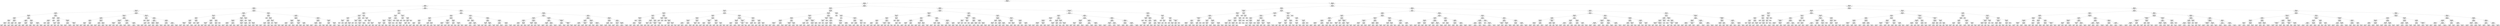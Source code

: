 digraph Tree {
node [shape=box, fontname="helvetica"] ;
edge [fontname="helvetica"] ;
0 [label="GenHlth <= 2.0\nentropy = 1.585\nsamples = 512583\nvalue = [170861, 170861, 170861]\nclass = y[0]"] ;
1 [label="HighBP <= 0.0\nentropy = 1.361\nsamples = 167351\nvalue = [100280, 40054, 27017]\nclass = y[0]"] ;
0 -> 1 [labeldistance=2.5, labelangle=45, headlabel="True"] ;
2 [label="Age <= 8.0\nentropy = 0.952\nsamples = 92110\nvalue = [72195.0, 13205.0, 6710.0]\nclass = y[0]"] ;
1 -> 2 ;
3 [label="HighChol <= 0.0\nentropy = 0.672\nsamples = 55545\nvalue = [48464, 4402, 2679]\nclass = y[0]"] ;
2 -> 3 ;
4 [label="GenHlth <= 1.001\nentropy = 0.497\nsamples = 42670\nvalue = [39086.0, 2189.0, 1395.0]\nclass = y[0]"] ;
3 -> 4 ;
5 [label="Sex <= 0.002\nentropy = 0.188\nsamples = 16668\nvalue = [16258, 290, 120]\nclass = y[0]"] ;
4 -> 5 ;
6 [label="Veggies <= 0.998\nentropy = 0.098\nsamples = 9802\nvalue = [9694, 69, 39]\nclass = y[0]"] ;
5 -> 6 ;
7 [label="BMI <= 23.868\nentropy = 0.326\nsamples = 984\nvalue = [935, 37, 12]\nclass = y[0]"] ;
6 -> 7 ;
8 [label="Veggies <= 0.0\nentropy = 0.417\nsamples = 450\nvalue = [414, 35, 1]\nclass = y[0]"] ;
7 -> 8 ;
9 [label="Education <= 4.5\nentropy = 0.068\nsamples = 417\nvalue = [414.0, 2.0, 1.0]\nclass = y[0]"] ;
8 -> 9 ;
10 [label="entropy = 0.253\nsamples = 85\nvalue = [82, 2, 1]\nclass = y[0]"] ;
9 -> 10 ;
11 [label="entropy = 0.0\nsamples = 332\nvalue = [332, 0, 0]\nclass = y[0]"] ;
9 -> 11 ;
12 [label="entropy = 0.0\nsamples = 33\nvalue = [0, 33, 0]\nclass = y[1]"] ;
8 -> 12 ;
13 [label="Veggies <= 0.03\nentropy = 0.18\nsamples = 534\nvalue = [521.0, 2.0, 11.0]\nclass = y[0]"] ;
7 -> 13 ;
14 [label="BMI <= 29.5\nentropy = 0.137\nsamples = 530\nvalue = [521, 2, 7]\nclass = y[0]"] ;
13 -> 14 ;
15 [label="entropy = 0.048\nsamples = 378\nvalue = [376, 0, 2]\nclass = y[0]"] ;
14 -> 15 ;
16 [label="entropy = 0.309\nsamples = 152\nvalue = [145, 2, 5]\nclass = y[0]"] ;
14 -> 16 ;
17 [label="entropy = 0.0\nsamples = 4\nvalue = [0, 0, 4]\nclass = y[2]"] ;
13 -> 17 ;
18 [label="Age <= 6.5\nentropy = 0.065\nsamples = 8818\nvalue = [8759, 32, 27]\nclass = y[0]"] ;
6 -> 18 ;
19 [label="Age <= 3.5\nentropy = 0.043\nsamples = 5657\nvalue = [5633.0, 6.0, 18.0]\nclass = y[0]"] ;
18 -> 19 ;
20 [label="BMI <= 35.5\nentropy = 0.023\nsamples = 1905\nvalue = [1901, 3, 1]\nclass = y[0]"] ;
19 -> 20 ;
21 [label="entropy = 0.013\nsamples = 1845\nvalue = [1843, 1, 1]\nclass = y[0]"] ;
20 -> 21 ;
22 [label="entropy = 0.211\nsamples = 60\nvalue = [58, 2, 0]\nclass = y[0]"] ;
20 -> 22 ;
23 [label="Smoker <= 0.026\nentropy = 0.051\nsamples = 3752\nvalue = [3732, 3, 17]\nclass = y[0]"] ;
19 -> 23 ;
24 [label="entropy = 0.037\nsamples = 2866\nvalue = [2856, 3, 7]\nclass = y[0]"] ;
23 -> 24 ;
25 [label="entropy = 0.089\nsamples = 886\nvalue = [876, 0, 10]\nclass = y[0]"] ;
23 -> 25 ;
26 [label="Fruits <= 0.5\nentropy = 0.097\nsamples = 3161\nvalue = [3126, 26, 9]\nclass = y[0]"] ;
18 -> 26 ;
27 [label="MentHlth <= 0.015\nentropy = 0.242\nsamples = 683\nvalue = [659, 20, 4]\nclass = y[0]"] ;
26 -> 27 ;
28 [label="entropy = 0.069\nsamples = 539\nvalue = [535, 3, 1]\nclass = y[0]"] ;
27 -> 28 ;
29 [label="entropy = 0.666\nsamples = 144\nvalue = [124, 17, 3]\nclass = y[0]"] ;
27 -> 29 ;
30 [label="Education <= 3.5\nentropy = 0.045\nsamples = 2478\nvalue = [2467.0, 6.0, 5.0]\nclass = y[0]"] ;
26 -> 30 ;
31 [label="entropy = 0.64\nsamples = 17\nvalue = [15, 1, 1]\nclass = y[0]"] ;
30 -> 31 ;
32 [label="entropy = 0.038\nsamples = 2461\nvalue = [2452, 5, 4]\nclass = y[0]"] ;
30 -> 32 ;
33 [label="Age <= 3.192\nentropy = 0.297\nsamples = 6866\nvalue = [6564, 221, 81]\nclass = y[0]"] ;
5 -> 33 ;
34 [label="Smoker <= 0.5\nentropy = 0.032\nsamples = 2111\nvalue = [2104, 0, 7]\nclass = y[0]"] ;
33 -> 34 ;
35 [label="Fruits <= 0.243\nentropy = 0.042\nsamples = 1549\nvalue = [1542.0, 0.0, 7.0]\nclass = y[0]"] ;
34 -> 35 ;
36 [label="entropy = 0.0\nsamples = 559\nvalue = [559, 0, 0]\nclass = y[0]"] ;
35 -> 36 ;
37 [label="BMI <= 22.5\nentropy = 0.061\nsamples = 990\nvalue = [983, 0, 7]\nclass = y[0]"] ;
35 -> 37 ;
38 [label="entropy = 0.0\nsamples = 220\nvalue = [220, 0, 0]\nclass = y[0]"] ;
37 -> 38 ;
39 [label="entropy = 0.075\nsamples = 770\nvalue = [763, 0, 7]\nclass = y[0]"] ;
37 -> 39 ;
40 [label="entropy = 0.0\nsamples = 562\nvalue = [562, 0, 0]\nclass = y[0]"] ;
34 -> 40 ;
41 [label="Sex <= 0.986\nentropy = 0.386\nsamples = 4755\nvalue = [4460, 221, 74]\nclass = y[0]"] ;
33 -> 41 ;
42 [label="Fruits <= 0.893\nentropy = 0.286\nsamples = 140\nvalue = [0, 133, 7]\nclass = y[1]"] ;
41 -> 42 ;
43 [label="PhysActivity <= 0.937\nentropy = 0.779\nsamples = 26\nvalue = [0, 20, 6]\nclass = y[1]"] ;
42 -> 43 ;
44 [label="entropy = 0.0\nsamples = 4\nvalue = [0, 0, 4]\nclass = y[2]"] ;
43 -> 44 ;
45 [label="entropy = 0.439\nsamples = 22\nvalue = [0, 20, 2]\nclass = y[1]"] ;
43 -> 45 ;
46 [label="BMI <= 22.507\nentropy = 0.073\nsamples = 114\nvalue = [0, 113, 1]\nclass = y[1]"] ;
42 -> 46 ;
47 [label="entropy = 0.0\nsamples = 1\nvalue = [0, 0, 1]\nclass = y[2]"] ;
46 -> 47 ;
48 [label="entropy = 0.0\nsamples = 113\nvalue = [0, 113, 0]\nclass = y[1]"] ;
46 -> 48 ;
49 [label="NoDocbcCost <= 0.007\nentropy = 0.245\nsamples = 4615\nvalue = [4460, 88, 67]\nclass = y[0]"] ;
41 -> 49 ;
50 [label="Fruits <= 0.02\nentropy = 0.219\nsamples = 4440\nvalue = [4311, 63, 66]\nclass = y[0]"] ;
49 -> 50 ;
51 [label="entropy = 0.117\nsamples = 1485\nvalue = [1464, 4, 17]\nclass = y[0]"] ;
50 -> 51 ;
52 [label="entropy = 0.263\nsamples = 2955\nvalue = [2847.0, 59.0, 49.0]\nclass = y[0]"] ;
50 -> 52 ;
53 [label="NoDocbcCost <= 0.979\nentropy = 0.641\nsamples = 175\nvalue = [149, 25, 1]\nclass = y[0]"] ;
49 -> 53 ;
54 [label="entropy = 0.0\nsamples = 23\nvalue = [0, 23, 0]\nclass = y[1]"] ;
53 -> 54 ;
55 [label="entropy = 0.158\nsamples = 152\nvalue = [149, 2, 1]\nclass = y[0]"] ;
53 -> 55 ;
56 [label="Income <= 7.999\nentropy = 0.654\nsamples = 26002\nvalue = [22828, 1899, 1275]\nclass = y[0]"] ;
4 -> 56 ;
57 [label="Education <= 4.001\nentropy = 0.787\nsamples = 13259\nvalue = [11123, 1397, 739]\nclass = y[0]"] ;
56 -> 57 ;
58 [label="BMI <= 25.189\nentropy = 0.391\nsamples = 3320\nvalue = [3116, 73, 131]\nclass = y[0]"] ;
57 -> 58 ;
59 [label="Fruits <= 0.5\nentropy = 0.108\nsamples = 1213\nvalue = [1197, 2, 14]\nclass = y[0]"] ;
58 -> 59 ;
60 [label="Income <= 4.5\nentropy = 0.116\nsamples = 512\nvalue = [505, 2, 5]\nclass = y[0]"] ;
59 -> 60 ;
61 [label="entropy = 0.213\nsamples = 177\nvalue = [172, 2, 3]\nclass = y[0]"] ;
60 -> 61 ;
62 [label="entropy = 0.053\nsamples = 335\nvalue = [333, 0, 2]\nclass = y[0]"] ;
60 -> 62 ;
63 [label="BMI <= 21.5\nentropy = 0.099\nsamples = 701\nvalue = [692, 0, 9]\nclass = y[0]"] ;
59 -> 63 ;
64 [label="entropy = 0.0\nsamples = 200\nvalue = [200, 0, 0]\nclass = y[0]"] ;
63 -> 64 ;
65 [label="entropy = 0.13\nsamples = 501\nvalue = [492, 0, 9]\nclass = y[0]"] ;
63 -> 65 ;
66 [label="PhysActivity <= 0.994\nentropy = 0.519\nsamples = 2107\nvalue = [1919, 71, 117]\nclass = y[0]"] ;
58 -> 66 ;
67 [label="BMI <= 27.5\nentropy = 0.778\nsamples = 609\nvalue = [514, 55, 40]\nclass = y[0]"] ;
66 -> 67 ;
68 [label="entropy = 0.959\nsamples = 200\nvalue = [144, 52, 4]\nclass = y[0]"] ;
67 -> 68 ;
69 [label="entropy = 0.491\nsamples = 409\nvalue = [370, 3, 36]\nclass = y[0]"] ;
67 -> 69 ;
70 [label="Income <= 7.164\nentropy = 0.377\nsamples = 1498\nvalue = [1405, 16, 77]\nclass = y[0]"] ;
66 -> 70 ;
71 [label="entropy = 0.369\nsamples = 1495\nvalue = [1405, 16, 74]\nclass = y[0]"] ;
70 -> 71 ;
72 [label="entropy = 0.0\nsamples = 3\nvalue = [0, 0, 3]\nclass = y[2]"] ;
70 -> 72 ;
73 [label="Age <= 3.004\nentropy = 0.885\nsamples = 9939\nvalue = [8007, 1324, 608]\nclass = y[0]"] ;
57 -> 73 ;
74 [label="AnyHealthcare <= 0.985\nentropy = 0.435\nsamples = 3240\nvalue = [3014.0, 109.0, 117.0]\nclass = y[0]"] ;
73 -> 74 ;
75 [label="AnyHealthcare <= 0.008\nentropy = 0.814\nsamples = 356\nvalue = [293, 48, 15]\nclass = y[0]"] ;
74 -> 75 ;
76 [label="entropy = 0.091\nsamples = 296\nvalue = [293, 1, 2]\nclass = y[0]"] ;
75 -> 76 ;
77 [label="entropy = 0.754\nsamples = 60\nvalue = [0, 47, 13]\nclass = y[1]"] ;
75 -> 77 ;
78 [label="GenHlth <= 1.975\nentropy = 0.367\nsamples = 2884\nvalue = [2721, 61, 102]\nclass = y[0]"] ;
74 -> 78 ;
79 [label="entropy = 0.672\nsamples = 17\nvalue = [0, 3, 14]\nclass = y[2]"] ;
78 -> 79 ;
80 [label="entropy = 0.34\nsamples = 2867\nvalue = [2721, 58, 88]\nclass = y[0]"] ;
78 -> 80 ;
81 [label="GenHlth <= 1.999\nentropy = 1.039\nsamples = 6699\nvalue = [4993.0, 1215.0, 491.0]\nclass = y[0]"] ;
73 -> 81 ;
82 [label="Fruits <= 0.948\nentropy = 0.595\nsamples = 569\nvalue = [0.0, 487.0, 82.0]\nclass = y[1]"] ;
81 -> 82 ;
83 [label="entropy = 0.401\nsamples = 401\nvalue = [0, 369, 32]\nclass = y[1]"] ;
82 -> 83 ;
84 [label="entropy = 0.878\nsamples = 168\nvalue = [0.0, 118.0, 50.0]\nclass = y[1]"] ;
82 -> 84 ;
85 [label="Income <= 7.001\nentropy = 0.867\nsamples = 6130\nvalue = [4993, 728, 409]\nclass = y[0]"] ;
81 -> 85 ;
86 [label="entropy = 0.707\nsamples = 5780\nvalue = [4993.0, 463.0, 324.0]\nclass = y[0]"] ;
85 -> 86 ;
87 [label="entropy = 0.8\nsamples = 350\nvalue = [0, 265, 85]\nclass = y[1]"] ;
85 -> 87 ;
88 [label="GenHlth <= 1.998\nentropy = 0.489\nsamples = 12743\nvalue = [11705.0, 502.0, 536.0]\nclass = y[0]"] ;
56 -> 88 ;
89 [label="Age <= 2.106\nentropy = 0.937\nsamples = 221\nvalue = [0, 143, 78]\nclass = y[1]"] ;
88 -> 89 ;
90 [label="entropy = 0.0\nsamples = 8\nvalue = [0, 0, 8]\nclass = y[2]"] ;
89 -> 90 ;
91 [label="PhysHlth <= 3.009\nentropy = 0.914\nsamples = 213\nvalue = [0, 143, 70]\nclass = y[1]"] ;
89 -> 91 ;
92 [label="Sex <= 0.999\nentropy = 0.963\nsamples = 181\nvalue = [0, 111, 70]\nclass = y[1]"] ;
91 -> 92 ;
93 [label="entropy = 0.852\nsamples = 137\nvalue = [0, 99, 38]\nclass = y[1]"] ;
92 -> 93 ;
94 [label="entropy = 0.845\nsamples = 44\nvalue = [0, 12, 32]\nclass = y[2]"] ;
92 -> 94 ;
95 [label="entropy = 0.0\nsamples = 32\nvalue = [0, 32, 0]\nclass = y[1]"] ;
91 -> 95 ;
96 [label="Sex <= 0.009\nentropy = 0.412\nsamples = 12522\nvalue = [11705, 359, 458]\nclass = y[0]"] ;
88 -> 96 ;
97 [label="Fruits <= 0.012\nentropy = 0.33\nsamples = 7034\nvalue = [6686.0, 231.0, 117.0]\nclass = y[0]"] ;
96 -> 97 ;
98 [label="NoDocbcCost <= 0.5\nentropy = 0.156\nsamples = 1960\nvalue = [1922, 13, 25]\nclass = y[0]"] ;
97 -> 98 ;
99 [label="entropy = 0.143\nsamples = 1873\nvalue = [1840, 10, 23]\nclass = y[0]"] ;
98 -> 99 ;
100 [label="entropy = 0.373\nsamples = 87\nvalue = [82, 3, 2]\nclass = y[0]"] ;
98 -> 100 ;
101 [label="MentHlth <= 0.962\nentropy = 0.385\nsamples = 5074\nvalue = [4764, 218, 92]\nclass = y[0]"] ;
97 -> 101 ;
102 [label="entropy = 0.472\nsamples = 3303\nvalue = [3040, 182, 81]\nclass = y[0]"] ;
101 -> 102 ;
103 [label="entropy = 0.198\nsamples = 1771\nvalue = [1724, 36, 11]\nclass = y[0]"] ;
101 -> 103 ;
104 [label="Sex <= 0.999\nentropy = 0.493\nsamples = 5488\nvalue = [5019, 128, 341]\nclass = y[0]"] ;
96 -> 104 ;
105 [label="BMI <= 36.292\nentropy = 0.969\nsamples = 151\nvalue = [0.0, 60.0, 91.0]\nclass = y[2]"] ;
104 -> 105 ;
106 [label="entropy = 0.86\nsamples = 127\nvalue = [0, 36, 91]\nclass = y[2]"] ;
105 -> 106 ;
107 [label="entropy = 0.0\nsamples = 24\nvalue = [0, 24, 0]\nclass = y[1]"] ;
105 -> 107 ;
108 [label="Age <= 6.004\nentropy = 0.37\nsamples = 5337\nvalue = [5019.0, 68.0, 250.0]\nclass = y[0]"] ;
104 -> 108 ;
109 [label="entropy = 0.188\nsamples = 3511\nvalue = [3420, 12, 79]\nclass = y[0]"] ;
108 -> 109 ;
110 [label="entropy = 0.642\nsamples = 1826\nvalue = [1599, 56, 171]\nclass = y[0]"] ;
108 -> 110 ;
111 [label="Income <= 7.998\nentropy = 1.101\nsamples = 12875\nvalue = [9378, 2213, 1284]\nclass = y[0]"] ;
3 -> 111 ;
112 [label="HighChol <= 1.0\nentropy = 1.302\nsamples = 5983\nvalue = [3686.0, 1591.0, 706.0]\nclass = y[0]"] ;
111 -> 112 ;
113 [label="GenHlth <= 1.995\nentropy = 0.742\nsamples = 1342\nvalue = [0, 1060, 282]\nclass = y[1]"] ;
112 -> 113 ;
114 [label="Age <= 7.869\nentropy = 0.515\nsamples = 686\nvalue = [0, 607, 79]\nclass = y[1]"] ;
113 -> 114 ;
115 [label="Sex <= 0.893\nentropy = 0.59\nsamples = 527\nvalue = [0, 452, 75]\nclass = y[1]"] ;
114 -> 115 ;
116 [label="NoDocbcCost <= 0.019\nentropy = 0.448\nsamples = 396\nvalue = [0, 359, 37]\nclass = y[1]"] ;
115 -> 116 ;
117 [label="entropy = 0.599\nsamples = 254\nvalue = [0, 217, 37]\nclass = y[1]"] ;
116 -> 117 ;
118 [label="entropy = 0.0\nsamples = 142\nvalue = [0, 142, 0]\nclass = y[1]"] ;
116 -> 118 ;
119 [label="Veggies <= 0.938\nentropy = 0.869\nsamples = 131\nvalue = [0, 93, 38]\nclass = y[1]"] ;
115 -> 119 ;
120 [label="entropy = 0.576\nsamples = 73\nvalue = [0, 63, 10]\nclass = y[1]"] ;
119 -> 120 ;
121 [label="entropy = 0.999\nsamples = 58\nvalue = [0.0, 30.0, 28.0]\nclass = y[1]"] ;
119 -> 121 ;
122 [label="BMI <= 32.809\nentropy = 0.169\nsamples = 159\nvalue = [0, 155, 4]\nclass = y[1]"] ;
114 -> 122 ;
123 [label="entropy = 0.0\nsamples = 133\nvalue = [0, 133, 0]\nclass = y[1]"] ;
122 -> 123 ;
124 [label="Income <= 5.983\nentropy = 0.619\nsamples = 26\nvalue = [0, 22, 4]\nclass = y[1]"] ;
122 -> 124 ;
125 [label="entropy = 0.0\nsamples = 22\nvalue = [0, 22, 0]\nclass = y[1]"] ;
124 -> 125 ;
126 [label="entropy = 0.0\nsamples = 4\nvalue = [0, 0, 4]\nclass = y[2]"] ;
124 -> 126 ;
127 [label="MentHlth <= 5.054\nentropy = 0.893\nsamples = 656\nvalue = [0, 453, 203]\nclass = y[1]"] ;
113 -> 127 ;
128 [label="Age <= 4.146\nentropy = 0.953\nsamples = 536\nvalue = [0, 336, 200]\nclass = y[1]"] ;
127 -> 128 ;
129 [label="PhysActivity <= 0.999\nentropy = 0.889\nsamples = 98\nvalue = [0, 30, 68]\nclass = y[2]"] ;
128 -> 129 ;
130 [label="entropy = 0.722\nsamples = 35\nvalue = [0, 28, 7]\nclass = y[1]"] ;
129 -> 130 ;
131 [label="entropy = 0.203\nsamples = 63\nvalue = [0, 2, 61]\nclass = y[2]"] ;
129 -> 131 ;
132 [label="BMI <= 31.996\nentropy = 0.883\nsamples = 438\nvalue = [0, 306, 132]\nclass = y[1]"] ;
128 -> 132 ;
133 [label="entropy = 0.766\nsamples = 372\nvalue = [0, 289, 83]\nclass = y[1]"] ;
132 -> 133 ;
134 [label="entropy = 0.823\nsamples = 66\nvalue = [0, 17, 49]\nclass = y[2]"] ;
132 -> 134 ;
135 [label="Sex <= 0.994\nentropy = 0.169\nsamples = 120\nvalue = [0, 117, 3]\nclass = y[1]"] ;
127 -> 135 ;
136 [label="MentHlth <= 8.5\nentropy = 0.071\nsamples = 118\nvalue = [0, 117, 1]\nclass = y[1]"] ;
135 -> 136 ;
137 [label="entropy = 0.276\nsamples = 21\nvalue = [0, 20, 1]\nclass = y[1]"] ;
136 -> 137 ;
138 [label="entropy = 0.0\nsamples = 97\nvalue = [0, 97, 0]\nclass = y[1]"] ;
136 -> 138 ;
139 [label="entropy = 0.0\nsamples = 2\nvalue = [0, 0, 2]\nclass = y[2]"] ;
135 -> 139 ;
140 [label="Income <= 7.0\nentropy = 0.937\nsamples = 4641\nvalue = [3686, 531, 424]\nclass = y[0]"] ;
112 -> 140 ;
141 [label="GenHlth <= 1.972\nentropy = 0.78\nsamples = 4367\nvalue = [3686, 339, 342]\nclass = y[0]"] ;
140 -> 141 ;
142 [label="GenHlth <= 1.002\nentropy = 0.912\nsamples = 1295\nvalue = [1018, 216, 61]\nclass = y[0]"] ;
141 -> 142 ;
143 [label="Income <= 3.999\nentropy = 0.633\nsamples = 1161\nvalue = [1018, 111, 32]\nclass = y[0]"] ;
142 -> 143 ;
144 [label="entropy = 1.201\nsamples = 218\nvalue = [134, 71, 13]\nclass = y[0]"] ;
143 -> 144 ;
145 [label="entropy = 0.394\nsamples = 943\nvalue = [884, 40, 19]\nclass = y[0]"] ;
143 -> 145 ;
146 [label="Fruits <= 0.795\nentropy = 0.754\nsamples = 134\nvalue = [0.0, 105.0, 29.0]\nclass = y[1]"] ;
142 -> 146 ;
147 [label="entropy = 0.323\nsamples = 85\nvalue = [0, 80, 5]\nclass = y[1]"] ;
146 -> 147 ;
148 [label="entropy = 1.0\nsamples = 49\nvalue = [0, 25, 24]\nclass = y[1]"] ;
146 -> 148 ;
149 [label="PhysActivity <= 0.995\nentropy = 0.678\nsamples = 3072\nvalue = [2668, 123, 281]\nclass = y[0]"] ;
141 -> 149 ;
150 [label="PhysActivity <= 0.003\nentropy = 0.929\nsamples = 709\nvalue = [564, 88, 57]\nclass = y[0]"] ;
149 -> 150 ;
151 [label="entropy = 0.614\nsamples = 635\nvalue = [564, 42, 29]\nclass = y[0]"] ;
150 -> 151 ;
152 [label="entropy = 0.957\nsamples = 74\nvalue = [0, 46, 28]\nclass = y[1]"] ;
150 -> 152 ;
153 [label="Income <= 6.969\nentropy = 0.561\nsamples = 2363\nvalue = [2104, 35, 224]\nclass = y[0]"] ;
149 -> 153 ;
154 [label="entropy = 0.688\nsamples = 1307\nvalue = [1114, 26, 167]\nclass = y[0]"] ;
153 -> 154 ;
155 [label="entropy = 0.373\nsamples = 1056\nvalue = [990, 9, 57]\nclass = y[0]"] ;
153 -> 155 ;
156 [label="Education <= 4.018\nentropy = 0.88\nsamples = 274\nvalue = [0, 192, 82]\nclass = y[1]"] ;
140 -> 156 ;
157 [label="entropy = 0.0\nsamples = 14\nvalue = [0, 0, 14]\nclass = y[2]"] ;
156 -> 157 ;
158 [label="BMI <= 22.642\nentropy = 0.829\nsamples = 260\nvalue = [0, 192, 68]\nclass = y[1]"] ;
156 -> 158 ;
159 [label="entropy = 0.0\nsamples = 9\nvalue = [0, 0, 9]\nclass = y[2]"] ;
158 -> 159 ;
160 [label="Education <= 5.907\nentropy = 0.787\nsamples = 251\nvalue = [0, 192, 59]\nclass = y[1]"] ;
158 -> 160 ;
161 [label="entropy = 0.528\nsamples = 184\nvalue = [0, 162, 22]\nclass = y[1]"] ;
160 -> 161 ;
162 [label="entropy = 0.992\nsamples = 67\nvalue = [0, 30, 37]\nclass = y[2]"] ;
160 -> 162 ;
163 [label="HighChol <= 1.0\nentropy = 0.841\nsamples = 6892\nvalue = [5692, 622, 578]\nclass = y[0]"] ;
111 -> 163 ;
164 [label="Age <= 4.002\nentropy = 0.915\nsamples = 588\nvalue = [0, 394, 194]\nclass = y[1]"] ;
163 -> 164 ;
165 [label="entropy = 0.0\nsamples = 43\nvalue = [0, 0, 43]\nclass = y[2]"] ;
164 -> 165 ;
166 [label="MentHlth <= 0.009\nentropy = 0.851\nsamples = 545\nvalue = [0, 394, 151]\nclass = y[1]"] ;
164 -> 166 ;
167 [label="Sex <= 0.995\nentropy = 0.98\nsamples = 309\nvalue = [0, 180, 129]\nclass = y[1]"] ;
166 -> 167 ;
168 [label="BMI <= 27.992\nentropy = 0.798\nsamples = 186\nvalue = [0, 141, 45]\nclass = y[1]"] ;
167 -> 168 ;
169 [label="entropy = 0.471\nsamples = 139\nvalue = [0, 125, 14]\nclass = y[1]"] ;
168 -> 169 ;
170 [label="entropy = 0.925\nsamples = 47\nvalue = [0.0, 16.0, 31.0]\nclass = y[2]"] ;
168 -> 170 ;
171 [label="Age <= 5.135\nentropy = 0.901\nsamples = 123\nvalue = [0, 39, 84]\nclass = y[2]"] ;
167 -> 171 ;
172 [label="entropy = 0.639\nsamples = 37\nvalue = [0, 31, 6]\nclass = y[1]"] ;
171 -> 172 ;
173 [label="entropy = 0.446\nsamples = 86\nvalue = [0, 8, 78]\nclass = y[2]"] ;
171 -> 173 ;
174 [label="PhysActivity <= 0.035\nentropy = 0.447\nsamples = 236\nvalue = [0, 214, 22]\nclass = y[1]"] ;
166 -> 174 ;
175 [label="entropy = 0.0\nsamples = 4\nvalue = [0, 0, 4]\nclass = y[2]"] ;
174 -> 175 ;
176 [label="NoDocbcCost <= 0.047\nentropy = 0.394\nsamples = 232\nvalue = [0, 214, 18]\nclass = y[1]"] ;
174 -> 176 ;
177 [label="entropy = 0.275\nsamples = 211\nvalue = [0, 201, 10]\nclass = y[1]"] ;
176 -> 177 ;
178 [label="entropy = 0.959\nsamples = 21\nvalue = [0, 13, 8]\nclass = y[1]"] ;
176 -> 178 ;
179 [label="BMI <= 27.005\nentropy = 0.552\nsamples = 6304\nvalue = [5692.0, 228.0, 384.0]\nclass = y[0]"] ;
163 -> 179 ;
180 [label="PhysHlth <= 0.015\nentropy = 0.341\nsamples = 3736\nvalue = [3538, 47, 151]\nclass = y[0]"] ;
179 -> 180 ;
181 [label="GenHlth <= 1.127\nentropy = 0.282\nsamples = 2816\nvalue = [2685, 5, 126]\nclass = y[0]"] ;
180 -> 181 ;
182 [label="BMI <= 26.5\nentropy = 0.046\nsamples = 1089\nvalue = [1084, 1, 4]\nclass = y[0]"] ;
181 -> 182 ;
183 [label="entropy = 0.04\nsamples = 936\nvalue = [932, 0, 4]\nclass = y[0]"] ;
182 -> 183 ;
184 [label="entropy = 0.057\nsamples = 153\nvalue = [152, 1, 0]\nclass = y[0]"] ;
182 -> 184 ;
185 [label="GenHlth <= 1.954\nentropy = 0.392\nsamples = 1727\nvalue = [1601.0, 4.0, 122.0]\nclass = y[0]"] ;
181 -> 185 ;
186 [label="entropy = 0.0\nsamples = 12\nvalue = [0, 0, 12]\nclass = y[2]"] ;
185 -> 186 ;
187 [label="entropy = 0.367\nsamples = 1715\nvalue = [1601, 4, 110]\nclass = y[0]"] ;
185 -> 187 ;
188 [label="Sex <= 0.042\nentropy = 0.446\nsamples = 920\nvalue = [853, 42, 25]\nclass = y[0]"] ;
180 -> 188 ;
189 [label="PhysActivity <= 0.837\nentropy = 0.276\nsamples = 512\nvalue = [491, 4, 17]\nclass = y[0]"] ;
188 -> 189 ;
190 [label="entropy = 0.65\nsamples = 54\nvalue = [45, 0, 9]\nclass = y[0]"] ;
189 -> 190 ;
191 [label="entropy = 0.199\nsamples = 458\nvalue = [446, 4, 8]\nclass = y[0]"] ;
189 -> 191 ;
192 [label="Sex <= 0.988\nentropy = 0.583\nsamples = 408\nvalue = [362, 38, 8]\nclass = y[0]"] ;
188 -> 192 ;
193 [label="entropy = 0.0\nsamples = 13\nvalue = [0, 13, 0]\nclass = y[1]"] ;
192 -> 193 ;
194 [label="entropy = 0.481\nsamples = 395\nvalue = [362, 25, 8]\nclass = y[0]"] ;
192 -> 194 ;
195 [label="PhysHlth <= 0.985\nentropy = 0.797\nsamples = 2568\nvalue = [2154.0, 181.0, 233.0]\nclass = y[0]"] ;
179 -> 195 ;
196 [label="PhysHlth <= 0.007\nentropy = 0.888\nsamples = 2012\nvalue = [1631, 174, 207]\nclass = y[0]"] ;
195 -> 196 ;
197 [label="GenHlth <= 1.982\nentropy = 0.821\nsamples = 1963\nvalue = [1631, 135, 197]\nclass = y[0]"] ;
196 -> 197 ;
198 [label="entropy = 0.871\nsamples = 550\nvalue = [439, 89, 22]\nclass = y[0]"] ;
197 -> 198 ;
199 [label="entropy = 0.741\nsamples = 1413\nvalue = [1192.0, 46.0, 175.0]\nclass = y[0]"] ;
197 -> 199 ;
200 [label="Fruits <= 0.846\nentropy = 0.73\nsamples = 49\nvalue = [0, 39, 10]\nclass = y[1]"] ;
196 -> 200 ;
201 [label="entropy = 0.0\nsamples = 10\nvalue = [0, 0, 10]\nclass = y[2]"] ;
200 -> 201 ;
202 [label="entropy = 0.0\nsamples = 39\nvalue = [0, 39, 0]\nclass = y[1]"] ;
200 -> 202 ;
203 [label="PhysActivity <= 0.826\nentropy = 0.369\nsamples = 556\nvalue = [523, 7, 26]\nclass = y[0]"] ;
195 -> 203 ;
204 [label="Smoker <= 0.5\nentropy = 0.536\nsamples = 98\nvalue = [86, 0, 12]\nclass = y[0]"] ;
203 -> 204 ;
205 [label="entropy = 0.709\nsamples = 62\nvalue = [50, 0, 12]\nclass = y[0]"] ;
204 -> 205 ;
206 [label="entropy = 0.0\nsamples = 36\nvalue = [36, 0, 0]\nclass = y[0]"] ;
204 -> 206 ;
207 [label="Education <= 5.5\nentropy = 0.311\nsamples = 458\nvalue = [437, 7, 14]\nclass = y[0]"] ;
203 -> 207 ;
208 [label="entropy = 0.536\nsamples = 147\nvalue = [133.0, 4.0, 10.0]\nclass = y[0]"] ;
207 -> 208 ;
209 [label="entropy = 0.177\nsamples = 311\nvalue = [304.0, 3.0, 4.0]\nclass = y[0]"] ;
207 -> 209 ;
210 [label="Age <= 9.0\nentropy = 1.25\nsamples = 36565\nvalue = [23731.0, 8803.0, 4031.0]\nclass = y[0]"] ;
2 -> 210 ;
211 [label="GenHlth <= 2.0\nentropy = 0.731\nsamples = 1329\nvalue = [0, 1057, 272]\nclass = y[1]"] ;
210 -> 211 ;
212 [label="Smoker <= 0.78\nentropy = 0.55\nsamples = 527\nvalue = [0.0, 460.0, 67.0]\nclass = y[1]"] ;
211 -> 212 ;
213 [label="Income <= 5.978\nentropy = 0.699\nsamples = 323\nvalue = [0.0, 262.0, 61.0]\nclass = y[1]"] ;
212 -> 213 ;
214 [label="BMI <= 23.89\nentropy = 0.914\nsamples = 88\nvalue = [0, 59, 29]\nclass = y[1]"] ;
213 -> 214 ;
215 [label="Education <= 3.161\nentropy = 0.169\nsamples = 40\nvalue = [0, 39, 1]\nclass = y[1]"] ;
214 -> 215 ;
216 [label="entropy = 0.0\nsamples = 1\nvalue = [0, 0, 1]\nclass = y[2]"] ;
215 -> 216 ;
217 [label="entropy = 0.0\nsamples = 39\nvalue = [0, 39, 0]\nclass = y[1]"] ;
215 -> 217 ;
218 [label="BMI <= 31.18\nentropy = 0.98\nsamples = 48\nvalue = [0, 20, 28]\nclass = y[2]"] ;
214 -> 218 ;
219 [label="BMI <= 30.0\nentropy = 0.391\nsamples = 26\nvalue = [0, 2, 24]\nclass = y[2]"] ;
218 -> 219 ;
220 [label="entropy = 0.0\nsamples = 18\nvalue = [0, 0, 18]\nclass = y[2]"] ;
219 -> 220 ;
221 [label="entropy = 0.811\nsamples = 8\nvalue = [0, 2, 6]\nclass = y[2]"] ;
219 -> 221 ;
222 [label="DiffWalk <= 0.461\nentropy = 0.684\nsamples = 22\nvalue = [0, 18, 4]\nclass = y[1]"] ;
218 -> 222 ;
223 [label="entropy = 0.0\nsamples = 18\nvalue = [0, 18, 0]\nclass = y[1]"] ;
222 -> 223 ;
224 [label="entropy = 0.0\nsamples = 4\nvalue = [0, 0, 4]\nclass = y[2]"] ;
222 -> 224 ;
225 [label="BMI <= 22.529\nentropy = 0.574\nsamples = 235\nvalue = [0, 203, 32]\nclass = y[1]"] ;
213 -> 225 ;
226 [label="PhysActivity <= 0.738\nentropy = 0.837\nsamples = 15\nvalue = [0, 4, 11]\nclass = y[2]"] ;
225 -> 226 ;
227 [label="entropy = 0.0\nsamples = 4\nvalue = [0, 4, 0]\nclass = y[1]"] ;
226 -> 227 ;
228 [label="entropy = 0.0\nsamples = 11\nvalue = [0, 0, 11]\nclass = y[2]"] ;
226 -> 228 ;
229 [label="Education <= 5.013\nentropy = 0.454\nsamples = 220\nvalue = [0, 199, 21]\nclass = y[1]"] ;
225 -> 229 ;
230 [label="PhysActivity <= 0.065\nentropy = 0.996\nsamples = 26\nvalue = [0, 12, 14]\nclass = y[2]"] ;
229 -> 230 ;
231 [label="entropy = 0.0\nsamples = 10\nvalue = [0, 10, 0]\nclass = y[1]"] ;
230 -> 231 ;
232 [label="entropy = 0.544\nsamples = 16\nvalue = [0, 2, 14]\nclass = y[2]"] ;
230 -> 232 ;
233 [label="Fruits <= 0.779\nentropy = 0.224\nsamples = 194\nvalue = [0.0, 187.0, 7.0]\nclass = y[1]"] ;
229 -> 233 ;
234 [label="entropy = 0.0\nsamples = 82\nvalue = [0, 82, 0]\nclass = y[1]"] ;
233 -> 234 ;
235 [label="entropy = 0.337\nsamples = 112\nvalue = [0, 105, 7]\nclass = y[1]"] ;
233 -> 235 ;
236 [label="BMI <= 26.99\nentropy = 0.191\nsamples = 204\nvalue = [0, 198, 6]\nclass = y[1]"] ;
212 -> 236 ;
237 [label="entropy = 0.0\nsamples = 107\nvalue = [0, 107, 0]\nclass = y[1]"] ;
236 -> 237 ;
238 [label="BMI <= 27.031\nentropy = 0.335\nsamples = 97\nvalue = [0, 91, 6]\nclass = y[1]"] ;
236 -> 238 ;
239 [label="entropy = 0.0\nsamples = 2\nvalue = [0, 0, 2]\nclass = y[2]"] ;
238 -> 239 ;
240 [label="PhysActivity <= 0.931\nentropy = 0.252\nsamples = 95\nvalue = [0, 91, 4]\nclass = y[1]"] ;
238 -> 240 ;
241 [label="entropy = 0.0\nsamples = 50\nvalue = [0, 50, 0]\nclass = y[1]"] ;
240 -> 241 ;
242 [label="HighChol <= 0.003\nentropy = 0.433\nsamples = 45\nvalue = [0, 41, 4]\nclass = y[1]"] ;
240 -> 242 ;
243 [label="entropy = 0.0\nsamples = 2\nvalue = [0, 0, 2]\nclass = y[2]"] ;
242 -> 243 ;
244 [label="entropy = 0.271\nsamples = 43\nvalue = [0, 41, 2]\nclass = y[1]"] ;
242 -> 244 ;
245 [label="Smoker <= 0.991\nentropy = 0.82\nsamples = 802\nvalue = [0, 597, 205]\nclass = y[1]"] ;
211 -> 245 ;
246 [label="Education <= 6.0\nentropy = 0.692\nsamples = 695\nvalue = [0, 566, 129]\nclass = y[1]"] ;
245 -> 246 ;
247 [label="BMI <= 26.057\nentropy = 0.565\nsamples = 519\nvalue = [0, 450, 69]\nclass = y[1]"] ;
246 -> 247 ;
248 [label="Education <= 4.042\nentropy = 0.079\nsamples = 205\nvalue = [0, 203, 2]\nclass = y[1]"] ;
247 -> 248 ;
249 [label="DiffWalk <= 0.016\nentropy = 0.811\nsamples = 4\nvalue = [0, 3, 1]\nclass = y[1]"] ;
248 -> 249 ;
250 [label="entropy = 0.0\nsamples = 1\nvalue = [0, 0, 1]\nclass = y[2]"] ;
249 -> 250 ;
251 [label="entropy = 0.0\nsamples = 3\nvalue = [0, 3, 0]\nclass = y[1]"] ;
249 -> 251 ;
252 [label="BMI <= 22.002\nentropy = 0.045\nsamples = 201\nvalue = [0, 200, 1]\nclass = y[1]"] ;
248 -> 252 ;
253 [label="entropy = 0.323\nsamples = 17\nvalue = [0, 16, 1]\nclass = y[1]"] ;
252 -> 253 ;
254 [label="entropy = 0.0\nsamples = 184\nvalue = [0, 184, 0]\nclass = y[1]"] ;
252 -> 254 ;
255 [label="HeartDiseaseorAttack <= 0.094\nentropy = 0.748\nsamples = 314\nvalue = [0.0, 247.0, 67.0]\nclass = y[1]"] ;
247 -> 255 ;
256 [label="HighChol <= 0.003\nentropy = 0.679\nsamples = 301\nvalue = [0, 247, 54]\nclass = y[1]"] ;
255 -> 256 ;
257 [label="entropy = 0.985\nsamples = 49\nvalue = [0, 28, 21]\nclass = y[1]"] ;
256 -> 257 ;
258 [label="entropy = 0.56\nsamples = 252\nvalue = [0, 219, 33]\nclass = y[1]"] ;
256 -> 258 ;
259 [label="entropy = 0.0\nsamples = 13\nvalue = [0, 0, 13]\nclass = y[2]"] ;
255 -> 259 ;
260 [label="BMI <= 21.23\nentropy = 0.926\nsamples = 176\nvalue = [0.0, 116.0, 60.0]\nclass = y[1]"] ;
246 -> 260 ;
261 [label="entropy = 0.0\nsamples = 33\nvalue = [0, 33, 0]\nclass = y[1]"] ;
260 -> 261 ;
262 [label="BMI <= 25.082\nentropy = 0.981\nsamples = 143\nvalue = [0, 83, 60]\nclass = y[1]"] ;
260 -> 262 ;
263 [label="entropy = 0.0\nsamples = 27\nvalue = [0, 0, 27]\nclass = y[2]"] ;
262 -> 263 ;
264 [label="HighChol <= 0.006\nentropy = 0.861\nsamples = 116\nvalue = [0, 83, 33]\nclass = y[1]"] ;
262 -> 264 ;
265 [label="entropy = 0.0\nsamples = 17\nvalue = [0, 0, 17]\nclass = y[2]"] ;
264 -> 265 ;
266 [label="entropy = 0.638\nsamples = 99\nvalue = [0, 83, 16]\nclass = y[1]"] ;
264 -> 266 ;
267 [label="NoDocbcCost <= 0.003\nentropy = 0.868\nsamples = 107\nvalue = [0.0, 31.0, 76.0]\nclass = y[2]"] ;
245 -> 267 ;
268 [label="Age <= 8.993\nentropy = 0.103\nsamples = 74\nvalue = [0, 1, 73]\nclass = y[2]"] ;
267 -> 268 ;
269 [label="entropy = 0.0\nsamples = 73\nvalue = [0, 0, 73]\nclass = y[2]"] ;
268 -> 269 ;
270 [label="entropy = 0.0\nsamples = 1\nvalue = [0, 1, 0]\nclass = y[1]"] ;
268 -> 270 ;
271 [label="BMI <= 32.891\nentropy = 0.439\nsamples = 33\nvalue = [0, 30, 3]\nclass = y[1]"] ;
267 -> 271 ;
272 [label="Income <= 7.866\nentropy = 0.337\nsamples = 32\nvalue = [0, 30, 2]\nclass = y[1]"] ;
271 -> 272 ;
273 [label="Veggies <= 0.5\nentropy = 0.918\nsamples = 6\nvalue = [0, 4, 2]\nclass = y[1]"] ;
272 -> 273 ;
274 [label="entropy = 0.0\nsamples = 4\nvalue = [0, 4, 0]\nclass = y[1]"] ;
273 -> 274 ;
275 [label="entropy = 0.0\nsamples = 2\nvalue = [0, 0, 2]\nclass = y[2]"] ;
273 -> 275 ;
276 [label="entropy = 0.0\nsamples = 26\nvalue = [0, 26, 0]\nclass = y[1]"] ;
272 -> 276 ;
277 [label="entropy = 0.0\nsamples = 1\nvalue = [0, 0, 1]\nclass = y[2]"] ;
271 -> 277 ;
278 [label="GenHlth <= 1.0\nentropy = 1.209\nsamples = 35236\nvalue = [23731, 7746, 3759]\nclass = y[0]"] ;
210 -> 278 ;
279 [label="Age <= 9.0\nentropy = 0.672\nsamples = 10723\nvalue = [9356, 863, 504]\nclass = y[0]"] ;
278 -> 279 ;
280 [label="Income <= 6.5\nentropy = 0.28\nsamples = 3458\nvalue = [3320, 84, 54]\nclass = y[0]"] ;
279 -> 280 ;
281 [label="BMI <= 28.001\nentropy = 0.438\nsamples = 911\nvalue = [843, 54, 14]\nclass = y[0]"] ;
280 -> 281 ;
282 [label="BMI <= 25.5\nentropy = 0.154\nsamples = 682\nvalue = [669, 5, 8]\nclass = y[0]"] ;
281 -> 282 ;
283 [label="Income <= 4.5\nentropy = 0.063\nsamples = 456\nvalue = [453, 2, 1]\nclass = y[0]"] ;
282 -> 283 ;
284 [label="entropy = 0.188\nsamples = 123\nvalue = [120, 2, 1]\nclass = y[0]"] ;
283 -> 284 ;
285 [label="entropy = 0.0\nsamples = 333\nvalue = [333, 0, 0]\nclass = y[0]"] ;
283 -> 285 ;
286 [label="Income <= 5.5\nentropy = 0.3\nsamples = 226\nvalue = [216, 3, 7]\nclass = y[0]"] ;
282 -> 286 ;
287 [label="entropy = 0.417\nsamples = 120\nvalue = [112, 3, 5]\nclass = y[0]"] ;
286 -> 287 ;
288 [label="entropy = 0.135\nsamples = 106\nvalue = [104, 0, 2]\nclass = y[0]"] ;
286 -> 288 ;
289 [label="HighChol <= 0.001\nentropy = 0.915\nsamples = 229\nvalue = [174, 49, 6]\nclass = y[0]"] ;
281 -> 289 ;
290 [label="BMI <= 36.5\nentropy = 0.295\nsamples = 133\nvalue = [127, 1, 5]\nclass = y[0]"] ;
289 -> 290 ;
291 [label="entropy = 0.332\nsamples = 114\nvalue = [108, 1, 5]\nclass = y[0]"] ;
290 -> 291 ;
292 [label="entropy = 0.0\nsamples = 19\nvalue = [19, 0, 0]\nclass = y[0]"] ;
290 -> 292 ;
293 [label="BMI <= 28.992\nentropy = 1.073\nsamples = 96\nvalue = [47, 48, 1]\nclass = y[1]"] ;
289 -> 293 ;
294 [label="entropy = 0.0\nsamples = 25\nvalue = [0, 25, 0]\nclass = y[1]"] ;
293 -> 294 ;
295 [label="entropy = 1.007\nsamples = 71\nvalue = [47, 23, 1]\nclass = y[0]"] ;
293 -> 295 ;
296 [label="Smoker <= 0.009\nentropy = 0.209\nsamples = 2547\nvalue = [2477, 30, 40]\nclass = y[0]"] ;
280 -> 296 ;
297 [label="HighChol <= 0.5\nentropy = 0.13\nsamples = 1691\nvalue = [1664, 6, 21]\nclass = y[0]"] ;
296 -> 297 ;
298 [label="MentHlth <= 23.5\nentropy = 0.05\nsamples = 1200\nvalue = [1194, 2, 4]\nclass = y[0]"] ;
297 -> 298 ;
299 [label="entropy = 0.043\nsamples = 1190\nvalue = [1185, 2, 3]\nclass = y[0]"] ;
298 -> 299 ;
300 [label="entropy = 0.469\nsamples = 10\nvalue = [9, 0, 1]\nclass = y[0]"] ;
298 -> 300 ;
301 [label="HeartDiseaseorAttack <= 0.07\nentropy = 0.285\nsamples = 491\nvalue = [470.0, 4.0, 17.0]\nclass = y[0]"] ;
297 -> 301 ;
302 [label="entropy = 0.217\nsamples = 476\nvalue = [462, 4, 10]\nclass = y[0]"] ;
301 -> 302 ;
303 [label="entropy = 0.997\nsamples = 15\nvalue = [8, 0, 7]\nclass = y[0]"] ;
301 -> 303 ;
304 [label="Smoker <= 0.957\nentropy = 0.337\nsamples = 856\nvalue = [813, 24, 19]\nclass = y[0]"] ;
296 -> 304 ;
305 [label="Sex <= 0.839\nentropy = 0.691\nsamples = 27\nvalue = [0, 22, 5]\nclass = y[1]"] ;
304 -> 305 ;
306 [label="entropy = 0.98\nsamples = 12\nvalue = [0, 7, 5]\nclass = y[1]"] ;
305 -> 306 ;
307 [label="entropy = 0.0\nsamples = 15\nvalue = [0, 15, 0]\nclass = y[1]"] ;
305 -> 307 ;
308 [label="PhysActivity <= 0.884\nentropy = 0.148\nsamples = 829\nvalue = [813.0, 2.0, 14.0]\nclass = y[0]"] ;
304 -> 308 ;
309 [label="entropy = 0.404\nsamples = 87\nvalue = [80, 0, 7]\nclass = y[0]"] ;
308 -> 309 ;
310 [label="entropy = 0.104\nsamples = 742\nvalue = [733, 2, 7]\nclass = y[0]"] ;
308 -> 310 ;
311 [label="Sex <= 0.0\nentropy = 0.816\nsamples = 7265\nvalue = [6036, 779, 450]\nclass = y[0]"] ;
279 -> 311 ;
312 [label="Age <= 9.984\nentropy = 0.407\nsamples = 3877\nvalue = [3628, 141, 108]\nclass = y[0]"] ;
311 -> 312 ;
313 [label="entropy = 0.0\nsamples = 30\nvalue = [0, 30, 0]\nclass = y[1]"] ;
312 -> 313 ;
314 [label="Age <= 12.012\nentropy = 0.372\nsamples = 3847\nvalue = [3628, 111, 108]\nclass = y[0]"] ;
312 -> 314 ;
315 [label="BMI <= 36.5\nentropy = 0.256\nsamples = 3306\nvalue = [3189, 56, 61]\nclass = y[0]"] ;
314 -> 315 ;
316 [label="entropy = 0.212\nsamples = 3252\nvalue = [3160, 33, 59]\nclass = y[0]"] ;
315 -> 316 ;
317 [label="entropy = 1.182\nsamples = 54\nvalue = [29.0, 23.0, 2.0]\nclass = y[0]"] ;
315 -> 317 ;
318 [label="Income <= 6.57\nentropy = 0.886\nsamples = 541\nvalue = [439.0, 55.0, 47.0]\nclass = y[0]"] ;
314 -> 318 ;
319 [label="entropy = 0.638\nsamples = 333\nvalue = [287.0, 4.0, 42.0]\nclass = y[0]"] ;
318 -> 319 ;
320 [label="entropy = 0.957\nsamples = 208\nvalue = [152, 51, 5]\nclass = y[0]"] ;
318 -> 320 ;
321 [label="Veggies <= 1.0\nentropy = 1.138\nsamples = 3388\nvalue = [2408, 638, 342]\nclass = y[0]"] ;
311 -> 321 ;
322 [label="Sex <= 0.997\nentropy = 1.244\nsamples = 561\nvalue = [335, 186, 40]\nclass = y[0]"] ;
321 -> 322 ;
323 [label="HighChol <= 0.013\nentropy = 0.433\nsamples = 90\nvalue = [0, 82, 8]\nclass = y[1]"] ;
322 -> 323 ;
324 [label="entropy = 0.0\nsamples = 6\nvalue = [0, 0, 6]\nclass = y[2]"] ;
323 -> 324 ;
325 [label="entropy = 0.162\nsamples = 84\nvalue = [0, 82, 2]\nclass = y[1]"] ;
323 -> 325 ;
326 [label="Veggies <= 0.001\nentropy = 1.094\nsamples = 471\nvalue = [335, 104, 32]\nclass = y[0]"] ;
322 -> 326 ;
327 [label="entropy = 0.555\nsamples = 371\nvalue = [335.0, 21.0, 15.0]\nclass = y[0]"] ;
326 -> 327 ;
328 [label="entropy = 0.658\nsamples = 100\nvalue = [0, 83, 17]\nclass = y[1]"] ;
326 -> 328 ;
329 [label="BMI <= 28.001\nentropy = 1.096\nsamples = 2827\nvalue = [2073, 452, 302]\nclass = y[0]"] ;
321 -> 329 ;
330 [label="Sex <= 0.998\nentropy = 0.977\nsamples = 2145\nvalue = [1675, 223, 247]\nclass = y[0]"] ;
329 -> 330 ;
331 [label="entropy = 0.983\nsamples = 132\nvalue = [0, 76, 56]\nclass = y[1]"] ;
330 -> 331 ;
332 [label="entropy = 0.819\nsamples = 2013\nvalue = [1675, 147, 191]\nclass = y[0]"] ;
330 -> 332 ;
333 [label="Smoker <= 0.991\nentropy = 1.275\nsamples = 682\nvalue = [398, 229, 55]\nclass = y[0]"] ;
329 -> 333 ;
334 [label="entropy = 1.309\nsamples = 413\nvalue = [184.0, 198.0, 31.0]\nclass = y[1]"] ;
333 -> 334 ;
335 [label="entropy = 0.933\nsamples = 269\nvalue = [214, 31, 24]\nclass = y[0]"] ;
333 -> 335 ;
336 [label="HighChol <= 0.0\nentropy = 1.353\nsamples = 24513\nvalue = [14375, 6883, 3255]\nclass = y[0]"] ;
278 -> 336 ;
337 [label="GenHlth <= 2.0\nentropy = 1.176\nsamples = 12117\nvalue = [8441, 2276, 1400]\nclass = y[0]"] ;
336 -> 337 ;
338 [label="Smoker <= 0.026\nentropy = 0.694\nsamples = 1229\nvalue = [0.0, 1000.0, 229.0]\nclass = y[1]"] ;
337 -> 338 ;
339 [label="BMI <= 31.702\nentropy = 0.565\nsamples = 799\nvalue = [0.0, 693.0, 106.0]\nclass = y[1]"] ;
338 -> 339 ;
340 [label="BMI <= 24.89\nentropy = 0.642\nsamples = 613\nvalue = [0, 513, 100]\nclass = y[1]"] ;
339 -> 340 ;
341 [label="entropy = 0.4\nsamples = 353\nvalue = [0, 325, 28]\nclass = y[1]"] ;
340 -> 341 ;
342 [label="entropy = 0.851\nsamples = 260\nvalue = [0, 188, 72]\nclass = y[1]"] ;
340 -> 342 ;
343 [label="Veggies <= 0.683\nentropy = 0.206\nsamples = 186\nvalue = [0, 180, 6]\nclass = y[1]"] ;
339 -> 343 ;
344 [label="entropy = 0.0\nsamples = 3\nvalue = [0, 0, 3]\nclass = y[2]"] ;
343 -> 344 ;
345 [label="entropy = 0.121\nsamples = 183\nvalue = [0, 180, 3]\nclass = y[1]"] ;
343 -> 345 ;
346 [label="Education <= 4.037\nentropy = 0.864\nsamples = 430\nvalue = [0.0, 307.0, 123.0]\nclass = y[1]"] ;
338 -> 346 ;
347 [label="NoDocbcCost <= 0.037\nentropy = 0.954\nsamples = 56\nvalue = [0, 21, 35]\nclass = y[2]"] ;
346 -> 347 ;
348 [label="entropy = 0.843\nsamples = 48\nvalue = [0, 13, 35]\nclass = y[2]"] ;
347 -> 348 ;
349 [label="entropy = 0.0\nsamples = 8\nvalue = [0, 8, 0]\nclass = y[1]"] ;
347 -> 349 ;
350 [label="Age <= 9.004\nentropy = 0.787\nsamples = 374\nvalue = [0, 286, 88]\nclass = y[1]"] ;
346 -> 350 ;
351 [label="entropy = 0.619\nsamples = 13\nvalue = [0, 2, 11]\nclass = y[2]"] ;
350 -> 351 ;
352 [label="entropy = 0.748\nsamples = 361\nvalue = [0, 284, 77]\nclass = y[1]"] ;
350 -> 352 ;
353 [label="PhysHlth <= 0.995\nentropy = 0.993\nsamples = 10888\nvalue = [8441, 1276, 1171]\nclass = y[0]"] ;
337 -> 353 ;
354 [label="BMI <= 25.01\nentropy = 1.074\nsamples = 8760\nvalue = [6521, 1224, 1015]\nclass = y[0]"] ;
353 -> 354 ;
355 [label="PhysHlth <= 0.005\nentropy = 0.781\nsamples = 3841\nvalue = [3230, 394, 217]\nclass = y[0]"] ;
354 -> 355 ;
356 [label="entropy = 0.739\nsamples = 3782\nvalue = [3230, 346, 206]\nclass = y[0]"] ;
355 -> 356 ;
357 [label="entropy = 0.694\nsamples = 59\nvalue = [0, 48, 11]\nclass = y[1]"] ;
355 -> 357 ;
358 [label="Fruits <= 0.002\nentropy = 1.247\nsamples = 4919\nvalue = [3291, 830, 798]\nclass = y[0]"] ;
354 -> 358 ;
359 [label="entropy = 0.904\nsamples = 1301\nvalue = [1040, 83, 178]\nclass = y[0]"] ;
358 -> 359 ;
360 [label="entropy = 1.332\nsamples = 3618\nvalue = [2251, 747, 620]\nclass = y[0]"] ;
358 -> 360 ;
361 [label="HeartDiseaseorAttack <= 0.007\nentropy = 0.541\nsamples = 2128\nvalue = [1920, 52, 156]\nclass = y[0]"] ;
353 -> 361 ;
362 [label="Age <= 10.049\nentropy = 0.41\nsamples = 1976\nvalue = [1835, 18, 123]\nclass = y[0]"] ;
361 -> 362 ;
363 [label="entropy = 0.296\nsamples = 1234\nvalue = [1176.0, 6.0, 52.0]\nclass = y[0]"] ;
362 -> 363 ;
364 [label="entropy = 0.572\nsamples = 742\nvalue = [659, 12, 71]\nclass = y[0]"] ;
362 -> 364 ;
365 [label="HeartDiseaseorAttack <= 0.992\nentropy = 1.431\nsamples = 152\nvalue = [85, 34, 33]\nclass = y[0]"] ;
361 -> 365 ;
366 [label="entropy = 0.966\nsamples = 46\nvalue = [0, 28, 18]\nclass = y[1]"] ;
365 -> 366 ;
367 [label="entropy = 0.889\nsamples = 106\nvalue = [85, 6, 15]\nclass = y[0]"] ;
365 -> 367 ;
368 [label="Sex <= 0.0\nentropy = 1.45\nsamples = 12396\nvalue = [5934, 4607, 1855]\nclass = y[0]"] ;
336 -> 368 ;
369 [label="HighChol <= 1.0\nentropy = 1.324\nsamples = 6089\nvalue = [3642.0, 1725.0, 722.0]\nclass = y[0]"] ;
368 -> 369 ;
370 [label="BMI <= 25.931\nentropy = 0.762\nsamples = 900\nvalue = [0, 701, 199]\nclass = y[1]"] ;
369 -> 370 ;
371 [label="BMI <= 23.001\nentropy = 0.519\nsamples = 549\nvalue = [0.0, 485.0, 64.0]\nclass = y[1]"] ;
370 -> 371 ;
372 [label="entropy = 0.686\nsamples = 312\nvalue = [0, 255, 57]\nclass = y[1]"] ;
371 -> 372 ;
373 [label="entropy = 0.192\nsamples = 237\nvalue = [0, 230, 7]\nclass = y[1]"] ;
371 -> 373 ;
374 [label="HvyAlcoholConsump <= 0.633\nentropy = 0.961\nsamples = 351\nvalue = [0, 216, 135]\nclass = y[1]"] ;
370 -> 374 ;
375 [label="entropy = 0.986\nsamples = 306\nvalue = [0, 174, 132]\nclass = y[1]"] ;
374 -> 375 ;
376 [label="entropy = 0.353\nsamples = 45\nvalue = [0, 42, 3]\nclass = y[1]"] ;
374 -> 376 ;
377 [label="GenHlth <= 1.999\nentropy = 1.154\nsamples = 5189\nvalue = [3642, 1024, 523]\nclass = y[0]"] ;
369 -> 377 ;
378 [label="PhysHlth <= 0.498\nentropy = 0.598\nsamples = 275\nvalue = [0, 235, 40]\nclass = y[1]"] ;
377 -> 378 ;
379 [label="entropy = 0.747\nsamples = 183\nvalue = [0, 144, 39]\nclass = y[1]"] ;
378 -> 379 ;
380 [label="entropy = 0.087\nsamples = 92\nvalue = [0, 91, 1]\nclass = y[1]"] ;
378 -> 380 ;
381 [label="Education <= 4.005\nentropy = 1.073\nsamples = 4914\nvalue = [3642.0, 789.0, 483.0]\nclass = y[0]"] ;
377 -> 381 ;
382 [label="entropy = 0.732\nsamples = 1058\nvalue = [903, 48, 107]\nclass = y[0]"] ;
381 -> 382 ;
383 [label="entropy = 1.135\nsamples = 3856\nvalue = [2739, 741, 376]\nclass = y[0]"] ;
381 -> 383 ;
384 [label="HighChol <= 0.999\nentropy = 1.492\nsamples = 6307\nvalue = [2292, 2882, 1133]\nclass = y[1]"] ;
368 -> 384 ;
385 [label="PhysHlth <= 12.5\nentropy = 0.67\nsamples = 1636\nvalue = [0, 1349, 287]\nclass = y[1]"] ;
384 -> 385 ;
386 [label="BMI <= 30.99\nentropy = 0.655\nsamples = 1623\nvalue = [0, 1349, 274]\nclass = y[1]"] ;
385 -> 386 ;
387 [label="entropy = 0.594\nsamples = 1337\nvalue = [0, 1145, 192]\nclass = y[1]"] ;
386 -> 387 ;
388 [label="entropy = 0.864\nsamples = 286\nvalue = [0, 204, 82]\nclass = y[1]"] ;
386 -> 388 ;
389 [label="entropy = 0.0\nsamples = 13\nvalue = [0, 0, 13]\nclass = y[2]"] ;
385 -> 389 ;
390 [label="Sex <= 1.0\nentropy = 1.478\nsamples = 4671\nvalue = [2292, 1533, 846]\nclass = y[0]"] ;
384 -> 390 ;
391 [label="PhysActivity <= 0.983\nentropy = 0.714\nsamples = 979\nvalue = [0, 787, 192]\nclass = y[1]"] ;
390 -> 391 ;
392 [label="entropy = 0.379\nsamples = 367\nvalue = [0, 340, 27]\nclass = y[1]"] ;
391 -> 392 ;
393 [label="entropy = 0.841\nsamples = 612\nvalue = [0, 447, 165]\nclass = y[1]"] ;
391 -> 393 ;
394 [label="Education <= 5.988\nentropy = 1.335\nsamples = 3692\nvalue = [2292, 746, 654]\nclass = y[0]"] ;
390 -> 394 ;
395 [label="entropy = 1.43\nsamples = 1699\nvalue = [907.0, 519.0, 273.0]\nclass = y[0]"] ;
394 -> 395 ;
396 [label="entropy = 1.178\nsamples = 1993\nvalue = [1385, 227, 381]\nclass = y[0]"] ;
394 -> 396 ;
397 [label="HighBP <= 1.0\nentropy = 1.571\nsamples = 75241\nvalue = [28085, 26849, 20307]\nclass = y[0]"] ;
1 -> 397 ;
398 [label="HighChol <= 0.0\nentropy = 0.841\nsamples = 15259\nvalue = [0, 11147, 4112]\nclass = y[1]"] ;
397 -> 398 ;
399 [label="GenHlth <= 1.948\nentropy = 0.92\nsamples = 4228\nvalue = [0, 2813, 1415]\nclass = y[1]"] ;
398 -> 399 ;
400 [label="MentHlth <= 2.002\nentropy = 0.819\nsamples = 1440\nvalue = [0, 1073, 367]\nclass = y[1]"] ;
399 -> 400 ;
401 [label="BMI <= 29.992\nentropy = 0.87\nsamples = 1197\nvalue = [0, 849, 348]\nclass = y[1]"] ;
400 -> 401 ;
402 [label="Education <= 3.996\nentropy = 0.949\nsamples = 661\nvalue = [0, 418, 243]\nclass = y[1]"] ;
401 -> 402 ;
403 [label="entropy = 0.0\nsamples = 23\nvalue = [0, 0, 23]\nclass = y[2]"] ;
402 -> 403 ;
404 [label="Smoker <= 0.95\nentropy = 0.929\nsamples = 638\nvalue = [0.0, 418.0, 220.0]\nclass = y[1]"] ;
402 -> 404 ;
405 [label="Age <= 6.957\nentropy = 0.978\nsamples = 445\nvalue = [0, 261, 184]\nclass = y[1]"] ;
404 -> 405 ;
406 [label="entropy = 0.0\nsamples = 22\nvalue = [0, 0, 22]\nclass = y[2]"] ;
405 -> 406 ;
407 [label="entropy = 0.96\nsamples = 423\nvalue = [0, 261, 162]\nclass = y[1]"] ;
405 -> 407 ;
408 [label="Education <= 5.021\nentropy = 0.694\nsamples = 193\nvalue = [0, 157, 36]\nclass = y[1]"] ;
404 -> 408 ;
409 [label="entropy = 0.996\nsamples = 39\nvalue = [0, 18, 21]\nclass = y[2]"] ;
408 -> 409 ;
410 [label="entropy = 0.461\nsamples = 154\nvalue = [0, 139, 15]\nclass = y[1]"] ;
408 -> 410 ;
411 [label="Veggies <= 0.229\nentropy = 0.714\nsamples = 536\nvalue = [0, 431, 105]\nclass = y[1]"] ;
401 -> 411 ;
412 [label="Income <= 7.787\nentropy = 0.942\nsamples = 39\nvalue = [0.0, 14.0, 25.0]\nclass = y[2]"] ;
411 -> 412 ;
413 [label="GenHlth <= 1.79\nentropy = 0.579\nsamples = 29\nvalue = [0, 4, 25]\nclass = y[2]"] ;
412 -> 413 ;
414 [label="entropy = 0.0\nsamples = 23\nvalue = [0, 0, 23]\nclass = y[2]"] ;
413 -> 414 ;
415 [label="entropy = 0.918\nsamples = 6\nvalue = [0, 4, 2]\nclass = y[1]"] ;
413 -> 415 ;
416 [label="entropy = 0.0\nsamples = 10\nvalue = [0, 10, 0]\nclass = y[1]"] ;
412 -> 416 ;
417 [label="BMI <= 37.992\nentropy = 0.637\nsamples = 497\nvalue = [0, 417, 80]\nclass = y[1]"] ;
411 -> 417 ;
418 [label="HeartDiseaseorAttack <= 0.097\nentropy = 0.519\nsamples = 438\nvalue = [0, 387, 51]\nclass = y[1]"] ;
417 -> 418 ;
419 [label="entropy = 0.495\nsamples = 434\nvalue = [0, 387, 47]\nclass = y[1]"] ;
418 -> 419 ;
420 [label="entropy = 0.0\nsamples = 4\nvalue = [0, 0, 4]\nclass = y[2]"] ;
418 -> 420 ;
421 [label="PhysActivity <= 0.977\nentropy = 1.0\nsamples = 59\nvalue = [0, 30, 29]\nclass = y[1]"] ;
417 -> 421 ;
422 [label="entropy = 0.884\nsamples = 43\nvalue = [0, 30, 13]\nclass = y[1]"] ;
421 -> 422 ;
423 [label="entropy = 0.0\nsamples = 16\nvalue = [0, 0, 16]\nclass = y[2]"] ;
421 -> 423 ;
424 [label="Age <= 6.976\nentropy = 0.396\nsamples = 243\nvalue = [0, 224, 19]\nclass = y[1]"] ;
400 -> 424 ;
425 [label="MentHlth <= 29.526\nentropy = 0.073\nsamples = 114\nvalue = [0, 113, 1]\nclass = y[1]"] ;
424 -> 425 ;
426 [label="entropy = 0.0\nsamples = 113\nvalue = [0, 113, 0]\nclass = y[1]"] ;
425 -> 426 ;
427 [label="entropy = 0.0\nsamples = 1\nvalue = [0, 0, 1]\nclass = y[2]"] ;
425 -> 427 ;
428 [label="MentHlth <= 4.969\nentropy = 0.583\nsamples = 129\nvalue = [0, 111, 18]\nclass = y[1]"] ;
424 -> 428 ;
429 [label="entropy = 0.0\nsamples = 56\nvalue = [0, 56, 0]\nclass = y[1]"] ;
428 -> 429 ;
430 [label="Veggies <= 0.985\nentropy = 0.806\nsamples = 73\nvalue = [0, 55, 18]\nclass = y[1]"] ;
428 -> 430 ;
431 [label="PhysActivity <= 0.5\nentropy = 0.232\nsamples = 53\nvalue = [0, 51, 2]\nclass = y[1]"] ;
430 -> 431 ;
432 [label="entropy = 0.0\nsamples = 1\nvalue = [0, 0, 1]\nclass = y[2]"] ;
431 -> 432 ;
433 [label="entropy = 0.137\nsamples = 52\nvalue = [0, 51, 1]\nclass = y[1]"] ;
431 -> 433 ;
434 [label="MentHlth <= 18.006\nentropy = 0.722\nsamples = 20\nvalue = [0, 4, 16]\nclass = y[2]"] ;
430 -> 434 ;
435 [label="entropy = 0.0\nsamples = 14\nvalue = [0, 0, 14]\nclass = y[2]"] ;
434 -> 435 ;
436 [label="entropy = 0.918\nsamples = 6\nvalue = [0, 4, 2]\nclass = y[1]"] ;
434 -> 436 ;
437 [label="Income <= 6.137\nentropy = 0.955\nsamples = 2788\nvalue = [0, 1740, 1048]\nclass = y[1]"] ;
399 -> 437 ;
438 [label="Age <= 11.307\nentropy = 0.998\nsamples = 993\nvalue = [0, 522, 471]\nclass = y[1]"] ;
437 -> 438 ;
439 [label="MentHlth <= 1.847\nentropy = 0.989\nsamples = 595\nvalue = [0, 261, 334]\nclass = y[2]"] ;
438 -> 439 ;
440 [label="PhysActivity <= 0.997\nentropy = 0.955\nsamples = 511\nvalue = [0, 192, 319]\nclass = y[2]"] ;
439 -> 440 ;
441 [label="BMI <= 21.048\nentropy = 0.991\nsamples = 211\nvalue = [0.0, 117.0, 94.0]\nclass = y[1]"] ;
440 -> 441 ;
442 [label="entropy = 0.414\nsamples = 36\nvalue = [0, 33, 3]\nclass = y[1]"] ;
441 -> 442 ;
443 [label="entropy = 0.999\nsamples = 175\nvalue = [0, 84, 91]\nclass = y[2]"] ;
441 -> 443 ;
444 [label="Age <= 9.954\nentropy = 0.811\nsamples = 300\nvalue = [0, 75, 225]\nclass = y[2]"] ;
440 -> 444 ;
445 [label="entropy = 0.95\nsamples = 179\nvalue = [0.0, 66.0, 113.0]\nclass = y[2]"] ;
444 -> 445 ;
446 [label="entropy = 0.382\nsamples = 121\nvalue = [0, 9, 112]\nclass = y[2]"] ;
444 -> 446 ;
447 [label="MentHlth <= 27.592\nentropy = 0.677\nsamples = 84\nvalue = [0, 69, 15]\nclass = y[1]"] ;
439 -> 447 ;
448 [label="Education <= 4.001\nentropy = 0.516\nsamples = 78\nvalue = [0, 69, 9]\nclass = y[1]"] ;
447 -> 448 ;
449 [label="entropy = 1.0\nsamples = 6\nvalue = [0, 3, 3]\nclass = y[1]"] ;
448 -> 449 ;
450 [label="entropy = 0.414\nsamples = 72\nvalue = [0, 66, 6]\nclass = y[1]"] ;
448 -> 450 ;
451 [label="entropy = 0.0\nsamples = 6\nvalue = [0, 0, 6]\nclass = y[2]"] ;
447 -> 451 ;
452 [label="Smoker <= 0.137\nentropy = 0.929\nsamples = 398\nvalue = [0, 261, 137]\nclass = y[1]"] ;
438 -> 452 ;
453 [label="HeartDiseaseorAttack <= 0.116\nentropy = 0.994\nsamples = 132\nvalue = [0, 60, 72]\nclass = y[2]"] ;
452 -> 453 ;
454 [label="Age <= 12.12\nentropy = 0.841\nsamples = 89\nvalue = [0, 24, 65]\nclass = y[2]"] ;
453 -> 454 ;
455 [label="entropy = 0.995\nsamples = 48\nvalue = [0, 22, 26]\nclass = y[2]"] ;
454 -> 455 ;
456 [label="entropy = 0.281\nsamples = 41\nvalue = [0, 2, 39]\nclass = y[2]"] ;
454 -> 456 ;
457 [label="Education <= 5.097\nentropy = 0.641\nsamples = 43\nvalue = [0.0, 36.0, 7.0]\nclass = y[1]"] ;
453 -> 457 ;
458 [label="entropy = 0.297\nsamples = 38\nvalue = [0, 36, 2]\nclass = y[1]"] ;
457 -> 458 ;
459 [label="entropy = 0.0\nsamples = 5\nvalue = [0, 0, 5]\nclass = y[2]"] ;
457 -> 459 ;
460 [label="BMI <= 29.952\nentropy = 0.802\nsamples = 266\nvalue = [0, 201, 65]\nclass = y[1]"] ;
452 -> 460 ;
461 [label="MentHlth <= 1.358\nentropy = 0.707\nsamples = 223\nvalue = [0, 180, 43]\nclass = y[1]"] ;
460 -> 461 ;
462 [label="entropy = 0.659\nsamples = 217\nvalue = [0, 180, 37]\nclass = y[1]"] ;
461 -> 462 ;
463 [label="entropy = 0.0\nsamples = 6\nvalue = [0, 0, 6]\nclass = y[2]"] ;
461 -> 463 ;
464 [label="DiffWalk <= 0.151\nentropy = 1.0\nsamples = 43\nvalue = [0, 21, 22]\nclass = y[2]"] ;
460 -> 464 ;
465 [label="entropy = 0.267\nsamples = 22\nvalue = [0, 1, 21]\nclass = y[2]"] ;
464 -> 465 ;
466 [label="entropy = 0.276\nsamples = 21\nvalue = [0, 20, 1]\nclass = y[1]"] ;
464 -> 466 ;
467 [label="Age <= 10.974\nentropy = 0.906\nsamples = 1795\nvalue = [0, 1218, 577]\nclass = y[1]"] ;
437 -> 467 ;
468 [label="MentHlth <= 3.425\nentropy = 0.863\nsamples = 1513\nvalue = [0.0, 1081.0, 432.0]\nclass = y[1]"] ;
467 -> 468 ;
469 [label="PhysActivity <= 0.004\nentropy = 0.887\nsamples = 1393\nvalue = [0, 968, 425]\nclass = y[1]"] ;
468 -> 469 ;
470 [label="BMI <= 34.0\nentropy = 0.918\nsamples = 45\nvalue = [0, 15, 30]\nclass = y[2]"] ;
469 -> 470 ;
471 [label="entropy = 0.0\nsamples = 22\nvalue = [0, 0, 22]\nclass = y[2]"] ;
470 -> 471 ;
472 [label="entropy = 0.932\nsamples = 23\nvalue = [0, 15, 8]\nclass = y[1]"] ;
470 -> 472 ;
473 [label="PhysHlth <= 0.549\nentropy = 0.873\nsamples = 1348\nvalue = [0, 953, 395]\nclass = y[1]"] ;
469 -> 473 ;
474 [label="entropy = 0.84\nsamples = 1181\nvalue = [0.0, 863.0, 318.0]\nclass = y[1]"] ;
473 -> 474 ;
475 [label="entropy = 0.996\nsamples = 167\nvalue = [0, 90, 77]\nclass = y[1]"] ;
473 -> 475 ;
476 [label="HvyAlcoholConsump <= 0.008\nentropy = 0.321\nsamples = 120\nvalue = [0, 113, 7]\nclass = y[1]"] ;
468 -> 476 ;
477 [label="HeartDiseaseorAttack <= 0.279\nentropy = 0.46\nsamples = 72\nvalue = [0, 65, 7]\nclass = y[1]"] ;
476 -> 477 ;
478 [label="entropy = 0.319\nsamples = 69\nvalue = [0, 65, 4]\nclass = y[1]"] ;
477 -> 478 ;
479 [label="entropy = 0.0\nsamples = 3\nvalue = [0, 0, 3]\nclass = y[2]"] ;
477 -> 479 ;
480 [label="entropy = 0.0\nsamples = 48\nvalue = [0, 48, 0]\nclass = y[1]"] ;
476 -> 480 ;
481 [label="Income <= 7.001\nentropy = 0.999\nsamples = 282\nvalue = [0, 137, 145]\nclass = y[2]"] ;
467 -> 481 ;
482 [label="PhysHlth <= 0.196\nentropy = 0.947\nsamples = 159\nvalue = [0.0, 101.0, 58.0]\nclass = y[1]"] ;
481 -> 482 ;
483 [label="BMI <= 25.826\nentropy = 0.853\nsamples = 140\nvalue = [0, 101, 39]\nclass = y[1]"] ;
482 -> 483 ;
484 [label="entropy = 0.0\nsamples = 11\nvalue = [0, 0, 11]\nclass = y[2]"] ;
483 -> 484 ;
485 [label="entropy = 0.755\nsamples = 129\nvalue = [0, 101, 28]\nclass = y[1]"] ;
483 -> 485 ;
486 [label="entropy = 0.0\nsamples = 19\nvalue = [0, 0, 19]\nclass = y[2]"] ;
482 -> 486 ;
487 [label="BMI <= 26.992\nentropy = 0.872\nsamples = 123\nvalue = [0, 36, 87]\nclass = y[2]"] ;
481 -> 487 ;
488 [label="BMI <= 23.018\nentropy = 0.981\nsamples = 55\nvalue = [0, 32, 23]\nclass = y[1]"] ;
487 -> 488 ;
489 [label="entropy = 0.0\nsamples = 13\nvalue = [0, 0, 13]\nclass = y[2]"] ;
488 -> 489 ;
490 [label="entropy = 0.792\nsamples = 42\nvalue = [0, 32, 10]\nclass = y[1]"] ;
488 -> 490 ;
491 [label="Income <= 7.604\nentropy = 0.323\nsamples = 68\nvalue = [0, 4, 64]\nclass = y[2]"] ;
487 -> 491 ;
492 [label="entropy = 0.779\nsamples = 13\nvalue = [0, 3, 10]\nclass = y[2]"] ;
491 -> 492 ;
493 [label="entropy = 0.131\nsamples = 55\nvalue = [0, 1, 54]\nclass = y[2]"] ;
491 -> 493 ;
494 [label="DiffWalk <= 0.585\nentropy = 0.802\nsamples = 11031\nvalue = [0, 8334, 2697]\nclass = y[1]"] ;
398 -> 494 ;
495 [label="HighChol <= 0.996\nentropy = 0.784\nsamples = 10450\nvalue = [0, 8012, 2438]\nclass = y[1]"] ;
494 -> 495 ;
496 [label="PhysHlth <= 0.796\nentropy = 0.68\nsamples = 4542\nvalue = [0, 3724, 818]\nclass = y[1]"] ;
495 -> 496 ;
497 [label="MentHlth <= 1.0\nentropy = 0.615\nsamples = 3510\nvalue = [0, 2976, 534]\nclass = y[1]"] ;
496 -> 497 ;
498 [label="Smoker <= 0.998\nentropy = 0.579\nsamples = 2808\nvalue = [0, 2421, 387]\nclass = y[1]"] ;
497 -> 498 ;
499 [label="AnyHealthcare <= 0.888\nentropy = 0.49\nsamples = 2068\nvalue = [0, 1847, 221]\nclass = y[1]"] ;
498 -> 499 ;
500 [label="entropy = 0.999\nsamples = 33\nvalue = [0, 16, 17]\nclass = y[2]"] ;
499 -> 500 ;
501 [label="entropy = 0.47\nsamples = 2035\nvalue = [0, 1831, 204]\nclass = y[1]"] ;
499 -> 501 ;
502 [label="BMI <= 32.981\nentropy = 0.768\nsamples = 740\nvalue = [0, 574, 166]\nclass = y[1]"] ;
498 -> 502 ;
503 [label="entropy = 0.694\nsamples = 628\nvalue = [0.0, 511.0, 117.0]\nclass = y[1]"] ;
502 -> 503 ;
504 [label="entropy = 0.989\nsamples = 112\nvalue = [0, 63, 49]\nclass = y[1]"] ;
502 -> 504 ;
505 [label="Income <= 7.98\nentropy = 0.74\nsamples = 702\nvalue = [0, 555, 147]\nclass = y[1]"] ;
497 -> 505 ;
506 [label="HvyAlcoholConsump <= 0.015\nentropy = 0.656\nsamples = 597\nvalue = [0, 496, 101]\nclass = y[1]"] ;
505 -> 506 ;
507 [label="entropy = 0.715\nsamples = 498\nvalue = [0, 400, 98]\nclass = y[1]"] ;
506 -> 507 ;
508 [label="entropy = 0.196\nsamples = 99\nvalue = [0, 96, 3]\nclass = y[1]"] ;
506 -> 508 ;
509 [label="DiffWalk <= 0.277\nentropy = 0.989\nsamples = 105\nvalue = [0, 59, 46]\nclass = y[1]"] ;
505 -> 509 ;
510 [label="entropy = 0.982\nsamples = 102\nvalue = [0.0, 59.0, 43.0]\nclass = y[1]"] ;
509 -> 510 ;
511 [label="entropy = 0.0\nsamples = 3\nvalue = [0, 0, 3]\nclass = y[2]"] ;
509 -> 511 ;
512 [label="PhysActivity <= 0.998\nentropy = 0.849\nsamples = 1032\nvalue = [0, 748, 284]\nclass = y[1]"] ;
496 -> 512 ;
513 [label="HvyAlcoholConsump <= 0.012\nentropy = 0.677\nsamples = 297\nvalue = [0, 244, 53]\nclass = y[1]"] ;
512 -> 513 ;
514 [label="BMI <= 41.862\nentropy = 0.731\nsamples = 259\nvalue = [0, 206, 53]\nclass = y[1]"] ;
513 -> 514 ;
515 [label="entropy = 0.768\nsamples = 236\nvalue = [0, 183, 53]\nclass = y[1]"] ;
514 -> 515 ;
516 [label="entropy = 0.0\nsamples = 23\nvalue = [0, 23, 0]\nclass = y[1]"] ;
514 -> 516 ;
517 [label="entropy = 0.0\nsamples = 38\nvalue = [0, 38, 0]\nclass = y[1]"] ;
513 -> 517 ;
518 [label="HeartDiseaseorAttack <= 0.001\nentropy = 0.898\nsamples = 735\nvalue = [0, 504, 231]\nclass = y[1]"] ;
512 -> 518 ;
519 [label="PhysHlth <= 14.991\nentropy = 0.861\nsamples = 689\nvalue = [0, 493, 196]\nclass = y[1]"] ;
518 -> 519 ;
520 [label="entropy = 0.822\nsamples = 658\nvalue = [0.0, 489.0, 169.0]\nclass = y[1]"] ;
519 -> 520 ;
521 [label="entropy = 0.555\nsamples = 31\nvalue = [0, 4, 27]\nclass = y[2]"] ;
519 -> 521 ;
522 [label="Sex <= 0.238\nentropy = 0.794\nsamples = 46\nvalue = [0, 11, 35]\nclass = y[2]"] ;
518 -> 522 ;
523 [label="entropy = 0.0\nsamples = 12\nvalue = [0, 0, 12]\nclass = y[2]"] ;
522 -> 523 ;
524 [label="entropy = 0.908\nsamples = 34\nvalue = [0, 11, 23]\nclass = y[2]"] ;
522 -> 524 ;
525 [label="Income <= 1.997\nentropy = 0.847\nsamples = 5908\nvalue = [0, 4288, 1620]\nclass = y[1]"] ;
495 -> 525 ;
526 [label="AnyHealthcare <= 0.755\nentropy = 0.064\nsamples = 132\nvalue = [0, 131, 1]\nclass = y[1]"] ;
525 -> 526 ;
527 [label="AnyHealthcare <= 0.678\nentropy = 0.25\nsamples = 24\nvalue = [0, 23, 1]\nclass = y[1]"] ;
526 -> 527 ;
528 [label="entropy = 0.0\nsamples = 23\nvalue = [0, 23, 0]\nclass = y[1]"] ;
527 -> 528 ;
529 [label="entropy = 0.0\nsamples = 1\nvalue = [0, 0, 1]\nclass = y[2]"] ;
527 -> 529 ;
530 [label="entropy = 0.0\nsamples = 108\nvalue = [0, 108, 0]\nclass = y[1]"] ;
526 -> 530 ;
531 [label="PhysActivity <= 0.98\nentropy = 0.856\nsamples = 5776\nvalue = [0, 4157, 1619]\nclass = y[1]"] ;
525 -> 531 ;
532 [label="Age <= 9.226\nentropy = 0.734\nsamples = 1737\nvalue = [0, 1379, 358]\nclass = y[1]"] ;
531 -> 532 ;
533 [label="BMI <= 27.207\nentropy = 0.852\nsamples = 635\nvalue = [0, 459, 176]\nclass = y[1]"] ;
532 -> 533 ;
534 [label="entropy = 0.999\nsamples = 157\nvalue = [0, 82, 75]\nclass = y[1]"] ;
533 -> 534 ;
535 [label="entropy = 0.744\nsamples = 478\nvalue = [0, 377, 101]\nclass = y[1]"] ;
533 -> 535 ;
536 [label="PhysActivity <= 0.0\nentropy = 0.646\nsamples = 1102\nvalue = [0, 920, 182]\nclass = y[1]"] ;
532 -> 536 ;
537 [label="entropy = 0.864\nsamples = 206\nvalue = [0, 147, 59]\nclass = y[1]"] ;
536 -> 537 ;
538 [label="entropy = 0.577\nsamples = 896\nvalue = [0.0, 773.0, 123.0]\nclass = y[1]"] ;
536 -> 538 ;
539 [label="GenHlth <= 2.0\nentropy = 0.896\nsamples = 4039\nvalue = [0, 2778, 1261]\nclass = y[1]"] ;
531 -> 539 ;
540 [label="PhysHlth <= 13.43\nentropy = 0.757\nsamples = 1195\nvalue = [0, 934, 261]\nclass = y[1]"] ;
539 -> 540 ;
541 [label="entropy = 0.735\nsamples = 1165\nvalue = [0, 924, 241]\nclass = y[1]"] ;
540 -> 541 ;
542 [label="entropy = 0.918\nsamples = 30\nvalue = [0, 10, 20]\nclass = y[2]"] ;
540 -> 542 ;
543 [label="Age <= 5.015\nentropy = 0.936\nsamples = 2844\nvalue = [0, 1844, 1000]\nclass = y[1]"] ;
539 -> 543 ;
544 [label="entropy = 0.187\nsamples = 35\nvalue = [0, 1, 34]\nclass = y[2]"] ;
543 -> 544 ;
545 [label="entropy = 0.928\nsamples = 2809\nvalue = [0, 1843, 966]\nclass = y[1]"] ;
543 -> 545 ;
546 [label="GenHlth <= 1.0\nentropy = 0.992\nsamples = 581\nvalue = [0, 322, 259]\nclass = y[1]"] ;
494 -> 546 ;
547 [label="entropy = 0.0\nsamples = 17\nvalue = [0, 0, 17]\nclass = y[2]"] ;
546 -> 547 ;
548 [label="BMI <= 22.68\nentropy = 0.985\nsamples = 564\nvalue = [0, 322, 242]\nclass = y[1]"] ;
546 -> 548 ;
549 [label="entropy = 0.0\nsamples = 22\nvalue = [0, 0, 22]\nclass = y[2]"] ;
548 -> 549 ;
550 [label="MentHlth <= 14.652\nentropy = 0.974\nsamples = 542\nvalue = [0.0, 322.0, 220.0]\nclass = y[1]"] ;
548 -> 550 ;
551 [label="Income <= 1.862\nentropy = 0.961\nsamples = 511\nvalue = [0, 315, 196]\nclass = y[1]"] ;
550 -> 551 ;
552 [label="entropy = 0.0\nsamples = 8\nvalue = [0, 0, 8]\nclass = y[2]"] ;
551 -> 552 ;
553 [label="BMI <= 29.987\nentropy = 0.954\nsamples = 503\nvalue = [0, 315, 188]\nclass = y[1]"] ;
551 -> 553 ;
554 [label="entropy = 0.823\nsamples = 272\nvalue = [0, 202, 70]\nclass = y[1]"] ;
553 -> 554 ;
555 [label="entropy = 1.0\nsamples = 231\nvalue = [0, 113, 118]\nclass = y[2]"] ;
553 -> 555 ;
556 [label="Fruits <= 0.007\nentropy = 0.771\nsamples = 31\nvalue = [0, 7, 24]\nclass = y[2]"] ;
550 -> 556 ;
557 [label="Veggies <= 0.701\nentropy = 0.544\nsamples = 8\nvalue = [0, 7, 1]\nclass = y[1]"] ;
556 -> 557 ;
558 [label="entropy = 0.0\nsamples = 7\nvalue = [0, 7, 0]\nclass = y[1]"] ;
557 -> 558 ;
559 [label="entropy = 0.0\nsamples = 1\nvalue = [0, 0, 1]\nclass = y[2]"] ;
557 -> 559 ;
560 [label="entropy = 0.0\nsamples = 23\nvalue = [0, 0, 23]\nclass = y[2]"] ;
556 -> 560 ;
561 [label="GenHlth <= 1.0\nentropy = 1.529\nsamples = 59982\nvalue = [28085.0, 15702.0, 16195.0]\nclass = y[0]"] ;
397 -> 561 ;
562 [label="HighChol <= 0.001\nentropy = 1.033\nsamples = 8713\nvalue = [6605.0, 835.0, 1273.0]\nclass = y[0]"] ;
561 -> 562 ;
563 [label="PhysActivity <= 0.992\nentropy = 0.67\nsamples = 4066\nvalue = [3550, 194, 322]\nclass = y[0]"] ;
562 -> 563 ;
564 [label="PhysActivity <= 0.008\nentropy = 1.102\nsamples = 642\nvalue = [468, 108, 66]\nclass = y[0]"] ;
563 -> 564 ;
565 [label="DiffWalk <= 0.01\nentropy = 0.678\nsamples = 538\nvalue = [468, 24, 46]\nclass = y[0]"] ;
564 -> 565 ;
566 [label="Income <= 6.5\nentropy = 0.561\nsamples = 469\nvalue = [423, 22, 24]\nclass = y[0]"] ;
565 -> 566 ;
567 [label="BMI <= 38.5\nentropy = 0.469\nsamples = 237\nvalue = [218, 5, 14]\nclass = y[0]"] ;
566 -> 567 ;
568 [label="entropy = 0.406\nsamples = 227\nvalue = [212, 4, 11]\nclass = y[0]"] ;
567 -> 568 ;
569 [label="entropy = 1.295\nsamples = 10\nvalue = [6, 1, 3]\nclass = y[0]"] ;
567 -> 569 ;
570 [label="Age <= 7.5\nentropy = 0.63\nsamples = 232\nvalue = [205, 17, 10]\nclass = y[0]"] ;
566 -> 570 ;
571 [label="entropy = 0.634\nsamples = 75\nvalue = [63, 12, 0]\nclass = y[0]"] ;
570 -> 571 ;
572 [label="entropy = 0.542\nsamples = 157\nvalue = [142, 5, 10]\nclass = y[0]"] ;
570 -> 572 ;
573 [label="PhysHlth <= 9.0\nentropy = 1.076\nsamples = 69\nvalue = [45.0, 2.0, 22.0]\nclass = y[0]"] ;
565 -> 573 ;
574 [label="HvyAlcoholConsump <= 0.01\nentropy = 0.962\nsamples = 49\nvalue = [37.0, 2.0, 10.0]\nclass = y[0]"] ;
573 -> 574 ;
575 [label="entropy = 0.844\nsamples = 43\nvalue = [35, 2, 6]\nclass = y[0]"] ;
574 -> 575 ;
576 [label="entropy = 0.918\nsamples = 6\nvalue = [2, 0, 4]\nclass = y[2]"] ;
574 -> 576 ;
577 [label="Income <= 2.5\nentropy = 0.971\nsamples = 20\nvalue = [8, 0, 12]\nclass = y[2]"] ;
573 -> 577 ;
578 [label="entropy = 0.0\nsamples = 4\nvalue = [0, 0, 4]\nclass = y[2]"] ;
577 -> 578 ;
579 [label="entropy = 1.0\nsamples = 16\nvalue = [8, 0, 8]\nclass = y[0]"] ;
577 -> 579 ;
580 [label="Smoker <= 0.008\nentropy = 0.706\nsamples = 104\nvalue = [0, 84, 20]\nclass = y[1]"] ;
564 -> 580 ;
581 [label="entropy = 0.0\nsamples = 8\nvalue = [0, 0, 8]\nclass = y[2]"] ;
580 -> 581 ;
582 [label="Age <= 10.981\nentropy = 0.544\nsamples = 96\nvalue = [0, 84, 12]\nclass = y[1]"] ;
580 -> 582 ;
583 [label="Income <= 7.5\nentropy = 0.216\nsamples = 87\nvalue = [0, 84, 3]\nclass = y[1]"] ;
582 -> 583 ;
584 [label="entropy = 0.0\nsamples = 84\nvalue = [0, 84, 0]\nclass = y[1]"] ;
583 -> 584 ;
585 [label="entropy = 0.0\nsamples = 3\nvalue = [0, 0, 3]\nclass = y[2]"] ;
583 -> 585 ;
586 [label="entropy = 0.0\nsamples = 9\nvalue = [0, 0, 9]\nclass = y[2]"] ;
582 -> 586 ;
587 [label="Income <= 5.772\nentropy = 0.55\nsamples = 3424\nvalue = [3082.0, 86.0, 256.0]\nclass = y[0]"] ;
563 -> 587 ;
588 [label="Age <= 9.5\nentropy = 0.864\nsamples = 744\nvalue = [609, 62, 73]\nclass = y[0]"] ;
587 -> 588 ;
589 [label="BMI <= 34.019\nentropy = 0.507\nsamples = 289\nvalue = [261.0, 3.0, 25.0]\nclass = y[0]"] ;
588 -> 589 ;
590 [label="Income <= 5.159\nentropy = 0.318\nsamples = 241\nvalue = [229, 2, 10]\nclass = y[0]"] ;
589 -> 590 ;
591 [label="entropy = 0.281\nsamples = 239\nvalue = [229.0, 2.0, 8.0]\nclass = y[0]"] ;
590 -> 591 ;
592 [label="entropy = 0.0\nsamples = 2\nvalue = [0, 0, 2]\nclass = y[2]"] ;
590 -> 592 ;
593 [label="Age <= 3.5\nentropy = 1.031\nsamples = 48\nvalue = [32, 1, 15]\nclass = y[0]"] ;
589 -> 593 ;
594 [label="entropy = 0.0\nsamples = 9\nvalue = [9, 0, 0]\nclass = y[0]"] ;
593 -> 594 ;
595 [label="entropy = 1.115\nsamples = 39\nvalue = [23, 1, 15]\nclass = y[0]"] ;
593 -> 595 ;
596 [label="Veggies <= 0.986\nentropy = 1.02\nsamples = 455\nvalue = [348.0, 59.0, 48.0]\nclass = y[0]"] ;
588 -> 596 ;
597 [label="DiffWalk <= 0.042\nentropy = 1.439\nsamples = 139\nvalue = [72, 45, 22]\nclass = y[0]"] ;
596 -> 597 ;
598 [label="entropy = 1.36\nsamples = 123\nvalue = [65, 45, 13]\nclass = y[0]"] ;
597 -> 598 ;
599 [label="entropy = 0.989\nsamples = 16\nvalue = [7, 0, 9]\nclass = y[2]"] ;
597 -> 599 ;
600 [label="DiffWalk <= 0.5\nentropy = 0.666\nsamples = 316\nvalue = [276, 14, 26]\nclass = y[0]"] ;
596 -> 600 ;
601 [label="entropy = 0.606\nsamples = 284\nvalue = [253.0, 14.0, 17.0]\nclass = y[0]"] ;
600 -> 601 ;
602 [label="entropy = 0.857\nsamples = 32\nvalue = [23, 0, 9]\nclass = y[0]"] ;
600 -> 602 ;
603 [label="Age <= 9.001\nentropy = 0.432\nsamples = 2680\nvalue = [2473, 24, 183]\nclass = y[0]"] ;
587 -> 603 ;
604 [label="Age <= 6.5\nentropy = 0.266\nsamples = 1539\nvalue = [1477, 8, 54]\nclass = y[0]"] ;
603 -> 604 ;
605 [label="PhysHlth <= 12.0\nentropy = 0.124\nsamples = 481\nvalue = [474, 3, 4]\nclass = y[0]"] ;
604 -> 605 ;
606 [label="entropy = 0.095\nsamples = 474\nvalue = [469.0, 2.0, 3.0]\nclass = y[0]"] ;
605 -> 606 ;
607 [label="entropy = 1.149\nsamples = 7\nvalue = [5, 1, 1]\nclass = y[0]"] ;
605 -> 607 ;
608 [label="Sex <= 0.188\nentropy = 0.318\nsamples = 1058\nvalue = [1003, 5, 50]\nclass = y[0]"] ;
604 -> 608 ;
609 [label="entropy = 0.215\nsamples = 514\nvalue = [499, 4, 11]\nclass = y[0]"] ;
608 -> 609 ;
610 [label="entropy = 0.391\nsamples = 544\nvalue = [504, 1, 39]\nclass = y[0]"] ;
608 -> 610 ;
611 [label="Income <= 7.999\nentropy = 0.613\nsamples = 1141\nvalue = [996.0, 16.0, 129.0]\nclass = y[0]"] ;
603 -> 611 ;
612 [label="Income <= 7.016\nentropy = 0.773\nsamples = 584\nvalue = [482.0, 15.0, 87.0]\nclass = y[0]"] ;
611 -> 612 ;
613 [label="entropy = 0.626\nsamples = 559\nvalue = [482, 5, 72]\nclass = y[0]"] ;
612 -> 613 ;
614 [label="entropy = 0.971\nsamples = 25\nvalue = [0, 10, 15]\nclass = y[2]"] ;
612 -> 614 ;
615 [label="BMI <= 25.5\nentropy = 0.405\nsamples = 557\nvalue = [514, 1, 42]\nclass = y[0]"] ;
611 -> 615 ;
616 [label="entropy = 0.159\nsamples = 258\nvalue = [252, 0, 6]\nclass = y[0]"] ;
615 -> 616 ;
617 [label="entropy = 0.562\nsamples = 299\nvalue = [262, 1, 36]\nclass = y[0]"] ;
615 -> 617 ;
618 [label="BMI <= 26.001\nentropy = 1.26\nsamples = 4647\nvalue = [3055, 641, 951]\nclass = y[0]"] ;
562 -> 618 ;
619 [label="HighChol <= 0.993\nentropy = 0.852\nsamples = 1880\nvalue = [1527, 92, 261]\nclass = y[0]"] ;
618 -> 619 ;
620 [label="HeartDiseaseorAttack <= 0.011\nentropy = 0.872\nsamples = 82\nvalue = [0, 24, 58]\nclass = y[2]"] ;
619 -> 620 ;
621 [label="Veggies <= 0.793\nentropy = 0.514\nsamples = 61\nvalue = [0, 7, 54]\nclass = y[2]"] ;
620 -> 621 ;
622 [label="BMI <= 21.992\nentropy = 1.0\nsamples = 14\nvalue = [0, 7, 7]\nclass = y[1]"] ;
621 -> 622 ;
623 [label="entropy = 0.0\nsamples = 7\nvalue = [0, 7, 0]\nclass = y[1]"] ;
622 -> 623 ;
624 [label="entropy = 0.0\nsamples = 7\nvalue = [0, 0, 7]\nclass = y[2]"] ;
622 -> 624 ;
625 [label="entropy = 0.0\nsamples = 47\nvalue = [0, 0, 47]\nclass = y[2]"] ;
621 -> 625 ;
626 [label="Education <= 4.5\nentropy = 0.702\nsamples = 21\nvalue = [0, 17, 4]\nclass = y[1]"] ;
620 -> 626 ;
627 [label="entropy = 0.0\nsamples = 17\nvalue = [0, 17, 0]\nclass = y[1]"] ;
626 -> 627 ;
628 [label="entropy = 0.0\nsamples = 4\nvalue = [0, 0, 4]\nclass = y[2]"] ;
626 -> 628 ;
629 [label="Age <= 10.075\nentropy = 0.734\nsamples = 1798\nvalue = [1527, 68, 203]\nclass = y[0]"] ;
619 -> 629 ;
630 [label="Veggies <= 0.931\nentropy = 0.48\nsamples = 956\nvalue = [870, 9, 77]\nclass = y[0]"] ;
629 -> 630 ;
631 [label="Age <= 5.5\nentropy = 0.824\nsamples = 132\nvalue = [104, 2, 26]\nclass = y[0]"] ;
630 -> 631 ;
632 [label="entropy = 0.997\nsamples = 15\nvalue = [7, 0, 8]\nclass = y[2]"] ;
631 -> 632 ;
633 [label="entropy = 0.74\nsamples = 117\nvalue = [97, 2, 18]\nclass = y[0]"] ;
631 -> 633 ;
634 [label="MentHlth <= 29.5\nentropy = 0.405\nsamples = 824\nvalue = [766, 7, 51]\nclass = y[0]"] ;
630 -> 634 ;
635 [label="entropy = 0.383\nsamples = 802\nvalue = [750.0, 7.0, 45.0]\nclass = y[0]"] ;
634 -> 635 ;
636 [label="entropy = 0.845\nsamples = 22\nvalue = [16, 0, 6]\nclass = y[0]"] ;
634 -> 636 ;
637 [label="Age <= 10.913\nentropy = 0.958\nsamples = 842\nvalue = [657, 59, 126]\nclass = y[0]"] ;
629 -> 637 ;
638 [label="entropy = 0.0\nsamples = 18\nvalue = [0, 0, 18]\nclass = y[2]"] ;
637 -> 638 ;
639 [label="Smoker <= 0.052\nentropy = 0.917\nsamples = 824\nvalue = [657, 59, 108]\nclass = y[0]"] ;
637 -> 639 ;
640 [label="entropy = 1.003\nsamples = 441\nvalue = [340, 57, 44]\nclass = y[0]"] ;
639 -> 640 ;
641 [label="entropy = 0.697\nsamples = 383\nvalue = [317, 2, 64]\nclass = y[0]"] ;
639 -> 641 ;
642 [label="BMI <= 31.046\nentropy = 1.436\nsamples = 2767\nvalue = [1528, 549, 690]\nclass = y[0]"] ;
618 -> 642 ;
643 [label="HighChol <= 0.998\nentropy = 1.433\nsamples = 2088\nvalue = [1156, 524, 408]\nclass = y[0]"] ;
642 -> 643 ;
644 [label="Age <= 11.91\nentropy = 0.908\nsamples = 226\nvalue = [0, 153, 73]\nclass = y[1]"] ;
643 -> 644 ;
645 [label="Veggies <= 0.852\nentropy = 0.773\nsamples = 198\nvalue = [0, 153, 45]\nclass = y[1]"] ;
644 -> 645 ;
646 [label="entropy = 0.0\nsamples = 11\nvalue = [0, 0, 11]\nclass = y[2]"] ;
645 -> 646 ;
647 [label="entropy = 0.684\nsamples = 187\nvalue = [0, 153, 34]\nclass = y[1]"] ;
645 -> 647 ;
648 [label="entropy = 0.0\nsamples = 28\nvalue = [0, 0, 28]\nclass = y[2]"] ;
644 -> 648 ;
649 [label="Age <= 8.262\nentropy = 1.336\nsamples = 1862\nvalue = [1156, 371, 335]\nclass = y[0]"] ;
643 -> 649 ;
650 [label="MentHlth <= 0.5\nentropy = 0.363\nsamples = 369\nvalue = [346, 2, 21]\nclass = y[0]"] ;
649 -> 650 ;
651 [label="entropy = 0.274\nsamples = 270\nvalue = [259, 2, 9]\nclass = y[0]"] ;
650 -> 651 ;
652 [label="entropy = 0.533\nsamples = 99\nvalue = [87, 0, 12]\nclass = y[0]"] ;
650 -> 652 ;
653 [label="BMI <= 26.998\nentropy = 1.45\nsamples = 1493\nvalue = [810, 369, 314]\nclass = y[0]"] ;
649 -> 653 ;
654 [label="entropy = 0.986\nsamples = 65\nvalue = [0, 37, 28]\nclass = y[1]"] ;
653 -> 654 ;
655 [label="entropy = 1.418\nsamples = 1428\nvalue = [810, 332, 286]\nclass = y[0]"] ;
653 -> 655 ;
656 [label="Smoker <= 0.003\nentropy = 1.177\nsamples = 679\nvalue = [372.0, 25.0, 282.0]\nclass = y[0]"] ;
642 -> 656 ;
657 [label="HighChol <= 0.999\nentropy = 1.046\nsamples = 326\nvalue = [220, 9, 97]\nclass = y[0]"] ;
656 -> 657 ;
658 [label="entropy = 0.0\nsamples = 16\nvalue = [0, 0, 16]\nclass = y[2]"] ;
657 -> 658 ;
659 [label="DiffWalk <= 0.116\nentropy = 1.005\nsamples = 310\nvalue = [220, 9, 81]\nclass = y[0]"] ;
657 -> 659 ;
660 [label="entropy = 0.928\nsamples = 260\nvalue = [196, 7, 57]\nclass = y[0]"] ;
659 -> 660 ;
661 [label="entropy = 1.202\nsamples = 50\nvalue = [24, 2, 24]\nclass = y[0]"] ;
659 -> 661 ;
662 [label="Smoker <= 0.999\nentropy = 1.214\nsamples = 353\nvalue = [152, 16, 185]\nclass = y[2]"] ;
656 -> 662 ;
663 [label="BMI <= 34.006\nentropy = 0.702\nsamples = 63\nvalue = [0, 12, 51]\nclass = y[2]"] ;
662 -> 663 ;
664 [label="entropy = 0.0\nsamples = 31\nvalue = [0, 0, 31]\nclass = y[2]"] ;
663 -> 664 ;
665 [label="entropy = 0.954\nsamples = 32\nvalue = [0, 12, 20]\nclass = y[2]"] ;
663 -> 665 ;
666 [label="Income <= 6.962\nentropy = 1.088\nsamples = 290\nvalue = [152, 4, 134]\nclass = y[0]"] ;
662 -> 666 ;
667 [label="entropy = 1.071\nsamples = 162\nvalue = [60.0, 3.0, 99.0]\nclass = y[2]"] ;
666 -> 667 ;
668 [label="entropy = 0.909\nsamples = 128\nvalue = [92, 1, 35]\nclass = y[0]"] ;
666 -> 668 ;
669 [label="HvyAlcoholConsump <= 0.999\nentropy = 1.562\nsamples = 51269\nvalue = [21480.0, 14867.0, 14922.0]\nclass = y[0]"] ;
561 -> 669 ;
670 [label="GenHlth <= 2.0\nentropy = 1.57\nsamples = 49450\nvalue = [19938.0, 14729.0, 14783.0]\nclass = y[0]"] ;
669 -> 670 ;
671 [label="BMI <= 31.986\nentropy = 0.957\nsamples = 5772\nvalue = [0, 3586, 2186]\nclass = y[1]"] ;
670 -> 671 ;
672 [label="MentHlth <= 29.945\nentropy = 0.911\nsamples = 4133\nvalue = [0, 2783, 1350]\nclass = y[1]"] ;
671 -> 672 ;
673 [label="DiffWalk <= 0.894\nentropy = 0.904\nsamples = 4092\nvalue = [0, 2783, 1309]\nclass = y[1]"] ;
672 -> 673 ;
674 [label="Education <= 3.004\nentropy = 0.888\nsamples = 3963\nvalue = [0, 2753, 1210]\nclass = y[1]"] ;
673 -> 674 ;
675 [label="entropy = 0.76\nsamples = 50\nvalue = [0, 11, 39]\nclass = y[2]"] ;
674 -> 675 ;
676 [label="entropy = 0.88\nsamples = 3913\nvalue = [0, 2742, 1171]\nclass = y[1]"] ;
674 -> 676 ;
677 [label="Education <= 5.591\nentropy = 0.782\nsamples = 129\nvalue = [0, 30, 99]\nclass = y[2]"] ;
673 -> 677 ;
678 [label="entropy = 0.5\nsamples = 91\nvalue = [0, 10, 81]\nclass = y[2]"] ;
677 -> 678 ;
679 [label="entropy = 0.998\nsamples = 38\nvalue = [0, 20, 18]\nclass = y[1]"] ;
677 -> 679 ;
680 [label="entropy = 0.0\nsamples = 41\nvalue = [0, 0, 41]\nclass = y[2]"] ;
672 -> 680 ;
681 [label="Fruits <= 1.0\nentropy = 1.0\nsamples = 1639\nvalue = [0.0, 803.0, 836.0]\nclass = y[2]"] ;
671 -> 681 ;
682 [label="PhysHlth <= 4.988\nentropy = 0.967\nsamples = 1000\nvalue = [0, 607, 393]\nclass = y[1]"] ;
681 -> 682 ;
683 [label="PhysActivity <= 0.736\nentropy = 0.935\nsamples = 916\nvalue = [0, 594, 322]\nclass = y[1]"] ;
682 -> 683 ;
684 [label="entropy = 0.751\nsamples = 433\nvalue = [0, 340, 93]\nclass = y[1]"] ;
683 -> 684 ;
685 [label="entropy = 0.998\nsamples = 483\nvalue = [0.0, 254.0, 229.0]\nclass = y[1]"] ;
683 -> 685 ;
686 [label="Age <= 6.988\nentropy = 0.622\nsamples = 84\nvalue = [0, 13, 71]\nclass = y[2]"] ;
682 -> 686 ;
687 [label="entropy = 0.934\nsamples = 20\nvalue = [0, 13, 7]\nclass = y[1]"] ;
686 -> 687 ;
688 [label="entropy = 0.0\nsamples = 64\nvalue = [0, 0, 64]\nclass = y[2]"] ;
686 -> 688 ;
689 [label="Education <= 4.004\nentropy = 0.889\nsamples = 639\nvalue = [0, 196, 443]\nclass = y[2]"] ;
681 -> 689 ;
690 [label="entropy = 0.0\nsamples = 106\nvalue = [0, 0, 106]\nclass = y[2]"] ;
689 -> 690 ;
691 [label="PhysActivity <= 0.004\nentropy = 0.949\nsamples = 533\nvalue = [0, 196, 337]\nclass = y[2]"] ;
689 -> 691 ;
692 [label="entropy = 0.0\nsamples = 51\nvalue = [0, 0, 51]\nclass = y[2]"] ;
691 -> 692 ;
693 [label="entropy = 0.975\nsamples = 482\nvalue = [0, 196, 286]\nclass = y[2]"] ;
691 -> 693 ;
694 [label="Age <= 8.0\nentropy = 1.537\nsamples = 43678\nvalue = [19938, 11143, 12597]\nclass = y[0]"] ;
670 -> 694 ;
695 [label="BMI <= 26.003\nentropy = 1.187\nsamples = 10329\nvalue = [7140, 1203, 1986]\nclass = y[0]"] ;
694 -> 695 ;
696 [label="Education <= 3.993\nentropy = 0.699\nsamples = 2396\nvalue = [2049, 67, 280]\nclass = y[0]"] ;
695 -> 696 ;
697 [label="PhysActivity <= 0.5\nentropy = 1.299\nsamples = 62\nvalue = [34, 23, 5]\nclass = y[0]"] ;
696 -> 697 ;
698 [label="entropy = 0.946\nsamples = 33\nvalue = [12, 21, 0]\nclass = y[1]"] ;
697 -> 698 ;
699 [label="entropy = 1.006\nsamples = 29\nvalue = [22, 2, 5]\nclass = y[0]"] ;
697 -> 699 ;
700 [label="HighChol <= 0.024\nentropy = 0.655\nsamples = 2334\nvalue = [2015, 44, 275]\nclass = y[0]"] ;
696 -> 700 ;
701 [label="entropy = 0.347\nsamples = 1303\nvalue = [1233, 19, 51]\nclass = y[0]"] ;
700 -> 701 ;
702 [label="entropy = 0.911\nsamples = 1031\nvalue = [782, 25, 224]\nclass = y[0]"] ;
700 -> 702 ;
703 [label="Sex <= 0.999\nentropy = 1.289\nsamples = 7933\nvalue = [5091, 1136, 1706]\nclass = y[0]"] ;
695 -> 703 ;
704 [label="Sex <= 0.0\nentropy = 1.41\nsamples = 3754\nvalue = [2153, 755, 846]\nclass = y[0]"] ;
703 -> 704 ;
705 [label="entropy = 1.191\nsamples = 3105\nvalue = [2153.0, 404.0, 548.0]\nclass = y[0]"] ;
704 -> 705 ;
706 [label="entropy = 0.995\nsamples = 649\nvalue = [0, 351, 298]\nclass = y[1]"] ;
704 -> 706 ;
707 [label="Veggies <= 0.987\nentropy = 1.142\nsamples = 4179\nvalue = [2938, 381, 860]\nclass = y[0]"] ;
703 -> 707 ;
708 [label="entropy = 1.372\nsamples = 1019\nvalue = [607, 234, 178]\nclass = y[0]"] ;
707 -> 708 ;
709 [label="entropy = 1.007\nsamples = 3160\nvalue = [2331, 147, 682]\nclass = y[0]"] ;
707 -> 709 ;
710 [label="HighChol <= 0.0\nentropy = 1.576\nsamples = 33349\nvalue = [12798, 9940, 10611]\nclass = y[0]"] ;
694 -> 710 ;
711 [label="Sex <= 0.003\nentropy = 1.408\nsamples = 9536\nvalue = [5390, 1637, 2509]\nclass = y[0]"] ;
710 -> 711 ;
712 [label="Education <= 5.998\nentropy = 1.16\nsamples = 4491\nvalue = [3119, 424, 948]\nclass = y[0]"] ;
711 -> 712 ;
713 [label="entropy = 1.252\nsamples = 2937\nvalue = [1902, 323, 712]\nclass = y[0]"] ;
712 -> 713 ;
714 [label="entropy = 0.945\nsamples = 1554\nvalue = [1217.0, 101.0, 236.0]\nclass = y[0]"] ;
712 -> 714 ;
715 [label="Sex <= 0.999\nentropy = 1.536\nsamples = 5045\nvalue = [2271, 1213, 1561]\nclass = y[0]"] ;
711 -> 715 ;
716 [label="entropy = 0.981\nsamples = 748\nvalue = [0, 434, 314]\nclass = y[1]"] ;
715 -> 716 ;
717 [label="entropy = 1.451\nsamples = 4297\nvalue = [2271, 779, 1247]\nclass = y[0]"] ;
715 -> 717 ;
718 [label="HighChol <= 1.0\nentropy = 1.583\nsamples = 23813\nvalue = [7408.0, 8303.0, 8102.0]\nclass = y[1]"] ;
710 -> 718 ;
719 [label="MentHlth <= 12.0\nentropy = 0.977\nsamples = 4065\nvalue = [0, 2395, 1670]\nclass = y[1]"] ;
718 -> 719 ;
720 [label="entropy = 0.973\nsamples = 4015\nvalue = [0, 2395, 1620]\nclass = y[1]"] ;
719 -> 720 ;
721 [label="entropy = 0.0\nsamples = 50\nvalue = [0, 0, 50]\nclass = y[2]"] ;
719 -> 721 ;
722 [label="BMI <= 29.003\nentropy = 1.579\nsamples = 19748\nvalue = [7408, 5908, 6432]\nclass = y[0]"] ;
718 -> 722 ;
723 [label="entropy = 1.533\nsamples = 11139\nvalue = [5146.0, 2853.0, 3140.0]\nclass = y[0]"] ;
722 -> 723 ;
724 [label="entropy = 1.567\nsamples = 8609\nvalue = [2262, 3055, 3292]\nclass = y[2]"] ;
722 -> 724 ;
725 [label="Stroke <= 0.001\nentropy = 0.768\nsamples = 1819\nvalue = [1542, 138, 139]\nclass = y[0]"] ;
669 -> 725 ;
726 [label="GenHlth <= 2.0\nentropy = 0.608\nsamples = 1701\nvalue = [1509, 58, 134]\nclass = y[0]"] ;
725 -> 726 ;
727 [label="HighChol <= 0.958\nentropy = 0.503\nsamples = 36\nvalue = [0, 32, 4]\nclass = y[1]"] ;
726 -> 727 ;
728 [label="entropy = 0.0\nsamples = 32\nvalue = [0, 32, 0]\nclass = y[1]"] ;
727 -> 728 ;
729 [label="entropy = 0.0\nsamples = 4\nvalue = [0, 0, 4]\nclass = y[2]"] ;
727 -> 729 ;
730 [label="HighChol <= 0.059\nentropy = 0.51\nsamples = 1665\nvalue = [1509, 26, 130]\nclass = y[0]"] ;
726 -> 730 ;
731 [label="BMI <= 29.5\nentropy = 0.326\nsamples = 759\nvalue = [721.0, 9.0, 29.0]\nclass = y[0]"] ;
730 -> 731 ;
732 [label="HeartDiseaseorAttack <= 0.5\nentropy = 0.219\nsamples = 549\nvalue = [533.0, 7.0, 9.0]\nclass = y[0]"] ;
731 -> 732 ;
733 [label="entropy = 0.178\nsamples = 532\nvalue = [520, 7, 5]\nclass = y[0]"] ;
732 -> 733 ;
734 [label="entropy = 0.787\nsamples = 17\nvalue = [13, 0, 4]\nclass = y[0]"] ;
732 -> 734 ;
735 [label="Sex <= 0.066\nentropy = 0.53\nsamples = 210\nvalue = [188, 2, 20]\nclass = y[0]"] ;
731 -> 735 ;
736 [label="entropy = 0.398\nsamples = 95\nvalue = [89, 2, 4]\nclass = y[0]"] ;
735 -> 736 ;
737 [label="entropy = 0.582\nsamples = 115\nvalue = [99, 0, 16]\nclass = y[0]"] ;
735 -> 737 ;
738 [label="Sex <= 0.055\nentropy = 0.636\nsamples = 906\nvalue = [788, 17, 101]\nclass = y[0]"] ;
730 -> 738 ;
739 [label="BMI <= 25.5\nentropy = 0.412\nsamples = 415\nvalue = [386, 5, 24]\nclass = y[0]"] ;
738 -> 739 ;
740 [label="entropy = 0.141\nsamples = 175\nvalue = [172, 1, 2]\nclass = y[0]"] ;
739 -> 740 ;
741 [label="entropy = 0.562\nsamples = 240\nvalue = [214, 4, 22]\nclass = y[0]"] ;
739 -> 741 ;
742 [label="HighChol <= 0.948\nentropy = 0.786\nsamples = 491\nvalue = [402, 12, 77]\nclass = y[0]"] ;
738 -> 742 ;
743 [label="entropy = 0.0\nsamples = 10\nvalue = [0, 0, 10]\nclass = y[2]"] ;
742 -> 743 ;
744 [label="entropy = 0.745\nsamples = 481\nvalue = [402, 12, 67]\nclass = y[0]"] ;
742 -> 744 ;
745 [label="Stroke <= 0.997\nentropy = 1.087\nsamples = 118\nvalue = [33, 80, 5]\nclass = y[1]"] ;
725 -> 745 ;
746 [label="BMI <= 29.808\nentropy = 0.099\nsamples = 78\nvalue = [0, 77, 1]\nclass = y[1]"] ;
745 -> 746 ;
747 [label="entropy = 0.0\nsamples = 76\nvalue = [0, 76, 0]\nclass = y[1]"] ;
746 -> 747 ;
748 [label="Fruits <= 0.129\nentropy = 1.0\nsamples = 2\nvalue = [0, 1, 1]\nclass = y[1]"] ;
746 -> 748 ;
749 [label="entropy = 0.0\nsamples = 1\nvalue = [0, 1, 0]\nclass = y[1]"] ;
748 -> 749 ;
750 [label="entropy = 0.0\nsamples = 1\nvalue = [0, 0, 1]\nclass = y[2]"] ;
748 -> 750 ;
751 [label="BMI <= 28.5\nentropy = 0.841\nsamples = 40\nvalue = [33, 3, 4]\nclass = y[0]"] ;
745 -> 751 ;
752 [label="MentHlth <= 1.5\nentropy = 0.454\nsamples = 21\nvalue = [19, 2, 0]\nclass = y[0]"] ;
751 -> 752 ;
753 [label="entropy = 0.0\nsamples = 13\nvalue = [13, 0, 0]\nclass = y[0]"] ;
752 -> 753 ;
754 [label="MentHlth <= 4.5\nentropy = 0.811\nsamples = 8\nvalue = [6, 2, 0]\nclass = y[0]"] ;
752 -> 754 ;
755 [label="entropy = 0.918\nsamples = 3\nvalue = [1, 2, 0]\nclass = y[1]"] ;
754 -> 755 ;
756 [label="entropy = 0.0\nsamples = 5\nvalue = [5, 0, 0]\nclass = y[0]"] ;
754 -> 756 ;
757 [label="HeartDiseaseorAttack <= 0.5\nentropy = 1.021\nsamples = 19\nvalue = [14, 1, 4]\nclass = y[0]"] ;
751 -> 757 ;
758 [label="Age <= 8.5\nentropy = 0.834\nsamples = 17\nvalue = [14, 1, 2]\nclass = y[0]"] ;
757 -> 758 ;
759 [label="entropy = 0.971\nsamples = 5\nvalue = [3, 0, 2]\nclass = y[0]"] ;
758 -> 759 ;
760 [label="entropy = 0.414\nsamples = 12\nvalue = [11, 1, 0]\nclass = y[0]"] ;
758 -> 760 ;
761 [label="entropy = 0.0\nsamples = 2\nvalue = [0, 0, 2]\nclass = y[2]"] ;
757 -> 761 ;
762 [label="HighChol <= 0.0\nentropy = 1.525\nsamples = 345232\nvalue = [70581, 130807, 143844]\nclass = y[2]"] ;
0 -> 762 [labeldistance=2.5, labelangle=-45, headlabel="False"] ;
763 [label="GenHlth <= 3.0\nentropy = 1.55\nsamples = 87949\nvalue = [38192, 22826, 26931]\nclass = y[0]"] ;
762 -> 763 ;
764 [label="HighBP <= 1.0\nentropy = 0.934\nsamples = 11629\nvalue = [0, 7563, 4066]\nclass = y[1]"] ;
763 -> 764 ;
765 [label="HeartDiseaseorAttack <= 1.0\nentropy = 0.878\nsamples = 7530\nvalue = [0, 5293, 2237]\nclass = y[1]"] ;
764 -> 765 ;
766 [label="NoDocbcCost <= 0.0\nentropy = 0.871\nsamples = 7454\nvalue = [0, 5280, 2174]\nclass = y[1]"] ;
765 -> 766 ;
767 [label="Fruits <= 0.0\nentropy = 0.894\nsamples = 6288\nvalue = [0.0, 4333.0, 1955.0]\nclass = y[1]"] ;
766 -> 767 ;
768 [label="HvyAlcoholConsump <= 0.019\nentropy = 0.987\nsamples = 1078\nvalue = [0, 612, 466]\nclass = y[1]"] ;
767 -> 768 ;
769 [label="Sex <= 1.0\nentropy = 0.997\nsamples = 976\nvalue = [0, 517, 459]\nclass = y[1]"] ;
768 -> 769 ;
770 [label="Veggies <= 0.005\nentropy = 0.967\nsamples = 599\nvalue = [0, 363, 236]\nclass = y[1]"] ;
769 -> 770 ;
771 [label="entropy = 0.831\nsamples = 76\nvalue = [0, 20, 56]\nclass = y[2]"] ;
770 -> 771 ;
772 [label="entropy = 0.929\nsamples = 523\nvalue = [0, 343, 180]\nclass = y[1]"] ;
770 -> 772 ;
773 [label="Veggies <= 0.985\nentropy = 0.976\nsamples = 377\nvalue = [0.0, 154.0, 223.0]\nclass = y[2]"] ;
769 -> 773 ;
774 [label="entropy = 0.965\nsamples = 154\nvalue = [0, 94, 60]\nclass = y[1]"] ;
773 -> 774 ;
775 [label="entropy = 0.84\nsamples = 223\nvalue = [0, 60, 163]\nclass = y[2]"] ;
773 -> 775 ;
776 [label="MentHlth <= 2.5\nentropy = 0.361\nsamples = 102\nvalue = [0.0, 95.0, 7.0]\nclass = y[1]"] ;
768 -> 776 ;
777 [label="BMI <= 35.192\nentropy = 0.244\nsamples = 99\nvalue = [0, 95, 4]\nclass = y[1]"] ;
776 -> 777 ;
778 [label="entropy = 0.469\nsamples = 40\nvalue = [0, 36, 4]\nclass = y[1]"] ;
777 -> 778 ;
779 [label="entropy = 0.0\nsamples = 59\nvalue = [0, 59, 0]\nclass = y[1]"] ;
777 -> 779 ;
780 [label="entropy = 0.0\nsamples = 3\nvalue = [0, 0, 3]\nclass = y[2]"] ;
776 -> 780 ;
781 [label="Age <= 1.984\nentropy = 0.863\nsamples = 5210\nvalue = [0, 3721, 1489]\nclass = y[1]"] ;
767 -> 781 ;
782 [label="PhysHlth <= 1.947\nentropy = 0.229\nsamples = 27\nvalue = [0, 1, 26]\nclass = y[2]"] ;
781 -> 782 ;
783 [label="entropy = 0.0\nsamples = 19\nvalue = [0, 0, 19]\nclass = y[2]"] ;
782 -> 783 ;
784 [label="Veggies <= 0.362\nentropy = 0.544\nsamples = 8\nvalue = [0, 1, 7]\nclass = y[2]"] ;
782 -> 784 ;
785 [label="entropy = 0.0\nsamples = 1\nvalue = [0, 1, 0]\nclass = y[1]"] ;
784 -> 785 ;
786 [label="entropy = 0.0\nsamples = 7\nvalue = [0, 0, 7]\nclass = y[2]"] ;
784 -> 786 ;
787 [label="PhysHlth <= 0.994\nentropy = 0.859\nsamples = 5183\nvalue = [0, 3720, 1463]\nclass = y[1]"] ;
781 -> 787 ;
788 [label="PhysActivity <= 0.983\nentropy = 0.83\nsamples = 4101\nvalue = [0, 3025, 1076]\nclass = y[1]"] ;
787 -> 788 ;
789 [label="entropy = 0.746\nsamples = 1256\nvalue = [0, 989, 267]\nclass = y[1]"] ;
788 -> 789 ;
790 [label="entropy = 0.861\nsamples = 2845\nvalue = [0, 2036, 809]\nclass = y[1]"] ;
788 -> 790 ;
791 [label="MentHlth <= 0.004\nentropy = 0.941\nsamples = 1082\nvalue = [0, 695, 387]\nclass = y[1]"] ;
787 -> 791 ;
792 [label="entropy = 0.997\nsamples = 630\nvalue = [0, 334, 296]\nclass = y[1]"] ;
791 -> 792 ;
793 [label="entropy = 0.725\nsamples = 452\nvalue = [0, 361, 91]\nclass = y[1]"] ;
791 -> 793 ;
794 [label="Age <= 10.98\nentropy = 0.697\nsamples = 1166\nvalue = [0, 947, 219]\nclass = y[1]"] ;
766 -> 794 ;
795 [label="BMI <= 28.765\nentropy = 0.639\nsamples = 1098\nvalue = [0, 920, 178]\nclass = y[1]"] ;
794 -> 795 ;
796 [label="DiffWalk <= 0.932\nentropy = 0.42\nsamples = 694\nvalue = [0.0, 635.0, 59.0]\nclass = y[1]"] ;
795 -> 796 ;
797 [label="PhysHlth <= 4.987\nentropy = 0.396\nsamples = 689\nvalue = [0, 635, 54]\nclass = y[1]"] ;
796 -> 797 ;
798 [label="entropy = 0.314\nsamples = 636\nvalue = [0, 600, 36]\nclass = y[1]"] ;
797 -> 798 ;
799 [label="entropy = 0.924\nsamples = 53\nvalue = [0, 35, 18]\nclass = y[1]"] ;
797 -> 799 ;
800 [label="entropy = 0.0\nsamples = 5\nvalue = [0, 0, 5]\nclass = y[2]"] ;
796 -> 800 ;
801 [label="DiffWalk <= 0.994\nentropy = 0.875\nsamples = 404\nvalue = [0, 285, 119]\nclass = y[1]"] ;
795 -> 801 ;
802 [label="MentHlth <= 26.759\nentropy = 0.858\nsamples = 397\nvalue = [0, 285, 112]\nclass = y[1]"] ;
801 -> 802 ;
803 [label="entropy = 0.808\nsamples = 379\nvalue = [0, 285, 94]\nclass = y[1]"] ;
802 -> 803 ;
804 [label="entropy = 0.0\nsamples = 18\nvalue = [0, 0, 18]\nclass = y[2]"] ;
802 -> 804 ;
805 [label="entropy = 0.0\nsamples = 7\nvalue = [0, 0, 7]\nclass = y[2]"] ;
801 -> 805 ;
806 [label="BMI <= 26.953\nentropy = 0.969\nsamples = 68\nvalue = [0, 27, 41]\nclass = y[2]"] ;
794 -> 806 ;
807 [label="Veggies <= 0.938\nentropy = 0.868\nsamples = 38\nvalue = [0, 27, 11]\nclass = y[1]"] ;
806 -> 807 ;
808 [label="entropy = 0.0\nsamples = 27\nvalue = [0, 27, 0]\nclass = y[1]"] ;
807 -> 808 ;
809 [label="entropy = 0.0\nsamples = 11\nvalue = [0, 0, 11]\nclass = y[2]"] ;
807 -> 809 ;
810 [label="entropy = 0.0\nsamples = 30\nvalue = [0, 0, 30]\nclass = y[2]"] ;
806 -> 810 ;
811 [label="MentHlth <= 0.532\nentropy = 0.66\nsamples = 76\nvalue = [0, 13, 63]\nclass = y[2]"] ;
765 -> 811 ;
812 [label="entropy = 0.0\nsamples = 56\nvalue = [0, 0, 56]\nclass = y[2]"] ;
811 -> 812 ;
813 [label="BMI <= 28.965\nentropy = 0.934\nsamples = 20\nvalue = [0, 13, 7]\nclass = y[1]"] ;
811 -> 813 ;
814 [label="entropy = 0.0\nsamples = 7\nvalue = [0, 0, 7]\nclass = y[2]"] ;
813 -> 814 ;
815 [label="entropy = 0.0\nsamples = 13\nvalue = [0, 13, 0]\nclass = y[1]"] ;
813 -> 815 ;
816 [label="Income <= 7.987\nentropy = 0.992\nsamples = 4099\nvalue = [0, 2270, 1829]\nclass = y[1]"] ;
764 -> 816 ;
817 [label="PhysHlth <= 18.481\nentropy = 0.976\nsamples = 3349\nvalue = [0.0, 1976.0, 1373.0]\nclass = y[1]"] ;
816 -> 817 ;
818 [label="Education <= 3.97\nentropy = 0.97\nsamples = 3288\nvalue = [0.0, 1976.0, 1312.0]\nclass = y[1]"] ;
817 -> 818 ;
819 [label="BMI <= 24.012\nentropy = 0.777\nsamples = 384\nvalue = [0, 296, 88]\nclass = y[1]"] ;
818 -> 819 ;
820 [label="entropy = 0.0\nsamples = 18\nvalue = [0, 0, 18]\nclass = y[2]"] ;
819 -> 820 ;
821 [label="Veggies <= 0.005\nentropy = 0.704\nsamples = 366\nvalue = [0, 296, 70]\nclass = y[1]"] ;
819 -> 821 ;
822 [label="entropy = 0.0\nsamples = 23\nvalue = [0, 0, 23]\nclass = y[2]"] ;
821 -> 822 ;
823 [label="Education <= 3.001\nentropy = 0.576\nsamples = 343\nvalue = [0.0, 296.0, 47.0]\nclass = y[1]"] ;
821 -> 823 ;
824 [label="entropy = 0.968\nsamples = 76\nvalue = [0, 46, 30]\nclass = y[1]"] ;
823 -> 824 ;
825 [label="entropy = 0.342\nsamples = 267\nvalue = [0, 250, 17]\nclass = y[1]"] ;
823 -> 825 ;
826 [label="Education <= 4.039\nentropy = 0.982\nsamples = 2904\nvalue = [0.0, 1680.0, 1224.0]\nclass = y[1]"] ;
818 -> 826 ;
827 [label="Veggies <= 0.009\nentropy = 0.998\nsamples = 678\nvalue = [0, 321, 357]\nclass = y[2]"] ;
826 -> 827 ;
828 [label="entropy = 0.0\nsamples = 57\nvalue = [0, 0, 57]\nclass = y[2]"] ;
827 -> 828 ;
829 [label="PhysHlth <= 0.001\nentropy = 0.999\nsamples = 621\nvalue = [0, 321, 300]\nclass = y[1]"] ;
827 -> 829 ;
830 [label="entropy = 0.976\nsamples = 399\nvalue = [0, 163, 236]\nclass = y[2]"] ;
829 -> 830 ;
831 [label="entropy = 0.866\nsamples = 222\nvalue = [0, 158, 64]\nclass = y[1]"] ;
829 -> 831 ;
832 [label="BMI <= 23.229\nentropy = 0.964\nsamples = 2226\nvalue = [0, 1359, 867]\nclass = y[1]"] ;
826 -> 832 ;
833 [label="PhysActivity <= 0.882\nentropy = 0.492\nsamples = 93\nvalue = [0, 10, 83]\nclass = y[2]"] ;
832 -> 833 ;
834 [label="entropy = 0.954\nsamples = 16\nvalue = [0, 10, 6]\nclass = y[1]"] ;
833 -> 834 ;
835 [label="entropy = 0.0\nsamples = 77\nvalue = [0, 0, 77]\nclass = y[2]"] ;
833 -> 835 ;
836 [label="PhysActivity <= 0.993\nentropy = 0.949\nsamples = 2133\nvalue = [0, 1349, 784]\nclass = y[1]"] ;
832 -> 836 ;
837 [label="entropy = 0.868\nsamples = 880\nvalue = [0.0, 625.0, 255.0]\nclass = y[1]"] ;
836 -> 837 ;
838 [label="entropy = 0.982\nsamples = 1253\nvalue = [0, 724, 529]\nclass = y[1]"] ;
836 -> 838 ;
839 [label="entropy = 0.0\nsamples = 61\nvalue = [0, 0, 61]\nclass = y[2]"] ;
817 -> 839 ;
840 [label="HvyAlcoholConsump <= 0.004\nentropy = 0.966\nsamples = 750\nvalue = [0, 294, 456]\nclass = y[2]"] ;
816 -> 840 ;
841 [label="Sex <= 1.0\nentropy = 0.975\nsamples = 721\nvalue = [0.0, 294.0, 427.0]\nclass = y[2]"] ;
840 -> 841 ;
842 [label="Education <= 5.002\nentropy = 0.996\nsamples = 357\nvalue = [0, 191, 166]\nclass = y[1]"] ;
841 -> 842 ;
843 [label="PhysHlth <= 0.034\nentropy = 0.737\nsamples = 77\nvalue = [0, 16, 61]\nclass = y[2]"] ;
842 -> 843 ;
844 [label="Education <= 3.829\nentropy = 0.305\nsamples = 55\nvalue = [0, 3, 52]\nclass = y[2]"] ;
843 -> 844 ;
845 [label="entropy = 0.0\nsamples = 3\nvalue = [0, 3, 0]\nclass = y[1]"] ;
844 -> 845 ;
846 [label="entropy = 0.0\nsamples = 52\nvalue = [0, 0, 52]\nclass = y[2]"] ;
844 -> 846 ;
847 [label="MentHlth <= 0.003\nentropy = 0.976\nsamples = 22\nvalue = [0, 13, 9]\nclass = y[1]"] ;
843 -> 847 ;
848 [label="entropy = 0.696\nsamples = 16\nvalue = [0, 13, 3]\nclass = y[1]"] ;
847 -> 848 ;
849 [label="entropy = 0.0\nsamples = 6\nvalue = [0, 0, 6]\nclass = y[2]"] ;
847 -> 849 ;
850 [label="MentHlth <= 4.5\nentropy = 0.954\nsamples = 280\nvalue = [0, 175, 105]\nclass = y[1]"] ;
842 -> 850 ;
851 [label="PhysHlth <= 3.9\nentropy = 0.926\nsamples = 264\nvalue = [0, 174, 90]\nclass = y[1]"] ;
850 -> 851 ;
852 [label="entropy = 0.864\nsamples = 241\nvalue = [0, 172, 69]\nclass = y[1]"] ;
851 -> 852 ;
853 [label="entropy = 0.426\nsamples = 23\nvalue = [0, 2, 21]\nclass = y[2]"] ;
851 -> 853 ;
854 [label="Veggies <= 0.995\nentropy = 0.337\nsamples = 16\nvalue = [0, 1, 15]\nclass = y[2]"] ;
850 -> 854 ;
855 [label="entropy = 0.0\nsamples = 1\nvalue = [0, 1, 0]\nclass = y[1]"] ;
854 -> 855 ;
856 [label="entropy = 0.0\nsamples = 15\nvalue = [0, 0, 15]\nclass = y[2]"] ;
854 -> 856 ;
857 [label="BMI <= 29.073\nentropy = 0.859\nsamples = 364\nvalue = [0, 103, 261]\nclass = y[2]"] ;
841 -> 857 ;
858 [label="entropy = 0.0\nsamples = 90\nvalue = [0, 0, 90]\nclass = y[2]"] ;
857 -> 858 ;
859 [label="PhysHlth <= 0.908\nentropy = 0.955\nsamples = 274\nvalue = [0, 103, 171]\nclass = y[2]"] ;
857 -> 859 ;
860 [label="BMI <= 38.998\nentropy = 0.99\nsamples = 233\nvalue = [0, 103, 130]\nclass = y[2]"] ;
859 -> 860 ;
861 [label="entropy = 0.95\nsamples = 187\nvalue = [0, 69, 118]\nclass = y[2]"] ;
860 -> 861 ;
862 [label="entropy = 0.828\nsamples = 46\nvalue = [0, 34, 12]\nclass = y[1]"] ;
860 -> 862 ;
863 [label="entropy = 0.0\nsamples = 41\nvalue = [0, 0, 41]\nclass = y[2]"] ;
859 -> 863 ;
864 [label="entropy = 0.0\nsamples = 29\nvalue = [0, 0, 29]\nclass = y[2]"] ;
840 -> 864 ;
865 [label="GenHlth <= 3.0\nentropy = 1.485\nsamples = 76320\nvalue = [38192, 15263, 22865]\nclass = y[0]"] ;
763 -> 865 ;
866 [label="Age <= 5.0\nentropy = 1.37\nsamples = 46102\nvalue = [27337.0, 7519.0, 11246.0]\nclass = y[0]"] ;
865 -> 866 ;
867 [label="BMI <= 30.007\nentropy = 0.85\nsamples = 10394\nvalue = [8555, 983, 856]\nclass = y[0]"] ;
866 -> 867 ;
868 [label="Smoker <= 0.997\nentropy = 0.56\nsamples = 6034\nvalue = [5443, 287, 304]\nclass = y[0]"] ;
867 -> 868 ;
869 [label="Smoker <= 0.0\nentropy = 0.705\nsamples = 3789\nvalue = [3278.0, 266.0, 245.0]\nclass = y[0]"] ;
868 -> 869 ;
870 [label="Income <= 7.013\nentropy = 0.515\nsamples = 3594\nvalue = [3278, 128, 188]\nclass = y[0]"] ;
869 -> 870 ;
871 [label="HighBP <= 0.055\nentropy = 0.375\nsamples = 2265\nvalue = [2133, 47, 85]\nclass = y[0]"] ;
870 -> 871 ;
872 [label="entropy = 0.294\nsamples = 2011\nvalue = [1925, 29, 57]\nclass = y[0]"] ;
871 -> 872 ;
873 [label="entropy = 0.857\nsamples = 254\nvalue = [208, 18, 28]\nclass = y[0]"] ;
871 -> 873 ;
874 [label="BMI <= 25.903\nentropy = 0.717\nsamples = 1329\nvalue = [1145, 81, 103]\nclass = y[0]"] ;
870 -> 874 ;
875 [label="entropy = 0.695\nsamples = 648\nvalue = [557, 70, 21]\nclass = y[0]"] ;
874 -> 875 ;
876 [label="entropy = 0.647\nsamples = 681\nvalue = [588, 11, 82]\nclass = y[0]"] ;
874 -> 876 ;
877 [label="Sex <= 0.995\nentropy = 0.872\nsamples = 195\nvalue = [0, 138, 57]\nclass = y[1]"] ;
869 -> 877 ;
878 [label="MentHlth <= 12.5\nentropy = 0.761\nsamples = 177\nvalue = [0, 138, 39]\nclass = y[1]"] ;
877 -> 878 ;
879 [label="entropy = 0.895\nsamples = 125\nvalue = [0, 86, 39]\nclass = y[1]"] ;
878 -> 879 ;
880 [label="entropy = 0.0\nsamples = 52\nvalue = [0, 52, 0]\nclass = y[1]"] ;
878 -> 880 ;
881 [label="entropy = 0.0\nsamples = 18\nvalue = [0, 0, 18]\nclass = y[2]"] ;
877 -> 881 ;
882 [label="BMI <= 17.661\nentropy = 0.252\nsamples = 2245\nvalue = [2165, 21, 59]\nclass = y[0]"] ;
868 -> 882 ;
883 [label="BMI <= 17.013\nentropy = 0.863\nsamples = 28\nvalue = [20, 8, 0]\nclass = y[0]"] ;
882 -> 883 ;
884 [label="NoDocbcCost <= 0.5\nentropy = 0.276\nsamples = 21\nvalue = [20, 1, 0]\nclass = y[0]"] ;
883 -> 884 ;
885 [label="entropy = 0.0\nsamples = 14\nvalue = [14, 0, 0]\nclass = y[0]"] ;
884 -> 885 ;
886 [label="entropy = 0.592\nsamples = 7\nvalue = [6, 1, 0]\nclass = y[0]"] ;
884 -> 886 ;
887 [label="entropy = 0.0\nsamples = 7\nvalue = [0, 7, 0]\nclass = y[1]"] ;
883 -> 887 ;
888 [label="HeartDiseaseorAttack <= 0.078\nentropy = 0.229\nsamples = 2217\nvalue = [2145, 13, 59]\nclass = y[0]"] ;
882 -> 888 ;
889 [label="Age <= 3.032\nentropy = 0.202\nsamples = 2172\nvalue = [2112, 12, 48]\nclass = y[0]"] ;
888 -> 889 ;
890 [label="entropy = 0.112\nsamples = 1009\nvalue = [996, 5, 8]\nclass = y[0]"] ;
889 -> 890 ;
891 [label="entropy = 0.269\nsamples = 1163\nvalue = [1116, 7, 40]\nclass = y[0]"] ;
889 -> 891 ;
892 [label="PhysActivity <= 0.922\nentropy = 0.947\nsamples = 45\nvalue = [33, 1, 11]\nclass = y[0]"] ;
888 -> 892 ;
893 [label="entropy = 1.219\nsamples = 20\nvalue = [11, 1, 8]\nclass = y[0]"] ;
892 -> 893 ;
894 [label="entropy = 0.529\nsamples = 25\nvalue = [22, 0, 3]\nclass = y[0]"] ;
892 -> 894 ;
895 [label="HighBP <= 0.001\nentropy = 1.147\nsamples = 4360\nvalue = [3112, 696, 552]\nclass = y[0]"] ;
867 -> 895 ;
896 [label="PhysActivity <= 0.998\nentropy = 0.839\nsamples = 2747\nvalue = [2269, 267, 211]\nclass = y[0]"] ;
895 -> 896 ;
897 [label="PhysActivity <= 0.001\nentropy = 1.195\nsamples = 822\nvalue = [546.0, 206.0, 70.0]\nclass = y[0]"] ;
896 -> 897 ;
898 [label="Smoker <= 0.989\nentropy = 0.794\nsamples = 653\nvalue = [546, 71, 36]\nclass = y[0]"] ;
897 -> 898 ;
899 [label="entropy = 0.898\nsamples = 412\nvalue = [326, 67, 19]\nclass = y[0]"] ;
898 -> 899 ;
900 [label="entropy = 0.488\nsamples = 241\nvalue = [220, 4, 17]\nclass = y[0]"] ;
898 -> 900 ;
901 [label="Sex <= 0.023\nentropy = 0.724\nsamples = 169\nvalue = [0, 135, 34]\nclass = y[1]"] ;
897 -> 901 ;
902 [label="entropy = 0.771\nsamples = 31\nvalue = [0, 7, 24]\nclass = y[2]"] ;
901 -> 902 ;
903 [label="entropy = 0.375\nsamples = 138\nvalue = [0, 128, 10]\nclass = y[1]"] ;
901 -> 903 ;
904 [label="Age <= 3.001\nentropy = 0.577\nsamples = 1925\nvalue = [1723, 61, 141]\nclass = y[0]"] ;
896 -> 904 ;
905 [label="Veggies <= 0.879\nentropy = 0.291\nsamples = 923\nvalue = [884, 13, 26]\nclass = y[0]"] ;
904 -> 905 ;
906 [label="entropy = 0.589\nsamples = 200\nvalue = [179, 10, 11]\nclass = y[0]"] ;
905 -> 906 ;
907 [label="entropy = 0.184\nsamples = 723\nvalue = [705, 3, 15]\nclass = y[0]"] ;
905 -> 907 ;
908 [label="Income <= 6.989\nentropy = 0.783\nsamples = 1002\nvalue = [839, 48, 115]\nclass = y[0]"] ;
904 -> 908 ;
909 [label="entropy = 1.036\nsamples = 459\nvalue = [346, 40, 73]\nclass = y[0]"] ;
908 -> 909 ;
910 [label="entropy = 0.502\nsamples = 543\nvalue = [493, 8, 42]\nclass = y[0]"] ;
908 -> 910 ;
911 [label="HighBP <= 0.998\nentropy = 1.471\nsamples = 1613\nvalue = [843, 429, 341]\nclass = y[0]"] ;
895 -> 911 ;
912 [label="Veggies <= 0.873\nentropy = 0.908\nsamples = 383\nvalue = [0, 259, 124]\nclass = y[1]"] ;
911 -> 912 ;
913 [label="MentHlth <= 0.012\nentropy = 0.674\nsamples = 141\nvalue = [0, 116, 25]\nclass = y[1]"] ;
912 -> 913 ;
914 [label="entropy = 0.949\nsamples = 57\nvalue = [0, 36, 21]\nclass = y[1]"] ;
913 -> 914 ;
915 [label="entropy = 0.276\nsamples = 84\nvalue = [0, 80, 4]\nclass = y[1]"] ;
913 -> 915 ;
916 [label="MentHlth <= 6.92\nentropy = 0.976\nsamples = 242\nvalue = [0, 143, 99]\nclass = y[1]"] ;
912 -> 916 ;
917 [label="entropy = 0.944\nsamples = 224\nvalue = [0, 143, 81]\nclass = y[1]"] ;
916 -> 917 ;
918 [label="entropy = 0.0\nsamples = 18\nvalue = [0, 0, 18]\nclass = y[2]"] ;
916 -> 918 ;
919 [label="BMI <= 34.156\nentropy = 1.21\nsamples = 1230\nvalue = [843.0, 170.0, 217.0]\nclass = y[0]"] ;
911 -> 919 ;
920 [label="Stroke <= 0.03\nentropy = 0.652\nsamples = 407\nvalue = [346.0, 3.0, 58.0]\nclass = y[0]"] ;
919 -> 920 ;
921 [label="entropy = 0.63\nsamples = 397\nvalue = [341.0, 3.0, 53.0]\nclass = y[0]"] ;
920 -> 921 ;
922 [label="entropy = 1.0\nsamples = 10\nvalue = [5, 0, 5]\nclass = y[0]"] ;
920 -> 922 ;
923 [label="Sex <= 0.987\nentropy = 1.365\nsamples = 823\nvalue = [497, 167, 159]\nclass = y[0]"] ;
919 -> 923 ;
924 [label="entropy = 1.484\nsamples = 522\nvalue = [260, 160, 102]\nclass = y[0]"] ;
923 -> 924 ;
925 [label="entropy = 0.852\nsamples = 301\nvalue = [237.0, 7.0, 57.0]\nclass = y[0]"] ;
923 -> 925 ;
926 [label="HighBP <= 0.0\nentropy = 1.454\nsamples = 35708\nvalue = [18782, 6536, 10390]\nclass = y[0]"] ;
866 -> 926 ;
927 [label="Sex <= 0.0\nentropy = 1.158\nsamples = 14975\nvalue = [10558, 1691, 2726]\nclass = y[0]"] ;
926 -> 927 ;
928 [label="BMI <= 23.005\nentropy = 0.909\nsamples = 7527\nvalue = [6027, 544, 956]\nclass = y[0]"] ;
927 -> 928 ;
929 [label="Smoker <= 0.992\nentropy = 0.549\nsamples = 1945\nvalue = [1754, 56, 135]\nclass = y[0]"] ;
928 -> 929 ;
930 [label="Smoker <= 0.015\nentropy = 0.686\nsamples = 1081\nvalue = [937, 45, 99]\nclass = y[0]"] ;
929 -> 930 ;
931 [label="entropy = 0.547\nsamples = 1036\nvalue = [937, 38, 61]\nclass = y[0]"] ;
930 -> 931 ;
932 [label="entropy = 0.624\nsamples = 45\nvalue = [0, 7, 38]\nclass = y[2]"] ;
930 -> 932 ;
933 [label="PhysHlth <= 0.123\nentropy = 0.347\nsamples = 864\nvalue = [817, 11, 36]\nclass = y[0]"] ;
929 -> 933 ;
934 [label="entropy = 0.119\nsamples = 497\nvalue = [490, 2, 5]\nclass = y[0]"] ;
933 -> 934 ;
935 [label="entropy = 0.581\nsamples = 367\nvalue = [327, 9, 31]\nclass = y[0]"] ;
933 -> 935 ;
936 [label="Veggies <= 0.007\nentropy = 1.009\nsamples = 5582\nvalue = [4273.0, 488.0, 821.0]\nclass = y[0]"] ;
928 -> 936 ;
937 [label="AnyHealthcare <= 0.5\nentropy = 0.67\nsamples = 943\nvalue = [805, 14, 124]\nclass = y[0]"] ;
936 -> 937 ;
938 [label="entropy = 0.285\nsamples = 73\nvalue = [70, 2, 1]\nclass = y[0]"] ;
937 -> 938 ;
939 [label="entropy = 0.69\nsamples = 870\nvalue = [735, 12, 123]\nclass = y[0]"] ;
937 -> 939 ;
940 [label="Veggies <= 0.994\nentropy = 1.061\nsamples = 4639\nvalue = [3468.0, 474.0, 697.0]\nclass = y[0]"] ;
936 -> 940 ;
941 [label="entropy = 0.926\nsamples = 217\nvalue = [0, 143, 74]\nclass = y[1]"] ;
940 -> 941 ;
942 [label="entropy = 0.953\nsamples = 4422\nvalue = [3468, 331, 623]\nclass = y[0]"] ;
940 -> 942 ;
943 [label="Sex <= 1.0\nentropy = 1.345\nsamples = 7448\nvalue = [4531, 1147, 1770]\nclass = y[0]"] ;
927 -> 943 ;
944 [label="Income <= 2.884\nentropy = 0.981\nsamples = 896\nvalue = [0, 520, 376]\nclass = y[1]"] ;
943 -> 944 ;
945 [label="entropy = 0.0\nsamples = 32\nvalue = [0, 0, 32]\nclass = y[2]"] ;
944 -> 945 ;
946 [label="Fruits <= 0.004\nentropy = 0.97\nsamples = 864\nvalue = [0, 520, 344]\nclass = y[1]"] ;
944 -> 946 ;
947 [label="entropy = 0.908\nsamples = 136\nvalue = [0, 44, 92]\nclass = y[2]"] ;
946 -> 947 ;
948 [label="entropy = 0.931\nsamples = 728\nvalue = [0, 476, 252]\nclass = y[1]"] ;
946 -> 948 ;
949 [label="Age <= 5.998\nentropy = 1.167\nsamples = 6552\nvalue = [4531, 627, 1394]\nclass = y[0]"] ;
943 -> 949 ;
950 [label="PhysHlth <= 1.932\nentropy = 0.989\nsamples = 98\nvalue = [0.0, 55.0, 43.0]\nclass = y[1]"] ;
949 -> 950 ;
951 [label="entropy = 0.959\nsamples = 89\nvalue = [0.0, 55.0, 34.0]\nclass = y[1]"] ;
950 -> 951 ;
952 [label="entropy = 0.0\nsamples = 9\nvalue = [0, 0, 9]\nclass = y[2]"] ;
950 -> 952 ;
953 [label="Income <= 7.997\nentropy = 1.14\nsamples = 6454\nvalue = [4531, 572, 1351]\nclass = y[0]"] ;
949 -> 953 ;
954 [label="entropy = 1.238\nsamples = 4416\nvalue = [2933, 539, 944]\nclass = y[0]"] ;
953 -> 954 ;
955 [label="entropy = 0.836\nsamples = 2038\nvalue = [1598, 33, 407]\nclass = y[0]"] ;
953 -> 955 ;
956 [label="Smoker <= 1.0\nentropy = 1.55\nsamples = 20733\nvalue = [8224, 4845, 7664]\nclass = y[0]"] ;
926 -> 956 ;
957 [label="Smoker <= 0.0\nentropy = 1.575\nsamples = 12944\nvalue = [4317, 3686, 4941]\nclass = y[2]"] ;
956 -> 957 ;
958 [label="Age <= 11.992\nentropy = 1.538\nsamples = 10108\nvalue = [4317.0, 2265.0, 3526.0]\nclass = y[0]"] ;
957 -> 958 ;
959 [label="Sex <= 0.0\nentropy = 1.562\nsamples = 8368\nvalue = [3325, 2146, 2897]\nclass = y[0]"] ;
958 -> 959 ;
960 [label="entropy = 1.494\nsamples = 4018\nvalue = [1945, 792, 1281]\nclass = y[0]"] ;
959 -> 960 ;
961 [label="entropy = 1.58\nsamples = 4350\nvalue = [1380.0, 1354.0, 1616.0]\nclass = y[2]"] ;
959 -> 961 ;
962 [label="HighBP <= 0.998\nentropy = 1.258\nsamples = 1740\nvalue = [992, 119, 629]\nclass = y[0]"] ;
958 -> 962 ;
963 [label="entropy = 0.971\nsamples = 205\nvalue = [0, 82, 123]\nclass = y[2]"] ;
962 -> 963 ;
964 [label="entropy = 1.064\nsamples = 1535\nvalue = [992.0, 37.0, 506.0]\nclass = y[0]"] ;
962 -> 964 ;
965 [label="BMI <= 20.0\nentropy = 1.0\nsamples = 2836\nvalue = [0.0, 1421.0, 1415.0]\nclass = y[1]"] ;
957 -> 965 ;
966 [label="entropy = 0.0\nsamples = 27\nvalue = [0, 0, 27]\nclass = y[2]"] ;
965 -> 966 ;
967 [label="MentHlth <= 27.562\nentropy = 1.0\nsamples = 2809\nvalue = [0.0, 1421.0, 1388.0]\nclass = y[1]"] ;
965 -> 967 ;
968 [label="entropy = 0.999\nsamples = 2643\nvalue = [0.0, 1280.0, 1363.0]\nclass = y[2]"] ;
967 -> 968 ;
969 [label="entropy = 0.611\nsamples = 166\nvalue = [0.0, 141.0, 25.0]\nclass = y[1]"] ;
967 -> 969 ;
970 [label="Fruits <= 0.0\nentropy = 1.438\nsamples = 7789\nvalue = [3907, 1159, 2723]\nclass = y[0]"] ;
956 -> 970 ;
971 [label="Age <= 8.005\nentropy = 1.147\nsamples = 2493\nvalue = [1570, 111, 812]\nclass = y[0]"] ;
970 -> 971 ;
972 [label="HvyAlcoholConsump <= 0.978\nentropy = 1.01\nsamples = 824\nvalue = [614, 45, 165]\nclass = y[0]"] ;
971 -> 972 ;
973 [label="entropy = 1.066\nsamples = 732\nvalue = [527, 44, 161]\nclass = y[0]"] ;
972 -> 973 ;
974 [label="entropy = 0.344\nsamples = 92\nvalue = [87, 1, 4]\nclass = y[0]"] ;
972 -> 974 ;
975 [label="PhysActivity <= 0.998\nentropy = 1.175\nsamples = 1669\nvalue = [956, 66, 647]\nclass = y[0]"] ;
971 -> 975 ;
976 [label="entropy = 1.314\nsamples = 713\nvalue = [364, 57, 292]\nclass = y[0]"] ;
975 -> 976 ;
977 [label="entropy = 1.022\nsamples = 956\nvalue = [592, 9, 355]\nclass = y[0]"] ;
975 -> 977 ;
978 [label="HighBP <= 1.0\nentropy = 1.514\nsamples = 5296\nvalue = [2337, 1048, 1911]\nclass = y[0]"] ;
970 -> 978 ;
979 [label="Income <= 7.997\nentropy = 0.995\nsamples = 856\nvalue = [0, 465, 391]\nclass = y[1]"] ;
978 -> 979 ;
980 [label="entropy = 0.982\nsamples = 794\nvalue = [0, 459, 335]\nclass = y[1]"] ;
979 -> 980 ;
981 [label="entropy = 0.459\nsamples = 62\nvalue = [0, 6, 56]\nclass = y[2]"] ;
979 -> 981 ;
982 [label="BMI <= 29.022\nentropy = 1.401\nsamples = 4440\nvalue = [2337, 583, 1520]\nclass = y[0]"] ;
978 -> 982 ;
983 [label="entropy = 1.201\nsamples = 2167\nvalue = [1401, 163, 603]\nclass = y[0]"] ;
982 -> 983 ;
984 [label="entropy = 1.506\nsamples = 2273\nvalue = [936, 420, 917]\nclass = y[0]"] ;
982 -> 984 ;
985 [label="Smoker <= 1.0\nentropy = 1.564\nsamples = 30218\nvalue = [10855, 7744, 11619]\nclass = y[2]"] ;
865 -> 985 ;
986 [label="GenHlth <= 4.0\nentropy = 1.566\nsamples = 17847\nvalue = [4763.0, 6004.0, 7080.0]\nclass = y[2]"] ;
985 -> 986 ;
987 [label="HighBP <= 0.999\nentropy = 0.975\nsamples = 6241\nvalue = [0.0, 3698.0, 2543.0]\nclass = y[1]"] ;
986 -> 987 ;
988 [label="BMI <= 45.187\nentropy = 0.918\nsamples = 3521\nvalue = [0, 2350, 1171]\nclass = y[1]"] ;
987 -> 988 ;
989 [label="MentHlth <= 5.152\nentropy = 0.937\nsamples = 3105\nvalue = [0, 2007, 1098]\nclass = y[1]"] ;
988 -> 989 ;
990 [label="DiffWalk <= 0.987\nentropy = 0.967\nsamples = 2454\nvalue = [0, 1489, 965]\nclass = y[1]"] ;
989 -> 990 ;
991 [label="entropy = 0.95\nsamples = 2218\nvalue = [0, 1399, 819]\nclass = y[1]"] ;
990 -> 991 ;
992 [label="entropy = 0.959\nsamples = 236\nvalue = [0, 90, 146]\nclass = y[2]"] ;
990 -> 992 ;
993 [label="BMI <= 38.912\nentropy = 0.73\nsamples = 651\nvalue = [0, 518, 133]\nclass = y[1]"] ;
989 -> 993 ;
994 [label="entropy = 0.628\nsamples = 547\nvalue = [0, 461, 86]\nclass = y[1]"] ;
993 -> 994 ;
995 [label="entropy = 0.993\nsamples = 104\nvalue = [0.0, 57.0, 47.0]\nclass = y[1]"] ;
993 -> 995 ;
996 [label="HeartDiseaseorAttack <= 0.037\nentropy = 0.67\nsamples = 416\nvalue = [0, 343, 73]\nclass = y[1]"] ;
988 -> 996 ;
997 [label="Age <= 9.994\nentropy = 0.602\nsamples = 395\nvalue = [0, 337, 58]\nclass = y[1]"] ;
996 -> 997 ;
998 [label="entropy = 0.555\nsamples = 387\nvalue = [0.0, 337.0, 50.0]\nclass = y[1]"] ;
997 -> 998 ;
999 [label="entropy = 0.0\nsamples = 8\nvalue = [0, 0, 8]\nclass = y[2]"] ;
997 -> 999 ;
1000 [label="PhysHlth <= 2.5\nentropy = 0.863\nsamples = 21\nvalue = [0, 6, 15]\nclass = y[2]"] ;
996 -> 1000 ;
1001 [label="entropy = 0.0\nsamples = 5\nvalue = [0, 5, 0]\nclass = y[1]"] ;
1000 -> 1001 ;
1002 [label="entropy = 0.337\nsamples = 16\nvalue = [0, 1, 15]\nclass = y[2]"] ;
1000 -> 1002 ;
1003 [label="Sex <= 0.998\nentropy = 1.0\nsamples = 2720\nvalue = [0, 1348, 1372]\nclass = y[2]"] ;
987 -> 1003 ;
1004 [label="PhysHlth <= 1.998\nentropy = 0.995\nsamples = 2120\nvalue = [0, 1150, 970]\nclass = y[1]"] ;
1003 -> 1004 ;
1005 [label="Sex <= 0.129\nentropy = 0.965\nsamples = 1267\nvalue = [0.0, 772.0, 495.0]\nclass = y[1]"] ;
1004 -> 1005 ;
1006 [label="entropy = 0.998\nsamples = 751\nvalue = [0, 397, 354]\nclass = y[1]"] ;
1005 -> 1006 ;
1007 [label="entropy = 0.846\nsamples = 516\nvalue = [0, 375, 141]\nclass = y[1]"] ;
1005 -> 1007 ;
1008 [label="BMI <= 21.15\nentropy = 0.991\nsamples = 853\nvalue = [0.0, 378.0, 475.0]\nclass = y[2]"] ;
1004 -> 1008 ;
1009 [label="entropy = 0.216\nsamples = 29\nvalue = [0, 28, 1]\nclass = y[1]"] ;
1008 -> 1009 ;
1010 [label="entropy = 0.984\nsamples = 824\nvalue = [0, 350, 474]\nclass = y[2]"] ;
1008 -> 1010 ;
1011 [label="Smoker <= 0.015\nentropy = 0.915\nsamples = 600\nvalue = [0, 198, 402]\nclass = y[2]"] ;
1003 -> 1011 ;
1012 [label="BMI <= 35.14\nentropy = 0.435\nsamples = 246\nvalue = [0, 22, 224]\nclass = y[2]"] ;
1011 -> 1012 ;
1013 [label="entropy = 0.0\nsamples = 165\nvalue = [0, 0, 165]\nclass = y[2]"] ;
1012 -> 1013 ;
1014 [label="entropy = 0.844\nsamples = 81\nvalue = [0, 22, 59]\nclass = y[2]"] ;
1012 -> 1014 ;
1015 [label="Fruits <= 0.005\nentropy = 1.0\nsamples = 354\nvalue = [0, 176, 178]\nclass = y[2]"] ;
1011 -> 1015 ;
1016 [label="entropy = 0.606\nsamples = 74\nvalue = [0, 11, 63]\nclass = y[2]"] ;
1015 -> 1016 ;
1017 [label="entropy = 0.977\nsamples = 280\nvalue = [0, 165, 115]\nclass = y[1]"] ;
1015 -> 1017 ;
1018 [label="Smoker <= 0.0\nentropy = 1.52\nsamples = 11606\nvalue = [4763, 2306, 4537]\nclass = y[0]"] ;
986 -> 1018 ;
1019 [label="PhysActivity <= 1.0\nentropy = 1.383\nsamples = 8758\nvalue = [4763, 1111, 2884]\nclass = y[0]"] ;
1018 -> 1019 ;
1020 [label="PhysActivity <= 0.001\nentropy = 1.478\nsamples = 4248\nvalue = [1924.0, 706.0, 1618.0]\nclass = y[0]"] ;
1019 -> 1020 ;
1021 [label="HighBP <= 0.002\nentropy = 1.353\nsamples = 3449\nvalue = [1924.0, 390.0, 1135.0]\nclass = y[0]"] ;
1020 -> 1021 ;
1022 [label="entropy = 0.912\nsamples = 1240\nvalue = [968, 51, 221]\nclass = y[0]"] ;
1021 -> 1022 ;
1023 [label="entropy = 1.465\nsamples = 2209\nvalue = [956, 339, 914]\nclass = y[0]"] ;
1021 -> 1023 ;
1024 [label="GenHlth <= 4.968\nentropy = 0.968\nsamples = 799\nvalue = [0, 316, 483]\nclass = y[2]"] ;
1020 -> 1024 ;
1025 [label="entropy = 0.985\nsamples = 737\nvalue = [0.0, 316.0, 421.0]\nclass = y[2]"] ;
1024 -> 1025 ;
1026 [label="entropy = 0.0\nsamples = 62\nvalue = [0, 0, 62]\nclass = y[2]"] ;
1024 -> 1026 ;
1027 [label="HighBP <= 0.0\nentropy = 1.247\nsamples = 4510\nvalue = [2839, 405, 1266]\nclass = y[0]"] ;
1019 -> 1027 ;
1028 [label="Education <= 3.0\nentropy = 0.876\nsamples = 1973\nvalue = [1591, 109, 273]\nclass = y[0]"] ;
1027 -> 1028 ;
1029 [label="entropy = 1.379\nsamples = 143\nvalue = [62.0, 66.0, 15.0]\nclass = y[1]"] ;
1028 -> 1029 ;
1030 [label="entropy = 0.742\nsamples = 1830\nvalue = [1529, 43, 258]\nclass = y[0]"] ;
1028 -> 1030 ;
1031 [label="BMI <= 27.002\nentropy = 1.395\nsamples = 2537\nvalue = [1248, 296, 993]\nclass = y[0]"] ;
1027 -> 1031 ;
1032 [label="entropy = 1.073\nsamples = 791\nvalue = [499, 18, 274]\nclass = y[0]"] ;
1031 -> 1032 ;
1033 [label="entropy = 1.473\nsamples = 1746\nvalue = [749, 278, 719]\nclass = y[0]"] ;
1031 -> 1033 ;
1034 [label="MentHlth <= 15.01\nentropy = 0.981\nsamples = 2848\nvalue = [0, 1195, 1653]\nclass = y[2]"] ;
1018 -> 1034 ;
1035 [label="BMI <= 48.761\nentropy = 0.927\nsamples = 2160\nvalue = [0, 739, 1421]\nclass = y[2]"] ;
1034 -> 1035 ;
1036 [label="HighBP <= 1.0\nentropy = 0.904\nsamples = 2019\nvalue = [0, 646, 1373]\nclass = y[2]"] ;
1035 -> 1036 ;
1037 [label="entropy = 0.976\nsamples = 1029\nvalue = [0, 420, 609]\nclass = y[2]"] ;
1036 -> 1037 ;
1038 [label="entropy = 0.775\nsamples = 990\nvalue = [0, 226, 764]\nclass = y[2]"] ;
1036 -> 1038 ;
1039 [label="PhysActivity <= 0.965\nentropy = 0.925\nsamples = 141\nvalue = [0, 93, 48]\nclass = y[1]"] ;
1035 -> 1039 ;
1040 [label="entropy = 0.846\nsamples = 128\nvalue = [0, 93, 35]\nclass = y[1]"] ;
1039 -> 1040 ;
1041 [label="entropy = 0.0\nsamples = 13\nvalue = [0, 0, 13]\nclass = y[2]"] ;
1039 -> 1041 ;
1042 [label="Fruits <= 0.999\nentropy = 0.922\nsamples = 688\nvalue = [0.0, 456.0, 232.0]\nclass = y[1]"] ;
1034 -> 1042 ;
1043 [label="GenHlth <= 4.999\nentropy = 0.818\nsamples = 555\nvalue = [0, 414, 141]\nclass = y[1]"] ;
1042 -> 1043 ;
1044 [label="entropy = 0.707\nsamples = 483\nvalue = [0, 390, 93]\nclass = y[1]"] ;
1043 -> 1044 ;
1045 [label="entropy = 0.918\nsamples = 72\nvalue = [0, 24, 48]\nclass = y[2]"] ;
1043 -> 1045 ;
1046 [label="PhysHlth <= 13.536\nentropy = 0.9\nsamples = 133\nvalue = [0, 42, 91]\nclass = y[2]"] ;
1042 -> 1046 ;
1047 [label="entropy = 0.65\nsamples = 36\nvalue = [0, 30, 6]\nclass = y[1]"] ;
1046 -> 1047 ;
1048 [label="entropy = 0.54\nsamples = 97\nvalue = [0, 12, 85]\nclass = y[2]"] ;
1046 -> 1048 ;
1049 [label="GenHlth <= 4.0\nentropy = 1.432\nsamples = 12371\nvalue = [6092, 1740, 4539]\nclass = y[0]"] ;
985 -> 1049 ;
1050 [label="MentHlth <= 15.5\nentropy = 0.979\nsamples = 1841\nvalue = [0, 764, 1077]\nclass = y[2]"] ;
1049 -> 1050 ;
1051 [label="BMI <= 50.003\nentropy = 0.932\nsamples = 1519\nvalue = [0.0, 528.0, 991.0]\nclass = y[2]"] ;
1050 -> 1051 ;
1052 [label="Income <= 2.999\nentropy = 0.917\nsamples = 1481\nvalue = [0, 492, 989]\nclass = y[2]"] ;
1051 -> 1052 ;
1053 [label="Education <= 3.983\nentropy = 0.999\nsamples = 296\nvalue = [0, 142, 154]\nclass = y[2]"] ;
1052 -> 1053 ;
1054 [label="entropy = 0.477\nsamples = 78\nvalue = [0, 8, 70]\nclass = y[2]"] ;
1053 -> 1054 ;
1055 [label="entropy = 0.962\nsamples = 218\nvalue = [0, 134, 84]\nclass = y[1]"] ;
1053 -> 1055 ;
1056 [label="HeartDiseaseorAttack <= 0.999\nentropy = 0.876\nsamples = 1185\nvalue = [0.0, 350.0, 835.0]\nclass = y[2]"] ;
1052 -> 1056 ;
1057 [label="entropy = 0.897\nsamples = 1117\nvalue = [0, 350, 767]\nclass = y[2]"] ;
1056 -> 1057 ;
1058 [label="entropy = 0.0\nsamples = 68\nvalue = [0, 0, 68]\nclass = y[2]"] ;
1056 -> 1058 ;
1059 [label="NoDocbcCost <= 0.168\nentropy = 0.297\nsamples = 38\nvalue = [0, 36, 2]\nclass = y[1]"] ;
1051 -> 1059 ;
1060 [label="entropy = 0.0\nsamples = 2\nvalue = [0, 0, 2]\nclass = y[2]"] ;
1059 -> 1060 ;
1061 [label="entropy = 0.0\nsamples = 36\nvalue = [0, 36, 0]\nclass = y[1]"] ;
1059 -> 1061 ;
1062 [label="AnyHealthcare <= 0.971\nentropy = 0.837\nsamples = 322\nvalue = [0.0, 236.0, 86.0]\nclass = y[1]"] ;
1050 -> 1062 ;
1063 [label="entropy = 0.0\nsamples = 26\nvalue = [0, 0, 26]\nclass = y[2]"] ;
1062 -> 1063 ;
1064 [label="Age <= 5.003\nentropy = 0.727\nsamples = 296\nvalue = [0, 236, 60]\nclass = y[1]"] ;
1062 -> 1064 ;
1065 [label="HeartDiseaseorAttack <= 0.529\nentropy = 0.15\nsamples = 93\nvalue = [0, 91, 2]\nclass = y[1]"] ;
1064 -> 1065 ;
1066 [label="entropy = 0.087\nsamples = 92\nvalue = [0, 91, 1]\nclass = y[1]"] ;
1065 -> 1066 ;
1067 [label="entropy = 0.0\nsamples = 1\nvalue = [0, 0, 1]\nclass = y[2]"] ;
1065 -> 1067 ;
1068 [label="Fruits <= 0.991\nentropy = 0.863\nsamples = 203\nvalue = [0, 145, 58]\nclass = y[1]"] ;
1064 -> 1068 ;
1069 [label="entropy = 0.758\nsamples = 169\nvalue = [0, 132, 37]\nclass = y[1]"] ;
1068 -> 1069 ;
1070 [label="entropy = 0.96\nsamples = 34\nvalue = [0, 13, 21]\nclass = y[2]"] ;
1068 -> 1070 ;
1071 [label="HeartDiseaseorAttack <= 0.0\nentropy = 1.302\nsamples = 10530\nvalue = [6092, 976, 3462]\nclass = y[0]"] ;
1049 -> 1071 ;
1072 [label="Age <= 5.001\nentropy = 1.211\nsamples = 8002\nvalue = [5136, 618, 2248]\nclass = y[0]"] ;
1071 -> 1072 ;
1073 [label="Veggies <= 0.979\nentropy = 0.827\nsamples = 1344\nvalue = [1109, 75, 160]\nclass = y[0]"] ;
1072 -> 1073 ;
1074 [label="Veggies <= 0.011\nentropy = 1.161\nsamples = 368\nvalue = [260.0, 45.0, 63.0]\nclass = y[0]"] ;
1073 -> 1074 ;
1075 [label="entropy = 0.95\nsamples = 330\nvalue = [260, 27, 43]\nclass = y[0]"] ;
1074 -> 1075 ;
1076 [label="entropy = 0.998\nsamples = 38\nvalue = [0, 18, 20]\nclass = y[2]"] ;
1074 -> 1076 ;
1077 [label="HvyAlcoholConsump <= 0.105\nentropy = 0.66\nsamples = 976\nvalue = [849, 30, 97]\nclass = y[0]"] ;
1073 -> 1077 ;
1078 [label="entropy = 0.558\nsamples = 869\nvalue = [773, 11, 85]\nclass = y[0]"] ;
1077 -> 1078 ;
1079 [label="entropy = 1.147\nsamples = 107\nvalue = [76, 19, 12]\nclass = y[0]"] ;
1077 -> 1079 ;
1080 [label="BMI <= 27.024\nentropy = 1.258\nsamples = 6658\nvalue = [4027.0, 543.0, 2088.0]\nclass = y[0]"] ;
1072 -> 1080 ;
1081 [label="HighBP <= 0.009\nentropy = 1.001\nsamples = 3074\nvalue = [2270, 136, 668]\nclass = y[0]"] ;
1080 -> 1081 ;
1082 [label="entropy = 0.617\nsamples = 1527\nvalue = [1322.0, 14.0, 191.0]\nclass = y[0]"] ;
1081 -> 1082 ;
1083 [label="entropy = 1.245\nsamples = 1547\nvalue = [948.0, 122.0, 477.0]\nclass = y[0]"] ;
1081 -> 1083 ;
1084 [label="HighBP <= 0.0\nentropy = 1.39\nsamples = 3584\nvalue = [1757, 407, 1420]\nclass = y[0]"] ;
1080 -> 1084 ;
1085 [label="entropy = 1.029\nsamples = 1120\nvalue = [792, 40, 288]\nclass = y[0]"] ;
1084 -> 1085 ;
1086 [label="entropy = 1.454\nsamples = 2464\nvalue = [965, 367, 1132]\nclass = y[2]"] ;
1084 -> 1086 ;
1087 [label="HeartDiseaseorAttack <= 1.0\nentropy = 1.438\nsamples = 2528\nvalue = [956, 358, 1214]\nclass = y[2]"] ;
1071 -> 1087 ;
1088 [label="NoDocbcCost <= 0.0\nentropy = 0.905\nsamples = 759\nvalue = [0, 243, 516]\nclass = y[2]"] ;
1087 -> 1088 ;
1089 [label="GenHlth <= 4.988\nentropy = 0.702\nsamples = 536\nvalue = [0, 102, 434]\nclass = y[2]"] ;
1088 -> 1089 ;
1090 [label="entropy = 0.797\nsamples = 423\nvalue = [0, 102, 321]\nclass = y[2]"] ;
1089 -> 1090 ;
1091 [label="entropy = 0.0\nsamples = 113\nvalue = [0, 0, 113]\nclass = y[2]"] ;
1089 -> 1091 ;
1092 [label="BMI <= 36.0\nentropy = 0.949\nsamples = 223\nvalue = [0, 141, 82]\nclass = y[1]"] ;
1088 -> 1092 ;
1093 [label="entropy = 0.996\nsamples = 132\nvalue = [0, 61, 71]\nclass = y[2]"] ;
1092 -> 1093 ;
1094 [label="entropy = 0.532\nsamples = 91\nvalue = [0, 80, 11]\nclass = y[1]"] ;
1092 -> 1094 ;
1095 [label="Sex <= 0.008\nentropy = 1.266\nsamples = 1769\nvalue = [956.0, 115.0, 698.0]\nclass = y[0]"] ;
1087 -> 1095 ;
1096 [label="HighBP <= 0.377\nentropy = 1.033\nsamples = 651\nvalue = [434.0, 14.0, 203.0]\nclass = y[0]"] ;
1095 -> 1096 ;
1097 [label="entropy = 0.832\nsamples = 207\nvalue = [162, 3, 42]\nclass = y[0]"] ;
1096 -> 1097 ;
1098 [label="entropy = 1.096\nsamples = 444\nvalue = [272, 11, 161]\nclass = y[0]"] ;
1096 -> 1098 ;
1099 [label="DiffWalk <= 0.005\nentropy = 1.347\nsamples = 1118\nvalue = [522, 101, 495]\nclass = y[0]"] ;
1095 -> 1099 ;
1100 [label="entropy = 1.437\nsamples = 450\nvalue = [233, 70, 147]\nclass = y[0]"] ;
1099 -> 1100 ;
1101 [label="entropy = 1.219\nsamples = 668\nvalue = [289, 31, 348]\nclass = y[2]"] ;
1099 -> 1101 ;
1102 [label="GenHlth <= 3.0\nentropy = 1.419\nsamples = 257283\nvalue = [32389.0, 107981.0, 116913.0]\nclass = y[2]"] ;
762 -> 1102 ;
1103 [label="HighChol <= 0.992\nentropy = 0.916\nsamples = 36207\nvalue = [0, 24208, 11999]\nclass = y[1]"] ;
1102 -> 1103 ;
1104 [label="Veggies <= 0.003\nentropy = 0.836\nsamples = 13932\nvalue = [0, 10220, 3712]\nclass = y[1]"] ;
1103 -> 1104 ;
1105 [label="MentHlth <= 6.334\nentropy = 0.98\nsamples = 989\nvalue = [0, 577, 412]\nclass = y[1]"] ;
1104 -> 1105 ;
1106 [label="Age <= 11.996\nentropy = 0.967\nsamples = 949\nvalue = [0, 576, 373]\nclass = y[1]"] ;
1105 -> 1106 ;
1107 [label="Income <= 1.647\nentropy = 0.926\nsamples = 842\nvalue = [0, 555, 287]\nclass = y[1]"] ;
1106 -> 1107 ;
1108 [label="BMI <= 21.0\nentropy = 0.87\nsamples = 55\nvalue = [0, 16, 39]\nclass = y[2]"] ;
1107 -> 1108 ;
1109 [label="entropy = 0.0\nsamples = 11\nvalue = [0, 11, 0]\nclass = y[1]"] ;
1108 -> 1109 ;
1110 [label="DiffWalk <= 0.687\nentropy = 0.511\nsamples = 44\nvalue = [0, 5, 39]\nclass = y[2]"] ;
1108 -> 1110 ;
1111 [label="entropy = 0.286\nsamples = 40\nvalue = [0, 2, 38]\nclass = y[2]"] ;
1110 -> 1111 ;
1112 [label="entropy = 0.811\nsamples = 4\nvalue = [0, 3, 1]\nclass = y[1]"] ;
1110 -> 1112 ;
1113 [label="BMI <= 22.887\nentropy = 0.899\nsamples = 787\nvalue = [0, 539, 248]\nclass = y[1]"] ;
1107 -> 1113 ;
1114 [label="entropy = 0.0\nsamples = 24\nvalue = [0, 0, 24]\nclass = y[2]"] ;
1113 -> 1114 ;
1115 [label="CholCheck <= 0.993\nentropy = 0.873\nsamples = 763\nvalue = [0, 539, 224]\nclass = y[1]"] ;
1113 -> 1115 ;
1116 [label="entropy = 0.0\nsamples = 45\nvalue = [0, 45, 0]\nclass = y[1]"] ;
1115 -> 1116 ;
1117 [label="entropy = 0.895\nsamples = 718\nvalue = [0.0, 494.0, 224.0]\nclass = y[1]"] ;
1115 -> 1117 ;
1118 [label="Age <= 12.004\nentropy = 0.714\nsamples = 107\nvalue = [0, 21, 86]\nclass = y[2]"] ;
1106 -> 1118 ;
1119 [label="entropy = 0.0\nsamples = 30\nvalue = [0, 0, 30]\nclass = y[2]"] ;
1118 -> 1119 ;
1120 [label="Income <= 1.919\nentropy = 0.845\nsamples = 77\nvalue = [0, 21, 56]\nclass = y[2]"] ;
1118 -> 1120 ;
1121 [label="entropy = 0.0\nsamples = 5\nvalue = [0, 5, 0]\nclass = y[1]"] ;
1120 -> 1121 ;
1122 [label="Income <= 5.015\nentropy = 0.764\nsamples = 72\nvalue = [0, 16, 56]\nclass = y[2]"] ;
1120 -> 1122 ;
1123 [label="entropy = 0.0\nsamples = 33\nvalue = [0, 0, 33]\nclass = y[2]"] ;
1122 -> 1123 ;
1124 [label="entropy = 0.977\nsamples = 39\nvalue = [0, 16, 23]\nclass = y[2]"] ;
1122 -> 1124 ;
1125 [label="PhysActivity <= 0.026\nentropy = 0.169\nsamples = 40\nvalue = [0, 1, 39]\nclass = y[2]"] ;
1105 -> 1125 ;
1126 [label="PhysHlth <= 5.0\nentropy = 0.65\nsamples = 6\nvalue = [0, 1, 5]\nclass = y[2]"] ;
1125 -> 1126 ;
1127 [label="Income <= 2.135\nentropy = 1.0\nsamples = 2\nvalue = [0, 1, 1]\nclass = y[1]"] ;
1126 -> 1127 ;
1128 [label="entropy = 0.0\nsamples = 1\nvalue = [0, 1, 0]\nclass = y[1]"] ;
1127 -> 1128 ;
1129 [label="entropy = 0.0\nsamples = 1\nvalue = [0, 0, 1]\nclass = y[2]"] ;
1127 -> 1129 ;
1130 [label="entropy = 0.0\nsamples = 4\nvalue = [0, 0, 4]\nclass = y[2]"] ;
1126 -> 1130 ;
1131 [label="entropy = 0.0\nsamples = 34\nvalue = [0, 0, 34]\nclass = y[2]"] ;
1125 -> 1131 ;
1132 [label="HighBP <= 1.0\nentropy = 0.819\nsamples = 12943\nvalue = [0.0, 9643.0, 3300.0]\nclass = y[1]"] ;
1104 -> 1132 ;
1133 [label="DiffWalk <= 0.993\nentropy = 0.744\nsamples = 7127\nvalue = [0, 5622, 1505]\nclass = y[1]"] ;
1132 -> 1133 ;
1134 [label="Sex <= 0.99\nentropy = 0.722\nsamples = 6810\nvalue = [0, 5447, 1363]\nclass = y[1]"] ;
1133 -> 1134 ;
1135 [label="HeartDiseaseorAttack <= 0.116\nentropy = 0.682\nsamples = 5231\nvalue = [0, 4284, 947]\nclass = y[1]"] ;
1134 -> 1135 ;
1136 [label="PhysHlth <= 20.033\nentropy = 0.653\nsamples = 4927\nvalue = [0.0, 4100.0, 827.0]\nclass = y[1]"] ;
1135 -> 1136 ;
1137 [label="entropy = 0.641\nsamples = 4819\nvalue = [0.0, 4035.0, 784.0]\nclass = y[1]"] ;
1136 -> 1137 ;
1138 [label="entropy = 0.97\nsamples = 108\nvalue = [0, 65, 43]\nclass = y[1]"] ;
1136 -> 1138 ;
1139 [label="NoDocbcCost <= 0.073\nentropy = 0.968\nsamples = 304\nvalue = [0, 184, 120]\nclass = y[1]"] ;
1135 -> 1139 ;
1140 [label="entropy = 1.0\nsamples = 239\nvalue = [0, 122, 117]\nclass = y[1]"] ;
1139 -> 1140 ;
1141 [label="entropy = 0.27\nsamples = 65\nvalue = [0, 62, 3]\nclass = y[1]"] ;
1139 -> 1141 ;
1142 [label="Education <= 6.0\nentropy = 0.832\nsamples = 1579\nvalue = [0.0, 1163.0, 416.0]\nclass = y[1]"] ;
1134 -> 1142 ;
1143 [label="Income <= 6.971\nentropy = 0.757\nsamples = 1186\nvalue = [0.0, 927.0, 259.0]\nclass = y[1]"] ;
1142 -> 1143 ;
1144 [label="entropy = 0.656\nsamples = 726\nvalue = [0, 603, 123]\nclass = y[1]"] ;
1143 -> 1144 ;
1145 [label="entropy = 0.876\nsamples = 460\nvalue = [0, 324, 136]\nclass = y[1]"] ;
1143 -> 1145 ;
1146 [label="Fruits <= 0.75\nentropy = 0.971\nsamples = 393\nvalue = [0.0, 236.0, 157.0]\nclass = y[1]"] ;
1142 -> 1146 ;
1147 [label="entropy = 0.956\nsamples = 122\nvalue = [0, 46, 76]\nclass = y[2]"] ;
1146 -> 1147 ;
1148 [label="entropy = 0.88\nsamples = 271\nvalue = [0, 190, 81]\nclass = y[1]"] ;
1146 -> 1148 ;
1149 [label="MentHlth <= 6.033\nentropy = 0.992\nsamples = 317\nvalue = [0, 175, 142]\nclass = y[1]"] ;
1133 -> 1149 ;
1150 [label="Income <= 1.972\nentropy = 0.927\nsamples = 266\nvalue = [0, 175, 91]\nclass = y[1]"] ;
1149 -> 1150 ;
1151 [label="entropy = 0.0\nsamples = 11\nvalue = [0, 0, 11]\nclass = y[2]"] ;
1150 -> 1151 ;
1152 [label="Income <= 2.995\nentropy = 0.897\nsamples = 255\nvalue = [0, 175, 80]\nclass = y[1]"] ;
1150 -> 1152 ;
1153 [label="entropy = 0.395\nsamples = 77\nvalue = [0, 71, 6]\nclass = y[1]"] ;
1152 -> 1153 ;
1154 [label="entropy = 0.979\nsamples = 178\nvalue = [0, 104, 74]\nclass = y[1]"] ;
1152 -> 1154 ;
1155 [label="entropy = 0.0\nsamples = 51\nvalue = [0, 0, 51]\nclass = y[2]"] ;
1149 -> 1155 ;
1156 [label="PhysHlth <= 14.989\nentropy = 0.892\nsamples = 5816\nvalue = [0.0, 4021.0, 1795.0]\nclass = y[1]"] ;
1132 -> 1156 ;
1157 [label="MentHlth <= 24.927\nentropy = 0.872\nsamples = 5482\nvalue = [0.0, 3879.0, 1603.0]\nclass = y[1]"] ;
1156 -> 1157 ;
1158 [label="HvyAlcoholConsump <= 0.009\nentropy = 0.859\nsamples = 5379\nvalue = [0, 3860, 1519]\nclass = y[1]"] ;
1157 -> 1158 ;
1159 [label="Sex <= 0.0\nentropy = 0.876\nsamples = 4996\nvalue = [0.0, 3517.0, 1479.0]\nclass = y[1]"] ;
1158 -> 1159 ;
1160 [label="entropy = 0.938\nsamples = 1935\nvalue = [0, 1249, 686]\nclass = y[1]"] ;
1159 -> 1160 ;
1161 [label="entropy = 0.825\nsamples = 3061\nvalue = [0.0, 2268.0, 793.0]\nclass = y[1]"] ;
1159 -> 1161 ;
1162 [label="Age <= 5.984\nentropy = 0.483\nsamples = 383\nvalue = [0, 343, 40]\nclass = y[1]"] ;
1158 -> 1162 ;
1163 [label="entropy = 0.0\nsamples = 7\nvalue = [0, 0, 7]\nclass = y[2]"] ;
1162 -> 1163 ;
1164 [label="entropy = 0.429\nsamples = 376\nvalue = [0, 343, 33]\nclass = y[1]"] ;
1162 -> 1164 ;
1165 [label="Age <= 8.892\nentropy = 0.69\nsamples = 103\nvalue = [0, 19, 84]\nclass = y[2]"] ;
1157 -> 1165 ;
1166 [label="Education <= 4.978\nentropy = 0.982\nsamples = 45\nvalue = [0.0, 19.0, 26.0]\nclass = y[2]"] ;
1165 -> 1166 ;
1167 [label="entropy = 0.795\nsamples = 25\nvalue = [0, 19, 6]\nclass = y[1]"] ;
1166 -> 1167 ;
1168 [label="entropy = 0.0\nsamples = 20\nvalue = [0, 0, 20]\nclass = y[2]"] ;
1166 -> 1168 ;
1169 [label="entropy = 0.0\nsamples = 58\nvalue = [0, 0, 58]\nclass = y[2]"] ;
1165 -> 1169 ;
1170 [label="BMI <= 39.118\nentropy = 0.984\nsamples = 334\nvalue = [0, 142, 192]\nclass = y[2]"] ;
1156 -> 1170 ;
1171 [label="HighChol <= 0.488\nentropy = 0.999\nsamples = 296\nvalue = [0, 142, 154]\nclass = y[2]"] ;
1170 -> 1171 ;
1172 [label="Veggies <= 0.479\nentropy = 0.856\nsamples = 107\nvalue = [0.0, 30.0, 77.0]\nclass = y[2]"] ;
1171 -> 1172 ;
1173 [label="entropy = 0.871\nsamples = 24\nvalue = [0, 17, 7]\nclass = y[1]"] ;
1172 -> 1173 ;
1174 [label="entropy = 0.626\nsamples = 83\nvalue = [0, 13, 70]\nclass = y[2]"] ;
1172 -> 1174 ;
1175 [label="Income <= 2.197\nentropy = 0.975\nsamples = 189\nvalue = [0, 112, 77]\nclass = y[1]"] ;
1171 -> 1175 ;
1176 [label="entropy = 0.402\nsamples = 50\nvalue = [0, 46, 4]\nclass = y[1]"] ;
1175 -> 1176 ;
1177 [label="entropy = 0.998\nsamples = 139\nvalue = [0, 66, 73]\nclass = y[2]"] ;
1175 -> 1177 ;
1178 [label="entropy = 0.0\nsamples = 38\nvalue = [0, 0, 38]\nclass = y[2]"] ;
1170 -> 1178 ;
1179 [label="DiffWalk <= 1.0\nentropy = 0.952\nsamples = 22275\nvalue = [0.0, 13988.0, 8287.0]\nclass = y[1]"] ;
1103 -> 1179 ;
1180 [label="HighBP <= 0.999\nentropy = 0.941\nsamples = 20840\nvalue = [0.0, 13381.0, 7459.0]\nclass = y[1]"] ;
1179 -> 1180 ;
1181 [label="Income <= 8.0\nentropy = 0.848\nsamples = 8234\nvalue = [0, 5971, 2263]\nclass = y[1]"] ;
1180 -> 1181 ;
1182 [label="Age <= 8.163\nentropy = 0.812\nsamples = 6476\nvalue = [0, 4852, 1624]\nclass = y[1]"] ;
1181 -> 1182 ;
1183 [label="Smoker <= 0.998\nentropy = 0.906\nsamples = 1880\nvalue = [0, 1275, 605]\nclass = y[1]"] ;
1182 -> 1183 ;
1184 [label="AnyHealthcare <= 0.972\nentropy = 0.86\nsamples = 1470\nvalue = [0, 1053, 417]\nclass = y[1]"] ;
1183 -> 1184 ;
1185 [label="entropy = 0.554\nsamples = 264\nvalue = [0, 230, 34]\nclass = y[1]"] ;
1184 -> 1185 ;
1186 [label="entropy = 0.902\nsamples = 1206\nvalue = [0.0, 823.0, 383.0]\nclass = y[1]"] ;
1184 -> 1186 ;
1187 [label="BMI <= 27.242\nentropy = 0.995\nsamples = 410\nvalue = [0.0, 222.0, 188.0]\nclass = y[1]"] ;
1183 -> 1187 ;
1188 [label="entropy = 0.868\nsamples = 83\nvalue = [0, 24, 59]\nclass = y[2]"] ;
1187 -> 1188 ;
1189 [label="entropy = 0.968\nsamples = 327\nvalue = [0, 198, 129]\nclass = y[1]"] ;
1187 -> 1189 ;
1190 [label="PhysHlth <= 0.002\nentropy = 0.763\nsamples = 4596\nvalue = [0, 3577, 1019]\nclass = y[1]"] ;
1182 -> 1190 ;
1191 [label="Veggies <= 0.004\nentropy = 0.833\nsamples = 2381\nvalue = [0, 1752, 629]\nclass = y[1]"] ;
1190 -> 1191 ;
1192 [label="entropy = 0.99\nsamples = 111\nvalue = [0.0, 49.0, 62.0]\nclass = y[2]"] ;
1191 -> 1192 ;
1193 [label="entropy = 0.811\nsamples = 2270\nvalue = [0, 1703, 567]\nclass = y[1]"] ;
1191 -> 1193 ;
1194 [label="BMI <= 25.003\nentropy = 0.671\nsamples = 2215\nvalue = [0, 1825, 390]\nclass = y[1]"] ;
1190 -> 1194 ;
1195 [label="entropy = 0.45\nsamples = 638\nvalue = [0, 578, 60]\nclass = y[1]"] ;
1194 -> 1195 ;
1196 [label="entropy = 0.74\nsamples = 1577\nvalue = [0, 1247, 330]\nclass = y[1]"] ;
1194 -> 1196 ;
1197 [label="PhysHlth <= 0.003\nentropy = 0.946\nsamples = 1758\nvalue = [0, 1119, 639]\nclass = y[1]"] ;
1181 -> 1197 ;
1198 [label="HighBP <= 0.0\nentropy = 0.981\nsamples = 1023\nvalue = [0, 594, 429]\nclass = y[1]"] ;
1197 -> 1198 ;
1199 [label="PhysActivity <= 0.997\nentropy = 0.995\nsamples = 528\nvalue = [0, 243, 285]\nclass = y[2]"] ;
1198 -> 1199 ;
1200 [label="entropy = 0.916\nsamples = 148\nvalue = [0.0, 99.0, 49.0]\nclass = y[1]"] ;
1199 -> 1200 ;
1201 [label="entropy = 0.957\nsamples = 380\nvalue = [0.0, 144.0, 236.0]\nclass = y[2]"] ;
1199 -> 1201 ;
1202 [label="HeartDiseaseorAttack <= 0.987\nentropy = 0.87\nsamples = 495\nvalue = [0, 351, 144]\nclass = y[1]"] ;
1198 -> 1202 ;
1203 [label="entropy = 0.835\nsamples = 478\nvalue = [0, 351, 127]\nclass = y[1]"] ;
1202 -> 1203 ;
1204 [label="entropy = 0.0\nsamples = 17\nvalue = [0, 0, 17]\nclass = y[2]"] ;
1202 -> 1204 ;
1205 [label="Fruits <= 0.956\nentropy = 0.863\nsamples = 735\nvalue = [0, 525, 210]\nclass = y[1]"] ;
1197 -> 1205 ;
1206 [label="PhysHlth <= 6.995\nentropy = 0.712\nsamples = 472\nvalue = [0, 380, 92]\nclass = y[1]"] ;
1205 -> 1206 ;
1207 [label="entropy = 0.628\nsamples = 426\nvalue = [0, 359, 67]\nclass = y[1]"] ;
1206 -> 1207 ;
1208 [label="entropy = 0.995\nsamples = 46\nvalue = [0, 21, 25]\nclass = y[2]"] ;
1206 -> 1208 ;
1209 [label="BMI <= 34.006\nentropy = 0.992\nsamples = 263\nvalue = [0, 145, 118]\nclass = y[1]"] ;
1205 -> 1209 ;
1210 [label="entropy = 0.956\nsamples = 233\nvalue = [0, 145, 88]\nclass = y[1]"] ;
1209 -> 1210 ;
1211 [label="entropy = 0.0\nsamples = 30\nvalue = [0, 0, 30]\nclass = y[2]"] ;
1209 -> 1211 ;
1212 [label="HeartDiseaseorAttack <= 1.0\nentropy = 0.978\nsamples = 12606\nvalue = [0, 7410, 5196]\nclass = y[1]"] ;
1180 -> 1212 ;
1213 [label="HvyAlcoholConsump <= 0.003\nentropy = 0.971\nsamples = 11937\nvalue = [0.0, 7165.0, 4772.0]\nclass = y[1]"] ;
1212 -> 1213 ;
1214 [label="MentHlth <= 29.819\nentropy = 0.977\nsamples = 11198\nvalue = [0.0, 6597.0, 4601.0]\nclass = y[1]"] ;
1213 -> 1214 ;
1215 [label="Stroke <= 0.999\nentropy = 0.973\nsamples = 11054\nvalue = [0, 6588, 4466]\nclass = y[1]"] ;
1214 -> 1215 ;
1216 [label="entropy = 0.972\nsamples = 11015\nvalue = [0.0, 6588.0, 4427.0]\nclass = y[1]"] ;
1215 -> 1216 ;
1217 [label="entropy = 0.0\nsamples = 39\nvalue = [0, 0, 39]\nclass = y[2]"] ;
1215 -> 1217 ;
1218 [label="DiffWalk <= 0.02\nentropy = 0.337\nsamples = 144\nvalue = [0, 9, 135]\nclass = y[2]"] ;
1214 -> 1218 ;
1219 [label="entropy = 0.0\nsamples = 93\nvalue = [0, 0, 93]\nclass = y[2]"] ;
1218 -> 1219 ;
1220 [label="entropy = 0.672\nsamples = 51\nvalue = [0, 9, 42]\nclass = y[2]"] ;
1218 -> 1220 ;
1221 [label="BMI <= 41.084\nentropy = 0.78\nsamples = 739\nvalue = [0, 568, 171]\nclass = y[1]"] ;
1213 -> 1221 ;
1222 [label="Age <= 10.003\nentropy = 0.766\nsamples = 731\nvalue = [0, 568, 163]\nclass = y[1]"] ;
1221 -> 1222 ;
1223 [label="entropy = 0.889\nsamples = 369\nvalue = [0, 256, 113]\nclass = y[1]"] ;
1222 -> 1223 ;
1224 [label="entropy = 0.579\nsamples = 362\nvalue = [0, 312, 50]\nclass = y[1]"] ;
1222 -> 1224 ;
1225 [label="entropy = 0.0\nsamples = 8\nvalue = [0, 0, 8]\nclass = y[2]"] ;
1221 -> 1225 ;
1226 [label="HvyAlcoholConsump <= 0.006\nentropy = 0.948\nsamples = 669\nvalue = [0, 245, 424]\nclass = y[2]"] ;
1212 -> 1226 ;
1227 [label="MentHlth <= 9.013\nentropy = 0.904\nsamples = 595\nvalue = [0.0, 190.0, 405.0]\nclass = y[2]"] ;
1226 -> 1227 ;
1228 [label="Income <= 6.925\nentropy = 0.874\nsamples = 564\nvalue = [0, 166, 398]\nclass = y[2]"] ;
1227 -> 1228 ;
1229 [label="entropy = 0.631\nsamples = 296\nvalue = [0, 47, 249]\nclass = y[2]"] ;
1228 -> 1229 ;
1230 [label="entropy = 0.991\nsamples = 268\nvalue = [0, 119, 149]\nclass = y[2]"] ;
1228 -> 1230 ;
1231 [label="BMI <= 29.5\nentropy = 0.771\nsamples = 31\nvalue = [0, 24, 7]\nclass = y[1]"] ;
1227 -> 1231 ;
1232 [label="entropy = 0.391\nsamples = 26\nvalue = [0, 24, 2]\nclass = y[1]"] ;
1231 -> 1232 ;
1233 [label="entropy = 0.0\nsamples = 5\nvalue = [0, 0, 5]\nclass = y[2]"] ;
1231 -> 1233 ;
1234 [label="Education <= 4.966\nentropy = 0.822\nsamples = 74\nvalue = [0, 55, 19]\nclass = y[1]"] ;
1226 -> 1234 ;
1235 [label="entropy = 0.0\nsamples = 11\nvalue = [0, 0, 11]\nclass = y[2]"] ;
1234 -> 1235 ;
1236 [label="Age <= 8.5\nentropy = 0.549\nsamples = 63\nvalue = [0, 55, 8]\nclass = y[1]"] ;
1234 -> 1236 ;
1237 [label="entropy = 0.0\nsamples = 5\nvalue = [0, 0, 5]\nclass = y[2]"] ;
1236 -> 1237 ;
1238 [label="entropy = 0.294\nsamples = 58\nvalue = [0, 55, 3]\nclass = y[1]"] ;
1236 -> 1238 ;
1239 [label="BMI <= 30.87\nentropy = 0.983\nsamples = 1435\nvalue = [0, 607, 828]\nclass = y[2]"] ;
1179 -> 1239 ;
1240 [label="MentHlth <= 20.575\nentropy = 0.971\nsamples = 608\nvalue = [0, 365, 243]\nclass = y[1]"] ;
1239 -> 1240 ;
1241 [label="HighBP <= 0.981\nentropy = 0.949\nsamples = 577\nvalue = [0, 365, 212]\nclass = y[1]"] ;
1240 -> 1241 ;
1242 [label="Age <= 9.964\nentropy = 0.635\nsamples = 256\nvalue = [0, 215, 41]\nclass = y[1]"] ;
1241 -> 1242 ;
1243 [label="BMI <= 28.956\nentropy = 0.173\nsamples = 116\nvalue = [0, 113, 3]\nclass = y[1]"] ;
1242 -> 1243 ;
1244 [label="entropy = 0.073\nsamples = 114\nvalue = [0, 113, 1]\nclass = y[1]"] ;
1243 -> 1244 ;
1245 [label="entropy = 0.0\nsamples = 2\nvalue = [0, 0, 2]\nclass = y[2]"] ;
1243 -> 1245 ;
1246 [label="HighBP <= 0.026\nentropy = 0.844\nsamples = 140\nvalue = [0, 102, 38]\nclass = y[1]"] ;
1242 -> 1246 ;
1247 [label="entropy = 0.0\nsamples = 11\nvalue = [0, 0, 11]\nclass = y[2]"] ;
1246 -> 1247 ;
1248 [label="entropy = 0.74\nsamples = 129\nvalue = [0, 102, 27]\nclass = y[1]"] ;
1246 -> 1248 ;
1249 [label="MentHlth <= 14.359\nentropy = 0.997\nsamples = 321\nvalue = [0.0, 150.0, 171.0]\nclass = y[2]"] ;
1241 -> 1249 ;
1250 [label="Income <= 6.266\nentropy = 0.973\nsamples = 283\nvalue = [0, 114, 169]\nclass = y[2]"] ;
1249 -> 1250 ;
1251 [label="entropy = 0.996\nsamples = 226\nvalue = [0.0, 105.0, 121.0]\nclass = y[2]"] ;
1250 -> 1251 ;
1252 [label="entropy = 0.629\nsamples = 57\nvalue = [0, 9, 48]\nclass = y[2]"] ;
1250 -> 1252 ;
1253 [label="Income <= 1.507\nentropy = 0.297\nsamples = 38\nvalue = [0, 36, 2]\nclass = y[1]"] ;
1249 -> 1253 ;
1254 [label="entropy = 0.0\nsamples = 1\nvalue = [0, 0, 1]\nclass = y[2]"] ;
1253 -> 1254 ;
1255 [label="entropy = 0.179\nsamples = 37\nvalue = [0, 36, 1]\nclass = y[1]"] ;
1253 -> 1255 ;
1256 [label="entropy = 0.0\nsamples = 31\nvalue = [0, 0, 31]\nclass = y[2]"] ;
1240 -> 1256 ;
1257 [label="Smoker <= 0.05\nentropy = 0.872\nsamples = 827\nvalue = [0.0, 242.0, 585.0]\nclass = y[2]"] ;
1239 -> 1257 ;
1258 [label="NoDocbcCost <= 0.997\nentropy = 0.348\nsamples = 184\nvalue = [0, 12, 172]\nclass = y[2]"] ;
1257 -> 1258 ;
1259 [label="HvyAlcoholConsump <= 0.004\nentropy = 0.159\nsamples = 173\nvalue = [0, 4, 169]\nclass = y[2]"] ;
1258 -> 1259 ;
1260 [label="GenHlth <= 2.997\nentropy = 0.095\nsamples = 165\nvalue = [0, 2, 163]\nclass = y[2]"] ;
1259 -> 1260 ;
1261 [label="entropy = 0.054\nsamples = 164\nvalue = [0, 1, 163]\nclass = y[2]"] ;
1260 -> 1261 ;
1262 [label="entropy = 0.0\nsamples = 1\nvalue = [0, 1, 0]\nclass = y[1]"] ;
1260 -> 1262 ;
1263 [label="HighBP <= 0.783\nentropy = 0.811\nsamples = 8\nvalue = [0, 2, 6]\nclass = y[2]"] ;
1259 -> 1263 ;
1264 [label="entropy = 0.0\nsamples = 6\nvalue = [0, 0, 6]\nclass = y[2]"] ;
1263 -> 1264 ;
1265 [label="entropy = 0.0\nsamples = 2\nvalue = [0, 2, 0]\nclass = y[1]"] ;
1263 -> 1265 ;
1266 [label="MentHlth <= 16.0\nentropy = 0.845\nsamples = 11\nvalue = [0, 8, 3]\nclass = y[1]"] ;
1258 -> 1266 ;
1267 [label="entropy = 0.0\nsamples = 3\nvalue = [0, 0, 3]\nclass = y[2]"] ;
1266 -> 1267 ;
1268 [label="entropy = 0.0\nsamples = 8\nvalue = [0, 8, 0]\nclass = y[1]"] ;
1266 -> 1268 ;
1269 [label="Income <= 5.001\nentropy = 0.941\nsamples = 643\nvalue = [0, 230, 413]\nclass = y[2]"] ;
1257 -> 1269 ;
1270 [label="HvyAlcoholConsump <= 0.037\nentropy = 0.994\nsamples = 489\nvalue = [0, 222, 267]\nclass = y[2]"] ;
1269 -> 1270 ;
1271 [label="Stroke <= 0.003\nentropy = 0.977\nsamples = 446\nvalue = [0, 183, 263]\nclass = y[2]"] ;
1270 -> 1271 ;
1272 [label="entropy = 0.998\nsamples = 387\nvalue = [0.0, 183.0, 204.0]\nclass = y[2]"] ;
1271 -> 1272 ;
1273 [label="entropy = 0.0\nsamples = 59\nvalue = [0, 0, 59]\nclass = y[2]"] ;
1271 -> 1273 ;
1274 [label="Age <= 10.08\nentropy = 0.446\nsamples = 43\nvalue = [0, 39, 4]\nclass = y[1]"] ;
1270 -> 1274 ;
1275 [label="entropy = 0.0\nsamples = 3\nvalue = [0, 0, 3]\nclass = y[2]"] ;
1274 -> 1275 ;
1276 [label="entropy = 0.169\nsamples = 40\nvalue = [0, 39, 1]\nclass = y[1]"] ;
1274 -> 1276 ;
1277 [label="Education <= 3.725\nentropy = 0.295\nsamples = 154\nvalue = [0, 8, 146]\nclass = y[2]"] ;
1269 -> 1277 ;
1278 [label="Income <= 7.104\nentropy = 0.932\nsamples = 23\nvalue = [0, 8, 15]\nclass = y[2]"] ;
1277 -> 1278 ;
1279 [label="entropy = 0.0\nsamples = 15\nvalue = [0, 0, 15]\nclass = y[2]"] ;
1278 -> 1279 ;
1280 [label="entropy = 0.0\nsamples = 8\nvalue = [0, 8, 0]\nclass = y[1]"] ;
1278 -> 1280 ;
1281 [label="entropy = 0.0\nsamples = 131\nvalue = [0, 0, 131]\nclass = y[2]"] ;
1277 -> 1281 ;
1282 [label="GenHlth <= 3.0\nentropy = 1.447\nsamples = 221076\nvalue = [32389, 83773, 104914]\nclass = y[2]"] ;
1102 -> 1282 ;
1283 [label="HighBP <= 0.0\nentropy = 1.547\nsamples = 85748\nvalue = [20934, 27881, 36933]\nclass = y[2]"] ;
1282 -> 1283 ;
1284 [label="HighChol <= 1.0\nentropy = 1.51\nsamples = 17193\nvalue = [8395, 4107, 4691]\nclass = y[0]"] ;
1283 -> 1284 ;
1285 [label="Age <= 7.999\nentropy = 0.954\nsamples = 3739\nvalue = [0, 2337, 1402]\nclass = y[1]"] ;
1284 -> 1285 ;
1286 [label="PhysHlth <= 24.89\nentropy = 0.847\nsamples = 1908\nvalue = [0, 1386, 522]\nclass = y[1]"] ;
1285 -> 1286 ;
1287 [label="PhysActivity <= 0.019\nentropy = 0.833\nsamples = 1883\nvalue = [0.0, 1386.0, 497.0]\nclass = y[1]"] ;
1286 -> 1287 ;
1288 [label="NoDocbcCost <= 0.999\nentropy = 0.992\nsamples = 185\nvalue = [0, 102, 83]\nclass = y[1]"] ;
1287 -> 1288 ;
1289 [label="entropy = 0.985\nsamples = 178\nvalue = [0.0, 102.0, 76.0]\nclass = y[1]"] ;
1288 -> 1289 ;
1290 [label="entropy = 0.0\nsamples = 7\nvalue = [0, 0, 7]\nclass = y[2]"] ;
1288 -> 1290 ;
1291 [label="Income <= 3.001\nentropy = 0.801\nsamples = 1698\nvalue = [0, 1284, 414]\nclass = y[1]"] ;
1287 -> 1291 ;
1292 [label="entropy = 0.922\nsamples = 92\nvalue = [0.0, 31.0, 61.0]\nclass = y[2]"] ;
1291 -> 1292 ;
1293 [label="entropy = 0.76\nsamples = 1606\nvalue = [0, 1253, 353]\nclass = y[1]"] ;
1291 -> 1293 ;
1294 [label="entropy = 0.0\nsamples = 25\nvalue = [0, 0, 25]\nclass = y[2]"] ;
1286 -> 1294 ;
1295 [label="Income <= 6.99\nentropy = 0.999\nsamples = 1831\nvalue = [0.0, 951.0, 880.0]\nclass = y[1]"] ;
1285 -> 1295 ;
1296 [label="Veggies <= 0.001\nentropy = 0.963\nsamples = 1192\nvalue = [0, 730, 462]\nclass = y[1]"] ;
1295 -> 1296 ;
1297 [label="Fruits <= 0.257\nentropy = 0.676\nsamples = 101\nvalue = [0, 18, 83]\nclass = y[2]"] ;
1296 -> 1297 ;
1298 [label="entropy = 0.0\nsamples = 56\nvalue = [0, 0, 56]\nclass = y[2]"] ;
1297 -> 1298 ;
1299 [label="entropy = 0.971\nsamples = 45\nvalue = [0, 18, 27]\nclass = y[2]"] ;
1297 -> 1299 ;
1300 [label="BMI <= 23.924\nentropy = 0.932\nsamples = 1091\nvalue = [0, 712, 379]\nclass = y[1]"] ;
1296 -> 1300 ;
1301 [label="entropy = 0.988\nsamples = 122\nvalue = [0, 53, 69]\nclass = y[2]"] ;
1300 -> 1301 ;
1302 [label="entropy = 0.904\nsamples = 969\nvalue = [0, 659, 310]\nclass = y[1]"] ;
1300 -> 1302 ;
1303 [label="BMI <= 26.99\nentropy = 0.93\nsamples = 639\nvalue = [0, 221, 418]\nclass = y[2]"] ;
1295 -> 1303 ;
1304 [label="Veggies <= 0.999\nentropy = 0.987\nsamples = 252\nvalue = [0, 143, 109]\nclass = y[1]"] ;
1303 -> 1304 ;
1305 [label="entropy = 0.77\nsamples = 102\nvalue = [0, 79, 23]\nclass = y[1]"] ;
1304 -> 1305 ;
1306 [label="entropy = 0.984\nsamples = 150\nvalue = [0, 64, 86]\nclass = y[2]"] ;
1304 -> 1306 ;
1307 [label="HvyAlcoholConsump <= 0.001\nentropy = 0.725\nsamples = 387\nvalue = [0, 78, 309]\nclass = y[2]"] ;
1303 -> 1307 ;
1308 [label="entropy = 0.55\nsamples = 346\nvalue = [0, 44, 302]\nclass = y[2]"] ;
1307 -> 1308 ;
1309 [label="entropy = 0.659\nsamples = 41\nvalue = [0.0, 34.0, 7.0]\nclass = y[1]"] ;
1307 -> 1309 ;
1310 [label="PhysActivity <= 0.001\nentropy = 1.306\nsamples = 13454\nvalue = [8395, 1770, 3289]\nclass = y[0]"] ;
1284 -> 1310 ;
1311 [label="BMI <= 32.004\nentropy = 1.008\nsamples = 2897\nvalue = [2174, 172, 551]\nclass = y[0]"] ;
1310 -> 1311 ;
1312 [label="AnyHealthcare <= 0.996\nentropy = 0.897\nsamples = 2030\nvalue = [1620, 113, 297]\nclass = y[0]"] ;
1311 -> 1312 ;
1313 [label="Smoker <= 0.969\nentropy = 1.025\nsamples = 165\nvalue = [119, 39, 7]\nclass = y[0]"] ;
1312 -> 1313 ;
1314 [label="entropy = 1.069\nsamples = 87\nvalue = [48, 38, 1]\nclass = y[0]"] ;
1313 -> 1314 ;
1315 [label="entropy = 0.489\nsamples = 78\nvalue = [71, 1, 6]\nclass = y[0]"] ;
1313 -> 1315 ;
1316 [label="Education <= 2.5\nentropy = 0.854\nsamples = 1865\nvalue = [1501, 74, 290]\nclass = y[0]"] ;
1312 -> 1316 ;
1317 [label="entropy = 1.178\nsamples = 56\nvalue = [30, 24, 2]\nclass = y[0]"] ;
1316 -> 1317 ;
1318 [label="entropy = 0.808\nsamples = 1809\nvalue = [1471, 50, 288]\nclass = y[0]"] ;
1316 -> 1318 ;
1319 [label="BMI <= 32.968\nentropy = 1.196\nsamples = 867\nvalue = [554.0, 59.0, 254.0]\nclass = y[0]"] ;
1311 -> 1319 ;
1320 [label="AnyHealthcare <= 0.996\nentropy = 0.792\nsamples = 21\nvalue = [0, 16, 5]\nclass = y[1]"] ;
1319 -> 1320 ;
1321 [label="entropy = 0.0\nsamples = 16\nvalue = [0, 16, 0]\nclass = y[1]"] ;
1320 -> 1321 ;
1322 [label="entropy = 0.0\nsamples = 5\nvalue = [0, 0, 5]\nclass = y[2]"] ;
1320 -> 1322 ;
1323 [label="Income <= 6.994\nentropy = 1.138\nsamples = 846\nvalue = [554.0, 43.0, 249.0]\nclass = y[0]"] ;
1319 -> 1323 ;
1324 [label="entropy = 1.245\nsamples = 495\nvalue = [299, 37, 159]\nclass = y[0]"] ;
1323 -> 1324 ;
1325 [label="entropy = 0.939\nsamples = 351\nvalue = [255.0, 6.0, 90.0]\nclass = y[0]"] ;
1323 -> 1325 ;
1326 [label="BMI <= 26.0\nentropy = 1.367\nsamples = 10557\nvalue = [6221, 1598, 2738]\nclass = y[0]"] ;
1310 -> 1326 ;
1327 [label="Fruits <= 0.002\nentropy = 1.135\nsamples = 3561\nvalue = [2542, 372, 647]\nclass = y[0]"] ;
1326 -> 1327 ;
1328 [label="Age <= 8.0\nentropy = 0.807\nsamples = 1057\nvalue = [840.0, 15.0, 202.0]\nclass = y[0]"] ;
1327 -> 1328 ;
1329 [label="entropy = 0.545\nsamples = 488\nvalue = [435, 5, 48]\nclass = y[0]"] ;
1328 -> 1329 ;
1330 [label="entropy = 0.962\nsamples = 569\nvalue = [405, 10, 154]\nclass = y[0]"] ;
1328 -> 1330 ;
1331 [label="PhysActivity <= 0.999\nentropy = 1.222\nsamples = 2504\nvalue = [1702, 357, 445]\nclass = y[0]"] ;
1327 -> 1331 ;
1332 [label="entropy = 0.993\nsamples = 104\nvalue = [0.0, 57.0, 47.0]\nclass = y[1]"] ;
1331 -> 1332 ;
1333 [label="entropy = 1.156\nsamples = 2400\nvalue = [1702.0, 300.0, 398.0]\nclass = y[0]"] ;
1331 -> 1333 ;
1334 [label="PhysActivity <= 1.0\nentropy = 1.449\nsamples = 6996\nvalue = [3679, 1226, 2091]\nclass = y[0]"] ;
1326 -> 1334 ;
1335 [label="Income <= 7.504\nentropy = 0.973\nsamples = 726\nvalue = [0, 433, 293]\nclass = y[1]"] ;
1334 -> 1335 ;
1336 [label="entropy = 0.893\nsamples = 565\nvalue = [0, 390, 175]\nclass = y[1]"] ;
1335 -> 1336 ;
1337 [label="entropy = 0.837\nsamples = 161\nvalue = [0.0, 43.0, 118.0]\nclass = y[2]"] ;
1335 -> 1337 ;
1338 [label="Age <= 8.002\nentropy = 1.345\nsamples = 6270\nvalue = [3679.0, 793.0, 1798.0]\nclass = y[0]"] ;
1334 -> 1338 ;
1339 [label="entropy = 1.164\nsamples = 3316\nvalue = [2278, 289, 749]\nclass = y[0]"] ;
1338 -> 1339 ;
1340 [label="entropy = 1.476\nsamples = 2954\nvalue = [1401.0, 504.0, 1049.0]\nclass = y[0]"] ;
1338 -> 1340 ;
1341 [label="HighBP <= 1.0\nentropy = 1.49\nsamples = 68555\nvalue = [12539, 23774, 32242]\nclass = y[2]"] ;
1283 -> 1341 ;
1342 [label="HighChol <= 0.999\nentropy = 0.975\nsamples = 14001\nvalue = [0, 8302, 5699]\nclass = y[1]"] ;
1341 -> 1342 ;
1343 [label="HeartDiseaseorAttack <= 0.999\nentropy = 0.886\nsamples = 6099\nvalue = [0, 4243, 1856]\nclass = y[1]"] ;
1342 -> 1343 ;
1344 [label="HvyAlcoholConsump <= 0.057\nentropy = 0.876\nsamples = 5975\nvalue = [0.0, 4210.0, 1765.0]\nclass = y[1]"] ;
1343 -> 1344 ;
1345 [label="Fruits <= 0.028\nentropy = 0.889\nsamples = 5622\nvalue = [0.0, 3899.0, 1723.0]\nclass = y[1]"] ;
1344 -> 1345 ;
1346 [label="entropy = 0.957\nsamples = 1323\nvalue = [0.0, 822.0, 501.0]\nclass = y[1]"] ;
1345 -> 1346 ;
1347 [label="entropy = 0.861\nsamples = 4299\nvalue = [0, 3077, 1222]\nclass = y[1]"] ;
1345 -> 1347 ;
1348 [label="BMI <= 38.186\nentropy = 0.526\nsamples = 353\nvalue = [0, 311, 42]\nclass = y[1]"] ;
1344 -> 1348 ;
1349 [label="entropy = 0.43\nsamples = 341\nvalue = [0, 311, 30]\nclass = y[1]"] ;
1348 -> 1349 ;
1350 [label="entropy = 0.0\nsamples = 12\nvalue = [0, 0, 12]\nclass = y[2]"] ;
1348 -> 1350 ;
1351 [label="PhysActivity <= 0.004\nentropy = 0.836\nsamples = 124\nvalue = [0, 33, 91]\nclass = y[2]"] ;
1343 -> 1351 ;
1352 [label="Age <= 12.5\nentropy = 0.976\nsamples = 44\nvalue = [0, 26, 18]\nclass = y[1]"] ;
1351 -> 1352 ;
1353 [label="entropy = 0.958\nsamples = 29\nvalue = [0, 11, 18]\nclass = y[2]"] ;
1352 -> 1353 ;
1354 [label="entropy = 0.0\nsamples = 15\nvalue = [0, 15, 0]\nclass = y[1]"] ;
1352 -> 1354 ;
1355 [label="Sex <= 0.004\nentropy = 0.428\nsamples = 80\nvalue = [0, 7, 73]\nclass = y[2]"] ;
1351 -> 1355 ;
1356 [label="entropy = 0.918\nsamples = 21\nvalue = [0, 7, 14]\nclass = y[2]"] ;
1355 -> 1356 ;
1357 [label="entropy = 0.0\nsamples = 59\nvalue = [0, 0, 59]\nclass = y[2]"] ;
1355 -> 1357 ;
1358 [label="HvyAlcoholConsump <= 0.0\nentropy = 0.999\nsamples = 7902\nvalue = [0, 4059, 3843]\nclass = y[1]"] ;
1342 -> 1358 ;
1359 [label="Age <= 11.007\nentropy = 1.0\nsamples = 7378\nvalue = [0.0, 3684.0, 3694.0]\nclass = y[2]"] ;
1358 -> 1359 ;
1360 [label="NoDocbcCost <= 0.0\nentropy = 0.997\nsamples = 5946\nvalue = [0, 2798, 3148]\nclass = y[2]"] ;
1359 -> 1360 ;
1361 [label="entropy = 0.991\nsamples = 5012\nvalue = [0.0, 2227.0, 2785.0]\nclass = y[2]"] ;
1360 -> 1361 ;
1362 [label="entropy = 0.964\nsamples = 934\nvalue = [0, 571, 363]\nclass = y[1]"] ;
1360 -> 1362 ;
1363 [label="PhysHlth <= 3.995\nentropy = 0.959\nsamples = 1432\nvalue = [0.0, 886.0, 546.0]\nclass = y[1]"] ;
1359 -> 1363 ;
1364 [label="entropy = 0.929\nsamples = 1293\nvalue = [0, 848, 445]\nclass = y[1]"] ;
1363 -> 1364 ;
1365 [label="entropy = 0.846\nsamples = 139\nvalue = [0, 38, 101]\nclass = y[2]"] ;
1363 -> 1365 ;
1366 [label="Income <= 7.978\nentropy = 0.861\nsamples = 524\nvalue = [0, 375, 149]\nclass = y[1]"] ;
1358 -> 1366 ;
1367 [label="Veggies <= 0.001\nentropy = 0.814\nsamples = 501\nvalue = [0.0, 375.0, 126.0]\nclass = y[1]"] ;
1366 -> 1367 ;
1368 [label="entropy = 0.0\nsamples = 14\nvalue = [0, 0, 14]\nclass = y[2]"] ;
1367 -> 1368 ;
1369 [label="entropy = 0.778\nsamples = 487\nvalue = [0, 375, 112]\nclass = y[1]"] ;
1367 -> 1369 ;
1370 [label="entropy = 0.0\nsamples = 23\nvalue = [0, 0, 23]\nclass = y[2]"] ;
1366 -> 1370 ;
1371 [label="HighChol <= 1.0\nentropy = 1.509\nsamples = 54554\nvalue = [12539.0, 15472.0, 26543.0]\nclass = y[2]"] ;
1341 -> 1371 ;
1372 [label="Stroke <= 0.985\nentropy = 0.999\nsamples = 11432\nvalue = [0.0, 5903.0, 5529.0]\nclass = y[1]"] ;
1371 -> 1372 ;
1373 [label="BMI <= 41.857\nentropy = 0.999\nsamples = 11317\nvalue = [0, 5894, 5423]\nclass = y[1]"] ;
1372 -> 1373 ;
1374 [label="Smoker <= 1.0\nentropy = 0.996\nsamples = 10458\nvalue = [0.0, 5597.0, 4861.0]\nclass = y[1]"] ;
1373 -> 1374 ;
1375 [label="entropy = 0.986\nsamples = 7285\nvalue = [0, 4150, 3135]\nclass = y[1]"] ;
1374 -> 1375 ;
1376 [label="entropy = 0.994\nsamples = 3173\nvalue = [0.0, 1447.0, 1726.0]\nclass = y[2]"] ;
1374 -> 1376 ;
1377 [label="PhysActivity <= 0.996\nentropy = 0.93\nsamples = 859\nvalue = [0, 297, 562]\nclass = y[2]"] ;
1373 -> 1377 ;
1378 [label="entropy = 1.0\nsamples = 584\nvalue = [0, 297, 287]\nclass = y[1]"] ;
1377 -> 1378 ;
1379 [label="entropy = 0.0\nsamples = 275\nvalue = [0, 0, 275]\nclass = y[2]"] ;
1377 -> 1379 ;
1380 [label="PhysHlth <= 8.443\nentropy = 0.396\nsamples = 115\nvalue = [0, 9, 106]\nclass = y[2]"] ;
1372 -> 1380 ;
1381 [label="entropy = 0.0\nsamples = 89\nvalue = [0, 0, 89]\nclass = y[2]"] ;
1380 -> 1381 ;
1382 [label="Age <= 11.998\nentropy = 0.931\nsamples = 26\nvalue = [0, 9, 17]\nclass = y[2]"] ;
1380 -> 1382 ;
1383 [label="entropy = 0.0\nsamples = 16\nvalue = [0, 0, 16]\nclass = y[2]"] ;
1382 -> 1383 ;
1384 [label="entropy = 0.469\nsamples = 10\nvalue = [0, 9, 1]\nclass = y[1]"] ;
1382 -> 1384 ;
1385 [label="BMI <= 26.0\nentropy = 1.506\nsamples = 43122\nvalue = [12539, 9569, 21014]\nclass = y[2]"] ;
1371 -> 1385 ;
1386 [label="HeartDiseaseorAttack <= 1.0\nentropy = 1.5\nsamples = 8845\nvalue = [3963, 1639, 3243]\nclass = y[0]"] ;
1385 -> 1386 ;
1387 [label="HeartDiseaseorAttack <= 0.001\nentropy = 1.529\nsamples = 7515\nvalue = [3180, 1580, 2755]\nclass = y[0]"] ;
1386 -> 1387 ;
1388 [label="entropy = 1.5\nsamples = 6753\nvalue = [3180, 1315, 2258]\nclass = y[0]"] ;
1387 -> 1388 ;
1389 [label="entropy = 0.932\nsamples = 762\nvalue = [0, 265, 497]\nclass = y[2]"] ;
1387 -> 1389 ;
1390 [label="PhysHlth <= 0.052\nentropy = 1.18\nsamples = 1330\nvalue = [783.0, 59.0, 488.0]\nclass = y[0]"] ;
1386 -> 1390 ;
1391 [label="entropy = 1.046\nsamples = 802\nvalue = [471, 8, 323]\nclass = y[0]"] ;
1390 -> 1391 ;
1392 [label="entropy = 1.299\nsamples = 528\nvalue = [312, 51, 165]\nclass = y[0]"] ;
1390 -> 1392 ;
1393 [label="Smoker <= 0.0\nentropy = 1.48\nsamples = 34277\nvalue = [8576, 7930, 17771]\nclass = y[2]"] ;
1385 -> 1393 ;
1394 [label="Sex <= 1.0\nentropy = 1.443\nsamples = 13421\nvalue = [4306.0, 2167.0, 6948.0]\nclass = y[2]"] ;
1393 -> 1394 ;
1395 [label="entropy = 1.455\nsamples = 8905\nvalue = [2404, 1753, 4748]\nclass = y[2]"] ;
1394 -> 1395 ;
1396 [label="entropy = 1.347\nsamples = 4516\nvalue = [1902, 414, 2200]\nclass = y[2]"] ;
1394 -> 1396 ;
1397 [label="Smoker <= 1.0\nentropy = 1.472\nsamples = 20856\nvalue = [4270, 5763, 10823]\nclass = y[2]"] ;
1393 -> 1397 ;
1398 [label="entropy = 0.994\nsamples = 6105\nvalue = [0, 2783, 3322]\nclass = y[2]"] ;
1397 -> 1398 ;
1399 [label="entropy = 1.48\nsamples = 14751\nvalue = [4270.0, 2980.0, 7501.0]\nclass = y[2]"] ;
1397 -> 1399 ;
1400 [label="GenHlth <= 4.0\nentropy = 1.327\nsamples = 135328\nvalue = [11455, 55892, 67981]\nclass = y[2]"] ;
1282 -> 1400 ;
1401 [label="HighBP <= 0.993\nentropy = 0.99\nsamples = 44636\nvalue = [0, 24962, 19674]\nclass = y[1]"] ;
1400 -> 1401 ;
1402 [label="NoDocbcCost <= 0.003\nentropy = 0.925\nsamples = 17051\nvalue = [0.0, 11246.0, 5805.0]\nclass = y[1]"] ;
1401 -> 1402 ;
1403 [label="Fruits <= 0.265\nentropy = 0.957\nsamples = 12066\nvalue = [0.0, 7499.0, 4567.0]\nclass = y[1]"] ;
1402 -> 1403 ;
1404 [label="PhysActivity <= 0.0\nentropy = 0.987\nsamples = 3793\nvalue = [0, 2149, 1644]\nclass = y[1]"] ;
1403 -> 1404 ;
1405 [label="HighChol <= 0.989\nentropy = 0.977\nsamples = 716\nvalue = [0, 294, 422]\nclass = y[2]"] ;
1404 -> 1405 ;
1406 [label="entropy = 1.0\nsamples = 353\nvalue = [0, 176, 177]\nclass = y[2]"] ;
1405 -> 1406 ;
1407 [label="entropy = 0.91\nsamples = 363\nvalue = [0.0, 118.0, 245.0]\nclass = y[2]"] ;
1405 -> 1407 ;
1408 [label="Veggies <= 0.989\nentropy = 0.969\nsamples = 3077\nvalue = [0, 1855, 1222]\nclass = y[1]"] ;
1404 -> 1408 ;
1409 [label="entropy = 0.923\nsamples = 1570\nvalue = [0, 1039, 531]\nclass = y[1]"] ;
1408 -> 1409 ;
1410 [label="entropy = 0.995\nsamples = 1507\nvalue = [0, 816, 691]\nclass = y[1]"] ;
1408 -> 1410 ;
1411 [label="HighBP <= 0.001\nentropy = 0.937\nsamples = 8273\nvalue = [0, 5350, 2923]\nclass = y[1]"] ;
1403 -> 1411 ;
1412 [label="DiffWalk <= 0.001\nentropy = 0.987\nsamples = 1986\nvalue = [0, 1124, 862]\nclass = y[1]"] ;
1411 -> 1412 ;
1413 [label="entropy = 1.0\nsamples = 1064\nvalue = [0, 537, 527]\nclass = y[1]"] ;
1412 -> 1413 ;
1414 [label="entropy = 0.945\nsamples = 922\nvalue = [0, 587, 335]\nclass = y[1]"] ;
1412 -> 1414 ;
1415 [label="Education <= 2.005\nentropy = 0.913\nsamples = 6287\nvalue = [0, 4226, 2061]\nclass = y[1]"] ;
1411 -> 1415 ;
1416 [label="entropy = 0.0\nsamples = 40\nvalue = [0, 0, 40]\nclass = y[2]"] ;
1415 -> 1416 ;
1417 [label="entropy = 0.908\nsamples = 6247\nvalue = [0.0, 4226.0, 2021.0]\nclass = y[1]"] ;
1415 -> 1417 ;
1418 [label="HighChol <= 0.891\nentropy = 0.809\nsamples = 4985\nvalue = [0, 3747, 1238]\nclass = y[1]"] ;
1402 -> 1418 ;
1419 [label="Sex <= 0.986\nentropy = 0.738\nsamples = 2473\nvalue = [0.0, 1958.0, 515.0]\nclass = y[1]"] ;
1418 -> 1419 ;
1420 [label="HeartDiseaseorAttack <= 0.997\nentropy = 0.697\nsamples = 2123\nvalue = [0, 1724, 399]\nclass = y[1]"] ;
1419 -> 1420 ;
1421 [label="entropy = 0.681\nsamples = 2081\nvalue = [0, 1706, 375]\nclass = y[1]"] ;
1420 -> 1421 ;
1422 [label="entropy = 0.985\nsamples = 42\nvalue = [0, 18, 24]\nclass = y[2]"] ;
1420 -> 1422 ;
1423 [label="Stroke <= 0.111\nentropy = 0.916\nsamples = 350\nvalue = [0.0, 234.0, 116.0]\nclass = y[1]"] ;
1419 -> 1423 ;
1424 [label="entropy = 0.888\nsamples = 337\nvalue = [0, 234, 103]\nclass = y[1]"] ;
1423 -> 1424 ;
1425 [label="entropy = 0.0\nsamples = 13\nvalue = [0, 0, 13]\nclass = y[2]"] ;
1423 -> 1425 ;
1426 [label="AnyHealthcare <= 0.974\nentropy = 0.866\nsamples = 2512\nvalue = [0, 1789, 723]\nclass = y[1]"] ;
1418 -> 1426 ;
1427 [label="HeartDiseaseorAttack <= 0.985\nentropy = 0.709\nsamples = 677\nvalue = [0, 546, 131]\nclass = y[1]"] ;
1426 -> 1427 ;
1428 [label="entropy = 0.686\nsamples = 668\nvalue = [0, 546, 122]\nclass = y[1]"] ;
1427 -> 1428 ;
1429 [label="entropy = 0.0\nsamples = 9\nvalue = [0, 0, 9]\nclass = y[2]"] ;
1427 -> 1429 ;
1430 [label="PhysHlth <= 29.921\nentropy = 0.907\nsamples = 1835\nvalue = [0, 1243, 592]\nclass = y[1]"] ;
1426 -> 1430 ;
1431 [label="entropy = 0.942\nsamples = 1395\nvalue = [0, 894, 501]\nclass = y[1]"] ;
1430 -> 1431 ;
1432 [label="entropy = 0.735\nsamples = 440\nvalue = [0, 349, 91]\nclass = y[1]"] ;
1430 -> 1432 ;
1433 [label="Smoker <= 0.0\nentropy = 1.0\nsamples = 27585\nvalue = [0, 13716, 13869]\nclass = y[2]"] ;
1401 -> 1433 ;
1434 [label="HvyAlcoholConsump <= 0.001\nentropy = 0.98\nsamples = 7501\nvalue = [0, 3134, 4367]\nclass = y[2]"] ;
1433 -> 1434 ;
1435 [label="HighChol <= 1.0\nentropy = 0.976\nsamples = 7269\nvalue = [0, 2976, 4293]\nclass = y[2]"] ;
1434 -> 1435 ;
1436 [label="BMI <= 50.952\nentropy = 1.0\nsamples = 2781\nvalue = [0.0, 1356.0, 1425.0]\nclass = y[2]"] ;
1435 -> 1436 ;
1437 [label="entropy = 1.0\nsamples = 2707\nvalue = [0.0, 1353.0, 1354.0]\nclass = y[2]"] ;
1436 -> 1437 ;
1438 [label="entropy = 0.245\nsamples = 74\nvalue = [0, 3, 71]\nclass = y[2]"] ;
1436 -> 1438 ;
1439 [label="Education <= 3.004\nentropy = 0.943\nsamples = 4488\nvalue = [0, 1620, 2868]\nclass = y[2]"] ;
1435 -> 1439 ;
1440 [label="entropy = 0.423\nsamples = 209\nvalue = [0, 18, 191]\nclass = y[2]"] ;
1439 -> 1440 ;
1441 [label="entropy = 0.954\nsamples = 4279\nvalue = [0, 1602, 2677]\nclass = y[2]"] ;
1439 -> 1441 ;
1442 [label="Sex <= 0.001\nentropy = 0.903\nsamples = 232\nvalue = [0, 158, 74]\nclass = y[1]"] ;
1434 -> 1442 ;
1443 [label="Age <= 12.852\nentropy = 0.76\nsamples = 50\nvalue = [0, 11, 39]\nclass = y[2]"] ;
1442 -> 1443 ;
1444 [label="entropy = 0.0\nsamples = 32\nvalue = [0, 0, 32]\nclass = y[2]"] ;
1443 -> 1444 ;
1445 [label="entropy = 0.964\nsamples = 18\nvalue = [0, 11, 7]\nclass = y[1]"] ;
1443 -> 1445 ;
1446 [label="Age <= 6.971\nentropy = 0.706\nsamples = 182\nvalue = [0, 147, 35]\nclass = y[1]"] ;
1442 -> 1446 ;
1447 [label="entropy = 0.0\nsamples = 13\nvalue = [0, 0, 13]\nclass = y[2]"] ;
1446 -> 1447 ;
1448 [label="entropy = 0.558\nsamples = 169\nvalue = [0, 147, 22]\nclass = y[1]"] ;
1446 -> 1448 ;
1449 [label="HvyAlcoholConsump <= 0.001\nentropy = 0.998\nsamples = 20084\nvalue = [0, 10582, 9502]\nclass = y[1]"] ;
1433 -> 1449 ;
1450 [label="DiffWalk <= 0.999\nentropy = 1.0\nsamples = 18537\nvalue = [0, 9480, 9057]\nclass = y[1]"] ;
1449 -> 1450 ;
1451 [label="Sex <= 1.0\nentropy = 0.995\nsamples = 13456\nvalue = [0, 7286, 6170]\nclass = y[1]"] ;
1450 -> 1451 ;
1452 [label="entropy = 0.981\nsamples = 9422\nvalue = [0, 5472, 3950]\nclass = y[1]"] ;
1451 -> 1452 ;
1453 [label="entropy = 0.993\nsamples = 4034\nvalue = [0, 1814, 2220]\nclass = y[2]"] ;
1451 -> 1453 ;
1454 [label="PhysHlth <= 15.002\nentropy = 0.987\nsamples = 5081\nvalue = [0, 2194, 2887]\nclass = y[2]"] ;
1450 -> 1454 ;
1455 [label="entropy = 0.96\nsamples = 3267\nvalue = [0, 1249, 2018]\nclass = y[2]"] ;
1454 -> 1455 ;
1456 [label="entropy = 0.999\nsamples = 1814\nvalue = [0.0, 945.0, 869.0]\nclass = y[1]"] ;
1454 -> 1456 ;
1457 [label="Income <= 7.981\nentropy = 0.866\nsamples = 1547\nvalue = [0.0, 1102.0, 445.0]\nclass = y[1]"] ;
1449 -> 1457 ;
1458 [label="Income <= 2.002\nentropy = 0.824\nsamples = 1355\nvalue = [0.0, 1005.0, 350.0]\nclass = y[1]"] ;
1457 -> 1458 ;
1459 [label="entropy = 0.987\nsamples = 81\nvalue = [0, 35, 46]\nclass = y[2]"] ;
1458 -> 1459 ;
1460 [label="entropy = 0.793\nsamples = 1274\nvalue = [0, 970, 304]\nclass = y[1]"] ;
1458 -> 1460 ;
1461 [label="Age <= 7.033\nentropy = 1.0\nsamples = 192\nvalue = [0, 97, 95]\nclass = y[1]"] ;
1457 -> 1461 ;
1462 [label="entropy = 0.0\nsamples = 30\nvalue = [0, 0, 30]\nclass = y[2]"] ;
1461 -> 1462 ;
1463 [label="entropy = 0.972\nsamples = 162\nvalue = [0, 97, 65]\nclass = y[1]"] ;
1461 -> 1463 ;
1464 [label="HighChol <= 1.0\nentropy = 1.39\nsamples = 90692\nvalue = [11455.0, 30930.0, 48307.0]\nclass = y[2]"] ;
1400 -> 1464 ;
1465 [label="NoDocbcCost <= 0.001\nentropy = 1.0\nsamples = 25675\nvalue = [0, 12563, 13112]\nclass = y[2]"] ;
1464 -> 1465 ;
1466 [label="BMI <= 34.999\nentropy = 0.984\nsamples = 16804\nvalue = [0, 7162, 9642]\nclass = y[2]"] ;
1465 -> 1466 ;
1467 [label="Education <= 3.995\nentropy = 0.997\nsamples = 11491\nvalue = [0, 5352, 6139]\nclass = y[2]"] ;
1466 -> 1467 ;
1468 [label="Age <= 8.98\nentropy = 0.984\nsamples = 2678\nvalue = [0, 1536, 1142]\nclass = y[1]"] ;
1467 -> 1468 ;
1469 [label="entropy = 0.845\nsamples = 1021\nvalue = [0, 743, 278]\nclass = y[1]"] ;
1468 -> 1469 ;
1470 [label="entropy = 0.999\nsamples = 1657\nvalue = [0, 793, 864]\nclass = y[2]"] ;
1468 -> 1470 ;
1471 [label="PhysHlth <= 15.269\nentropy = 0.987\nsamples = 8813\nvalue = [0, 3816, 4997]\nclass = y[2]"] ;
1467 -> 1471 ;
1472 [label="entropy = 0.949\nsamples = 3796\nvalue = [0, 1394, 2402]\nclass = y[2]"] ;
1471 -> 1472 ;
1473 [label="entropy = 0.999\nsamples = 5017\nvalue = [0, 2422, 2595]\nclass = y[2]"] ;
1471 -> 1473 ;
1474 [label="Age <= 9.036\nentropy = 0.925\nsamples = 5313\nvalue = [0, 1810, 3503]\nclass = y[2]"] ;
1466 -> 1474 ;
1475 [label="HighBP <= 0.995\nentropy = 0.982\nsamples = 3364\nvalue = [0, 1417, 1947]\nclass = y[2]"] ;
1474 -> 1475 ;
1476 [label="entropy = 0.999\nsamples = 1283\nvalue = [0, 662, 621]\nclass = y[1]"] ;
1475 -> 1476 ;
1477 [label="entropy = 0.945\nsamples = 2081\nvalue = [0, 755, 1326]\nclass = y[2]"] ;
1475 -> 1477 ;
1478 [label="PhysHlth <= 5.101\nentropy = 0.725\nsamples = 1949\nvalue = [0, 393, 1556]\nclass = y[2]"] ;
1474 -> 1478 ;
1479 [label="entropy = 0.242\nsamples = 450\nvalue = [0, 18, 432]\nclass = y[2]"] ;
1478 -> 1479 ;
1480 [label="entropy = 0.812\nsamples = 1499\nvalue = [0, 375, 1124]\nclass = y[2]"] ;
1478 -> 1480 ;
1481 [label="GenHlth <= 4.999\nentropy = 0.966\nsamples = 8871\nvalue = [0, 5401, 3470]\nclass = y[1]"] ;
1465 -> 1481 ;
1482 [label="PhysHlth <= 25.099\nentropy = 0.941\nsamples = 7299\nvalue = [0, 4685, 2614]\nclass = y[1]"] ;
1481 -> 1482 ;
1483 [label="BMI <= 40.197\nentropy = 0.989\nsamples = 4119\nvalue = [0, 2308, 1811]\nclass = y[1]"] ;
1482 -> 1483 ;
1484 [label="entropy = 0.975\nsamples = 3523\nvalue = [0, 2091, 1432]\nclass = y[1]"] ;
1483 -> 1484 ;
1485 [label="entropy = 0.946\nsamples = 596\nvalue = [0.0, 217.0, 379.0]\nclass = y[2]"] ;
1483 -> 1485 ;
1486 [label="BMI <= 45.891\nentropy = 0.815\nsamples = 3180\nvalue = [0, 2377, 803]\nclass = y[1]"] ;
1482 -> 1486 ;
1487 [label="entropy = 0.775\nsamples = 2915\nvalue = [0, 2249, 666]\nclass = y[1]"] ;
1486 -> 1487 ;
1488 [label="entropy = 0.999\nsamples = 265\nvalue = [0, 128, 137]\nclass = y[2]"] ;
1486 -> 1488 ;
1489 [label="BMI <= 38.986\nentropy = 0.994\nsamples = 1572\nvalue = [0, 716, 856]\nclass = y[2]"] ;
1481 -> 1489 ;
1490 [label="Age <= 8.988\nentropy = 1.0\nsamples = 1195\nvalue = [0, 609, 586]\nclass = y[1]"] ;
1489 -> 1490 ;
1491 [label="entropy = 0.967\nsamples = 813\nvalue = [0, 493, 320]\nclass = y[1]"] ;
1490 -> 1491 ;
1492 [label="entropy = 0.886\nsamples = 382\nvalue = [0, 116, 266]\nclass = y[2]"] ;
1490 -> 1492 ;
1493 [label="HeartDiseaseorAttack <= 0.017\nentropy = 0.861\nsamples = 377\nvalue = [0.0, 107.0, 270.0]\nclass = y[2]"] ;
1489 -> 1493 ;
1494 [label="entropy = 0.991\nsamples = 229\nvalue = [0.0, 102.0, 127.0]\nclass = y[2]"] ;
1493 -> 1494 ;
1495 [label="entropy = 0.213\nsamples = 148\nvalue = [0, 5, 143]\nclass = y[2]"] ;
1493 -> 1495 ;
1496 [label="GenHlth <= 4.0\nentropy = 1.436\nsamples = 65017\nvalue = [11455, 18367, 35195]\nclass = y[2]"] ;
1464 -> 1496 ;
1497 [label="Education <= 6.0\nentropy = 1.489\nsamples = 34464\nvalue = [8373, 8507, 17584]\nclass = y[2]"] ;
1496 -> 1497 ;
1498 [label="BMI <= 24.001\nentropy = 1.483\nsamples = 29339\nvalue = [6346, 7974, 15019]\nclass = y[2]"] ;
1497 -> 1498 ;
1499 [label="MentHlth <= 0.12\nentropy = 1.437\nsamples = 3036\nvalue = [1397, 416, 1223]\nclass = y[0]"] ;
1498 -> 1499 ;
1500 [label="entropy = 1.21\nsamples = 1514\nvalue = [729, 64, 721]\nclass = y[0]"] ;
1499 -> 1500 ;
1501 [label="entropy = 1.538\nsamples = 1522\nvalue = [668, 352, 502]\nclass = y[0]"] ;
1499 -> 1501 ;
1502 [label="HighBP <= 0.0\nentropy = 1.459\nsamples = 26303\nvalue = [4949.0, 7558.0, 13796.0]\nclass = y[2]"] ;
1498 -> 1502 ;
1503 [label="entropy = 1.523\nsamples = 2854\nvalue = [1312, 632, 910]\nclass = y[0]"] ;
1502 -> 1503 ;
1504 [label="entropy = 1.411\nsamples = 23449\nvalue = [3637.0, 6926.0, 12886.0]\nclass = y[2]"] ;
1502 -> 1504 ;
1505 [label="HighBP <= 0.002\nentropy = 1.369\nsamples = 5125\nvalue = [2027, 533, 2565]\nclass = y[2]"] ;
1497 -> 1505 ;
1506 [label="Age <= 5.12\nentropy = 1.157\nsamples = 1077\nvalue = [728, 78, 271]\nclass = y[0]"] ;
1505 -> 1506 ;
1507 [label="entropy = 0.699\nsamples = 158\nvalue = [131, 1, 26]\nclass = y[0]"] ;
1506 -> 1507 ;
1508 [label="entropy = 1.212\nsamples = 919\nvalue = [597, 77, 245]\nclass = y[0]"] ;
1506 -> 1508 ;
1509 [label="Sex <= 0.987\nentropy = 1.345\nsamples = 4048\nvalue = [1299, 455, 2294]\nclass = y[2]"] ;
1505 -> 1509 ;
1510 [label="entropy = 1.412\nsamples = 2186\nvalue = [602, 363, 1221]\nclass = y[2]"] ;
1509 -> 1510 ;
1511 [label="entropy = 1.203\nsamples = 1862\nvalue = [697, 92, 1073]\nclass = y[2]"] ;
1509 -> 1511 ;
1512 [label="GenHlth <= 5.0\nentropy = 1.319\nsamples = 30553\nvalue = [3082, 9860, 17611]\nclass = y[2]"] ;
1496 -> 1512 ;
1513 [label="HighBP <= 1.0\nentropy = 0.98\nsamples = 14904\nvalue = [0, 6223, 8681]\nclass = y[2]"] ;
1512 -> 1513 ;
1514 [label="MentHlth <= 29.947\nentropy = 0.996\nsamples = 4274\nvalue = [0, 2294, 1980]\nclass = y[1]"] ;
1513 -> 1514 ;
1515 [label="entropy = 0.999\nsamples = 2825\nvalue = [0.0, 1367.0, 1458.0]\nclass = y[2]"] ;
1514 -> 1515 ;
1516 [label="entropy = 0.943\nsamples = 1449\nvalue = [0, 927, 522]\nclass = y[1]"] ;
1514 -> 1516 ;
1517 [label="Income <= 8.0\nentropy = 0.95\nsamples = 10630\nvalue = [0.0, 3929.0, 6701.0]\nclass = y[2]"] ;
1513 -> 1517 ;
1518 [label="entropy = 0.96\nsamples = 10258\nvalue = [0, 3924, 6334]\nclass = y[2]"] ;
1517 -> 1518 ;
1519 [label="entropy = 0.103\nsamples = 372\nvalue = [0, 5, 367]\nclass = y[2]"] ;
1517 -> 1519 ;
1520 [label="HighBP <= 0.0\nentropy = 1.413\nsamples = 15649\nvalue = [3082, 3637, 8930]\nclass = y[2]"] ;
1512 -> 1520 ;
1521 [label="Age <= 7.988\nentropy = 1.424\nsamples = 1577\nvalue = [833.0, 237.0, 507.0]\nclass = y[0]"] ;
1520 -> 1521 ;
1522 [label="entropy = 1.559\nsamples = 647\nvalue = [268.0, 211.0, 168.0]\nclass = y[0]"] ;
1521 -> 1522 ;
1523 [label="entropy = 1.112\nsamples = 930\nvalue = [565, 26, 339]\nclass = y[0]"] ;
1521 -> 1523 ;
1524 [label="BMI <= 34.0\nentropy = 1.361\nsamples = 14072\nvalue = [2249, 3400, 8423]\nclass = y[2]"] ;
1520 -> 1524 ;
1525 [label="entropy = 1.459\nsamples = 9177\nvalue = [1736, 2623, 4818]\nclass = y[2]"] ;
1524 -> 1525 ;
1526 [label="entropy = 1.088\nsamples = 4895\nvalue = [513, 777, 3605]\nclass = y[2]"] ;
1524 -> 1526 ;
}
